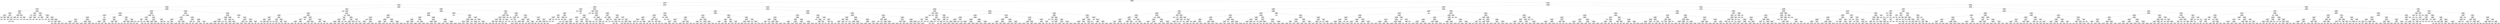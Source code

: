 digraph Tree {
node [shape=box] ;
0 [label="X[1] <= 0.0211\nmse = 130999613.159\nsamples = 49152\nvalue = 13428.3373"] ;
1 [label="X[1] <= -0.0028\nmse = 104096805.733\nsamples = 21184\nvalue = 11827.3741"] ;
0 -> 1 [labeldistance=2.5, labelangle=45, headlabel="True"] ;
2 [label="X[2] <= 49.9416\nmse = 72401354.6309\nsamples = 6343\nvalue = 10087.1982"] ;
1 -> 2 ;
3 [label="X[1] <= -0.0265\nmse = 81954909.9692\nsamples = 2340\nvalue = 10938.7688"] ;
2 -> 3 ;
4 [label="X[2] <= 48.272\nmse = 61669259.1765\nsamples = 34\nvalue = 21663.0"] ;
3 -> 4 ;
5 [label="X[2] <= 47.6231\nmse = 16753019.8225\nsamples = 13\nvalue = 26189.1538"] ;
4 -> 5 ;
6 [label="X[1] <= -0.0284\nmse = 8909191.9184\nsamples = 7\nvalue = 23198.7143"] ;
5 -> 6 ;
7 [label="X[2] <= 47.2714\nmse = 371152.6667\nsamples = 3\nvalue = 26035.0"] ;
6 -> 7 ;
8 [label="mse = 0.0\nsamples = 1\nvalue = 26843.0"] ;
7 -> 8 ;
9 [label="X[1] <= -0.0307\nmse = 67081.0\nsamples = 2\nvalue = 25631.0"] ;
7 -> 9 ;
10 [label="mse = 0.0\nsamples = 1\nvalue = 25372.0"] ;
9 -> 10 ;
11 [label="mse = 0.0\nsamples = 1\nvalue = 25890.0"] ;
9 -> 11 ;
12 [label="X[2] <= 47.5212\nmse = 4754293.25\nsamples = 4\nvalue = 21071.5"] ;
6 -> 12 ;
13 [label="X[1] <= -0.0276\nmse = 3546816.6667\nsamples = 3\nvalue = 20236.0"] ;
12 -> 13 ;
14 [label="mse = 0.0\nsamples = 1\nvalue = 22876.0"] ;
13 -> 14 ;
15 [label="X[2] <= 46.7467\nmse = 93025.0\nsamples = 2\nvalue = 18916.0"] ;
13 -> 15 ;
16 [label="mse = 0.0\nsamples = 1\nvalue = 19221.0"] ;
15 -> 16 ;
17 [label="mse = 0.0\nsamples = 1\nvalue = 18611.0"] ;
15 -> 17 ;
18 [label="mse = 0.0\nsamples = 1\nvalue = 23578.0"] ;
12 -> 18 ;
19 [label="X[2] <= 48.0632\nmse = 3298921.3333\nsamples = 6\nvalue = 29678.0"] ;
5 -> 19 ;
20 [label="X[2] <= 47.9025\nmse = 862552.6667\nsamples = 3\nvalue = 28026.0"] ;
19 -> 20 ;
21 [label="X[1] <= -0.0285\nmse = 112560.25\nsamples = 2\nvalue = 27398.5"] ;
20 -> 21 ;
22 [label="mse = 0.0\nsamples = 1\nvalue = 27734.0"] ;
21 -> 22 ;
23 [label="mse = 0.0\nsamples = 1\nvalue = 27063.0"] ;
21 -> 23 ;
24 [label="mse = 0.0\nsamples = 1\nvalue = 29281.0"] ;
20 -> 24 ;
25 [label="X[2] <= 48.1146\nmse = 277082.0\nsamples = 3\nvalue = 31330.0"] ;
19 -> 25 ;
26 [label="mse = 0.0\nsamples = 1\nvalue = 30621.0"] ;
25 -> 26 ;
27 [label="X[1] <= -0.0271\nmse = 38612.25\nsamples = 2\nvalue = 31684.5"] ;
25 -> 27 ;
28 [label="mse = 0.0\nsamples = 1\nvalue = 31488.0"] ;
27 -> 28 ;
29 [label="mse = 0.0\nsamples = 1\nvalue = 31881.0"] ;
27 -> 29 ;
30 [label="X[1] <= -0.0298\nmse = 68942027.8957\nsamples = 21\nvalue = 18861.0952"] ;
4 -> 30 ;
31 [label="X[1] <= -0.0415\nmse = 6243355.44\nsamples = 5\nvalue = 26033.4"] ;
30 -> 31 ;
32 [label="mse = 0.0\nsamples = 1\nvalue = 21732.0"] ;
31 -> 32 ;
33 [label="X[1] <= -0.0313\nmse = 2022306.1875\nsamples = 4\nvalue = 27108.75"] ;
31 -> 33 ;
34 [label="X[2] <= 49.2853\nmse = 316969.0\nsamples = 2\nvalue = 25762.0"] ;
33 -> 34 ;
35 [label="mse = 0.0\nsamples = 1\nvalue = 26325.0"] ;
34 -> 35 ;
36 [label="mse = 0.0\nsamples = 1\nvalue = 25199.0"] ;
34 -> 36 ;
37 [label="X[2] <= 48.7834\nmse = 100172.25\nsamples = 2\nvalue = 28455.5"] ;
33 -> 37 ;
38 [label="mse = 0.0\nsamples = 1\nvalue = 28772.0"] ;
37 -> 38 ;
39 [label="mse = 0.0\nsamples = 1\nvalue = 28139.0"] ;
37 -> 39 ;
40 [label="X[1] <= -0.0286\nmse = 67436123.4375\nsamples = 16\nvalue = 16619.75"] ;
30 -> 40 ;
41 [label="X[1] <= -0.0294\nmse = 18424578.6667\nsamples = 3\nvalue = 8651.0"] ;
40 -> 41 ;
42 [label="mse = 0.0\nsamples = 1\nvalue = 5419.0"] ;
41 -> 42 ;
43 [label="X[2] <= 48.386\nmse = 19802500.0\nsamples = 2\nvalue = 10267.0"] ;
41 -> 43 ;
44 [label="mse = 0.0\nsamples = 1\nvalue = 5817.0"] ;
43 -> 44 ;
45 [label="mse = 0.0\nsamples = 1\nvalue = 14717.0"] ;
43 -> 45 ;
46 [label="X[2] <= 49.1189\nmse = 60710699.5976\nsamples = 13\nvalue = 18458.6923"] ;
40 -> 46 ;
47 [label="X[1] <= -0.0279\nmse = 16818201.0\nsamples = 2\nvalue = 9958.0"] ;
46 -> 47 ;
48 [label="mse = 0.0\nsamples = 1\nvalue = 14059.0"] ;
47 -> 48 ;
49 [label="mse = 0.0\nsamples = 1\nvalue = 5857.0"] ;
47 -> 49 ;
50 [label="X[2] <= 49.3884\nmse = 53163831.4711\nsamples = 11\nvalue = 20004.2727"] ;
46 -> 50 ;
51 [label="X[2] <= 49.3386\nmse = 3231006.25\nsamples = 2\nvalue = 29304.5"] ;
50 -> 51 ;
52 [label="mse = 0.0\nsamples = 1\nvalue = 31102.0"] ;
51 -> 52 ;
53 [label="mse = 0.0\nsamples = 1\nvalue = 27507.0"] ;
51 -> 53 ;
54 [label="X[1] <= -0.0276\nmse = 40767755.5802\nsamples = 9\nvalue = 17937.5556"] ;
50 -> 54 ;
55 [label="X[2] <= 49.5957\nmse = 4074613.44\nsamples = 5\nvalue = 22514.4"] ;
54 -> 55 ;
56 [label="mse = 0.0\nsamples = 1\nvalue = 24806.0"] ;
55 -> 56 ;
57 [label="mse = 3452194.75\nsamples = 4\nvalue = 21941.5"] ;
55 -> 57 ;
58 [label="X[2] <= 49.5863\nmse = 27719325.25\nsamples = 4\nvalue = 12216.5"] ;
54 -> 58 ;
59 [label="mse = 665040.25\nsamples = 2\nvalue = 7053.5"] ;
58 -> 59 ;
60 [label="mse = 1460472.25\nsamples = 2\nvalue = 17379.5"] ;
58 -> 60 ;
61 [label="X[2] <= 48.9689\nmse = 80533291.3032\nsamples = 2306\nvalue = 10780.6492"] ;
3 -> 61 ;
62 [label="X[1] <= -0.0031\nmse = 77688869.9325\nsamples = 1280\nvalue = 10260.1023"] ;
61 -> 62 ;
63 [label="X[2] <= 48.9398\nmse = 78760334.8049\nsamples = 1251\nvalue = 10367.1167"] ;
62 -> 63 ;
64 [label="X[1] <= -0.0031\nmse = 79730626.1874\nsamples = 1223\nvalue = 10470.4783"] ;
63 -> 64 ;
65 [label="X[1] <= -0.0235\nmse = 79393815.5866\nsamples = 1222\nvalue = 10452.347"] ;
64 -> 65 ;
66 [label="X[2] <= 47.9075\nmse = 106944171.106\nsamples = 28\nvalue = 14291.0357"] ;
65 -> 66 ;
67 [label="X[2] <= 47.2763\nmse = 108303914.516\nsamples = 15\nvalue = 19350.8667"] ;
66 -> 67 ;
68 [label="mse = 28923823.8367\nsamples = 7\nvalue = 14374.1429"] ;
67 -> 68 ;
69 [label="mse = 137126855.0\nsamples = 8\nvalue = 23705.5"] ;
67 -> 69 ;
70 [label="X[1] <= -0.0257\nmse = 41749239.4083\nsamples = 13\nvalue = 8452.7692"] ;
66 -> 70 ;
71 [label="mse = 91183401.0\nsamples = 2\nvalue = 17821.0"] ;
70 -> 71 ;
72 [label="mse = 13902884.0661\nsamples = 11\nvalue = 6749.4545"] ;
70 -> 72 ;
73 [label="X[2] <= 48.7431\nmse = 78394083.2403\nsamples = 1194\nvalue = 10362.3275"] ;
65 -> 73 ;
74 [label="X[2] <= 48.5824\nmse = 75335417.6739\nsamples = 1030\nvalue = 10139.7777"] ;
73 -> 74 ;
75 [label="mse = 76761854.6151\nsamples = 910\nvalue = 10355.3132"] ;
74 -> 75 ;
76 [label="mse = 61494465.6267\nsamples = 120\nvalue = 8505.3"] ;
74 -> 76 ;
77 [label="X[1] <= -0.0032\nmse = 95339307.5708\nsamples = 164\nvalue = 11760.0488"] ;
73 -> 77 ;
78 [label="mse = 90988132.3951\nsamples = 162\nvalue = 11500.8889"] ;
77 -> 78 ;
79 [label="mse = 1682209.0\nsamples = 2\nvalue = 32752.0"] ;
77 -> 79 ;
80 [label="mse = 0.0\nsamples = 1\nvalue = 32627.0"] ;
64 -> 80 ;
81 [label="X[1] <= -0.0085\nmse = 15530338.8878\nsamples = 28\nvalue = 5852.4286"] ;
63 -> 81 ;
82 [label="X[2] <= 48.9578\nmse = 7675086.903\nsamples = 19\nvalue = 4369.2105"] ;
81 -> 82 ;
83 [label="X[1] <= -0.0199\nmse = 2766569.6095\nsamples = 13\nvalue = 3204.0769"] ;
82 -> 83 ;
84 [label="X[1] <= -0.0215\nmse = 1389449.5556\nsamples = 3\nvalue = 1635.3333"] ;
83 -> 84 ;
85 [label="mse = 0.0\nsamples = 1\nvalue = 3302.0"] ;
84 -> 85 ;
86 [label="mse = 841.0\nsamples = 2\nvalue = 802.0"] ;
84 -> 86 ;
87 [label="X[2] <= 48.9468\nmse = 2219932.61\nsamples = 10\nvalue = 3674.7"] ;
83 -> 87 ;
88 [label="mse = 1456517.44\nsamples = 5\nvalue = 4260.6"] ;
87 -> 88 ;
89 [label="mse = 2296790.16\nsamples = 5\nvalue = 3088.8"] ;
87 -> 89 ;
90 [label="X[0] <= -0.0\nmse = 8996000.2222\nsamples = 6\nvalue = 6893.6667"] ;
82 -> 90 ;
91 [label="X[1] <= -0.0145\nmse = 9226213.6875\nsamples = 4\nvalue = 5783.25"] ;
90 -> 91 ;
92 [label="mse = 2029200.25\nsamples = 2\nvalue = 3249.5"] ;
91 -> 92 ;
93 [label="mse = 3583449.0\nsamples = 2\nvalue = 8317.0"] ;
91 -> 93 ;
94 [label="X[2] <= 48.9589\nmse = 1137422.25\nsamples = 2\nvalue = 9114.5"] ;
90 -> 94 ;
95 [label="mse = 0.0\nsamples = 1\nvalue = 10181.0"] ;
94 -> 95 ;
96 [label="mse = 0.0\nsamples = 1\nvalue = 8048.0"] ;
94 -> 96 ;
97 [label="X[1] <= -0.0056\nmse = 17664687.7778\nsamples = 9\nvalue = 8983.6667"] ;
81 -> 97 ;
98 [label="X[2] <= 48.951\nmse = 10837709.2\nsamples = 5\nvalue = 11453.0"] ;
97 -> 98 ;
99 [label="X[2] <= 48.9467\nmse = 478864.0\nsamples = 2\nvalue = 15105.0"] ;
98 -> 99 ;
100 [label="mse = 0.0\nsamples = 1\nvalue = 14413.0"] ;
99 -> 100 ;
101 [label="mse = 0.0\nsamples = 1\nvalue = 15797.0"] ;
99 -> 101 ;
102 [label="X[2] <= 48.9569\nmse = 2924601.5556\nsamples = 3\nvalue = 9018.3333"] ;
98 -> 102 ;
103 [label="mse = 0.0\nsamples = 1\nvalue = 6605.0"] ;
102 -> 103 ;
104 [label="mse = 18769.0\nsamples = 2\nvalue = 10225.0"] ;
102 -> 104 ;
105 [label="X[2] <= 48.9584\nmse = 9048891.0\nsamples = 4\nvalue = 5897.0"] ;
97 -> 105 ;
106 [label="X[2] <= 48.941\nmse = 3566019.5556\nsamples = 3\nvalue = 4439.3333"] ;
105 -> 106 ;
107 [label="mse = 0.0\nsamples = 1\nvalue = 6910.0"] ;
106 -> 107 ;
108 [label="mse = 770884.0\nsamples = 2\nvalue = 3204.0"] ;
106 -> 108 ;
109 [label="mse = 0.0\nsamples = 1\nvalue = 10270.0"] ;
105 -> 109 ;
110 [label="X[2] <= 48.8936\nmse = 9663125.648\nsamples = 29\nvalue = 5643.7241"] ;
62 -> 110 ;
111 [label="X[1] <= -0.003\nmse = 8500098.6467\nsamples = 28\nvalue = 5415.6786"] ;
110 -> 111 ;
112 [label="X[2] <= 45.9905\nmse = 17312730.4082\nsamples = 7\nvalue = 7091.1429"] ;
111 -> 112 ;
113 [label="X[2] <= 44.8273\nmse = 573049.0\nsamples = 2\nvalue = 3212.0"] ;
112 -> 113 ;
114 [label="mse = 0.0\nsamples = 1\nvalue = 2455.0"] ;
113 -> 114 ;
115 [label="mse = 0.0\nsamples = 1\nvalue = 3969.0"] ;
113 -> 115 ;
116 [label="X[1] <= -0.0031\nmse = 15581863.36\nsamples = 5\nvalue = 8642.8"] ;
112 -> 116 ;
117 [label="mse = 0.0\nsamples = 1\nvalue = 3641.0"] ;
116 -> 117 ;
118 [label="X[2] <= 47.8023\nmse = 11659203.1875\nsamples = 4\nvalue = 9893.25"] ;
116 -> 118 ;
119 [label="mse = 5944902.0\nsamples = 3\nvalue = 8344.0"] ;
118 -> 119 ;
120 [label="mse = 0.0\nsamples = 1\nvalue = 14541.0"] ;
118 -> 120 ;
121 [label="X[1] <= -0.0029\nmse = 4314918.9161\nsamples = 21\nvalue = 4857.1905"] ;
111 -> 121 ;
122 [label="X[1] <= -0.003\nmse = 3422866.1094\nsamples = 16\nvalue = 4276.625"] ;
121 -> 122 ;
123 [label="X[2] <= 47.3159\nmse = 2313146.5306\nsamples = 7\nvalue = 5557.4286"] ;
122 -> 123 ;
124 [label="mse = 0.0\nsamples = 1\nvalue = 3590.0"] ;
123 -> 124 ;
125 [label="mse = 1946020.2222\nsamples = 6\nvalue = 5885.3333"] ;
123 -> 125 ;
126 [label="X[1] <= -0.0029\nmse = 2017694.0247\nsamples = 9\nvalue = 3280.4444"] ;
122 -> 126 ;
127 [label="mse = 905484.5\nsamples = 4\nvalue = 2089.0"] ;
126 -> 127 ;
128 [label="mse = 863324.24\nsamples = 5\nvalue = 4233.6"] ;
126 -> 128 ;
129 [label="X[2] <= 48.4064\nmse = 2639451.6\nsamples = 5\nvalue = 6715.0"] ;
121 -> 129 ;
130 [label="X[2] <= 47.95\nmse = 39033.25\nsamples = 4\nvalue = 7522.5"] ;
129 -> 130 ;
131 [label="mse = 19321.0\nsamples = 2\nvalue = 7362.0"] ;
130 -> 131 ;
132 [label="mse = 7225.0\nsamples = 2\nvalue = 7683.0"] ;
130 -> 132 ;
133 [label="mse = 0.0\nsamples = 1\nvalue = 3485.0"] ;
129 -> 133 ;
134 [label="mse = 0.0\nsamples = 1\nvalue = 12029.0"] ;
110 -> 134 ;
135 [label="X[2] <= 49.0654\nmse = 83322096.1265\nsamples = 1026\nvalue = 11430.0643"] ;
61 -> 135 ;
136 [label="X[2] <= 48.971\nmse = 125890902.275\nsamples = 86\nvalue = 15251.1977"] ;
135 -> 136 ;
137 [label="mse = 0.0\nsamples = 1\nvalue = 48337.0"] ;
136 -> 137 ;
138 [label="X[1] <= -0.0127\nmse = 114341985.951\nsamples = 85\nvalue = 14861.9529"] ;
136 -> 138 ;
139 [label="X[1] <= -0.0182\nmse = 43690988.2715\nsamples = 19\nvalue = 9612.7895"] ;
138 -> 139 ;
140 [label="X[2] <= 48.9909\nmse = 13751285.9592\nsamples = 7\nvalue = 6340.5714"] ;
139 -> 140 ;
141 [label="mse = 0.0\nsamples = 1\nvalue = 13107.0"] ;
140 -> 141 ;
142 [label="X[1] <= -0.0233\nmse = 7140614.4722\nsamples = 6\nvalue = 5212.8333"] ;
140 -> 142 ;
143 [label="mse = 4879704.6667\nsamples = 3\nvalue = 6791.0"] ;
142 -> 143 ;
144 [label="mse = 4420304.2222\nsamples = 3\nvalue = 3634.6667"] ;
142 -> 144 ;
145 [label="X[1] <= -0.0165\nmse = 51266330.9097\nsamples = 12\nvalue = 11521.5833"] ;
139 -> 145 ;
146 [label="X[1] <= -0.0179\nmse = 47573787.76\nsamples = 5\nvalue = 17265.8"] ;
145 -> 146 ;
147 [label="mse = 14416490.8889\nsamples = 3\nvalue = 12338.3333"] ;
146 -> 147 ;
148 [label="mse = 6260004.0\nsamples = 2\nvalue = 24657.0"] ;
146 -> 148 ;
149 [label="X[1] <= -0.0137\nmse = 13500565.6735\nsamples = 7\nvalue = 7418.5714"] ;
145 -> 149 ;
150 [label="mse = 15928487.1875\nsamples = 4\nvalue = 9227.75"] ;
149 -> 150 ;
151 [label="mse = 80274.8889\nsamples = 3\nvalue = 5006.3333"] ;
149 -> 151 ;
152 [label="X[2] <= 48.9775\nmse = 124465286.676\nsamples = 66\nvalue = 16373.0758"] ;
138 -> 152 ;
153 [label="X[1] <= -0.0078\nmse = 2319712.8889\nsamples = 3\nvalue = 3713.6667"] ;
152 -> 153 ;
154 [label="X[0] <= -0.0\nmse = 138384.0\nsamples = 2\nvalue = 4769.0"] ;
153 -> 154 ;
155 [label="mse = 0.0\nsamples = 1\nvalue = 4397.0"] ;
154 -> 155 ;
156 [label="mse = 0.0\nsamples = 1\nvalue = 5141.0"] ;
154 -> 156 ;
157 [label="mse = 0.0\nsamples = 1\nvalue = 1603.0"] ;
153 -> 157 ;
158 [label="X[1] <= -0.0035\nmse = 122286880.785\nsamples = 63\nvalue = 16975.9048"] ;
152 -> 158 ;
159 [label="X[1] <= -0.0038\nmse = 123043994.61\nsamples = 60\nvalue = 17454.3"] ;
158 -> 159 ;
160 [label="mse = 101067737.577\nsamples = 57\nvalue = 16866.5789"] ;
159 -> 160 ;
161 [label="mse = 409334784.667\nsamples = 3\nvalue = 28621.0"] ;
159 -> 161 ;
162 [label="X[0] <= -0.0\nmse = 11022562.6667\nsamples = 3\nvalue = 7408.0"] ;
158 -> 162 ;
163 [label="mse = 0.0\nsamples = 1\nvalue = 11718.0"] ;
162 -> 163 ;
164 [label="mse = 2601769.0\nsamples = 2\nvalue = 5253.0"] ;
162 -> 164 ;
165 [label="X[2] <= 49.9153\nmse = 77969446.2577\nsamples = 940\nvalue = 11080.4713"] ;
135 -> 165 ;
166 [label="X[2] <= 49.8848\nmse = 75372731.9237\nsamples = 912\nvalue = 10962.1831"] ;
165 -> 166 ;
167 [label="X[2] <= 49.8818\nmse = 76691052.9122\nsamples = 886\nvalue = 11089.2009"] ;
166 -> 167 ;
168 [label="X[1] <= -0.0029\nmse = 74789117.0463\nsamples = 884\nvalue = 11020.8009"] ;
167 -> 168 ;
169 [label="X[1] <= -0.0068\nmse = 73185040.3739\nsamples = 880\nvalue = 10978.1261"] ;
168 -> 169 ;
170 [label="mse = 72663244.9608\nsamples = 613\nvalue = 11408.4388"] ;
169 -> 170 ;
171 [label="mse = 72981856.2373\nsamples = 267\nvalue = 9990.1798"] ;
169 -> 171 ;
172 [label="X[1] <= -0.0029\nmse = 339142358.688\nsamples = 4\nvalue = 20409.25"] ;
168 -> 172 ;
173 [label="mse = 0.0\nsamples = 1\nvalue = 50526.0"] ;
172 -> 173 ;
174 [label="mse = 49070420.2222\nsamples = 3\nvalue = 10370.3333"] ;
172 -> 174 ;
175 [label="X[1] <= -0.0082\nmse = 1256641.0\nsamples = 2\nvalue = 41322.0"] ;
167 -> 175 ;
176 [label="mse = 0.0\nsamples = 1\nvalue = 42443.0"] ;
175 -> 176 ;
177 [label="mse = 0.0\nsamples = 1\nvalue = 40201.0"] ;
175 -> 177 ;
178 [label="X[1] <= -0.0033\nmse = 11163794.5399\nsamples = 26\nvalue = 6633.8077"] ;
166 -> 178 ;
179 [label="X[1] <= -0.0076\nmse = 10177033.2\nsamples = 25\nvalue = 6868.6"] ;
178 -> 179 ;
180 [label="X[2] <= 49.898\nmse = 9528881.4844\nsamples = 16\nvalue = 5737.125"] ;
179 -> 180 ;
181 [label="mse = 8623862.9844\nsamples = 8\nvalue = 7765.625"] ;
180 -> 181 ;
182 [label="mse = 2204275.4844\nsamples = 8\nvalue = 3708.625"] ;
180 -> 182 ;
183 [label="X[2] <= 49.8988\nmse = 5007151.4321\nsamples = 9\nvalue = 8880.1111"] ;
179 -> 183 ;
184 [label="mse = 820721.5556\nsamples = 3\nvalue = 6522.3333"] ;
183 -> 184 ;
185 [label="mse = 2931029.3333\nsamples = 6\nvalue = 10059.0"] ;
183 -> 185 ;
186 [label="mse = 0.0\nsamples = 1\nvalue = 764.0"] ;
178 -> 186 ;
187 [label="X[2] <= 49.9159\nmse = 147248220.275\nsamples = 28\nvalue = 14933.2857"] ;
165 -> 187 ;
188 [label="mse = 0.0\nsamples = 1\nvalue = 43991.0"] ;
187 -> 188 ;
189 [label="X[1] <= -0.0043\nmse = 120271376.217\nsamples = 27\nvalue = 13857.0741"] ;
187 -> 189 ;
190 [label="X[2] <= 49.9387\nmse = 54367087.4215\nsamples = 22\nvalue = 11658.8182"] ;
189 -> 190 ;
191 [label="X[2] <= 49.9266\nmse = 48291147.5147\nsamples = 21\nvalue = 11031.2381"] ;
190 -> 191 ;
192 [label="mse = 53541651.6095\nsamples = 13\nvalue = 9282.0769"] ;
191 -> 192 ;
193 [label="mse = 26708122.2344\nsamples = 8\nvalue = 13873.625"] ;
191 -> 193 ;
194 [label="mse = 0.0\nsamples = 1\nvalue = 24838.0"] ;
190 -> 194 ;
195 [label="X[1] <= -0.0032\nmse = 295434110.64\nsamples = 5\nvalue = 23529.4"] ;
189 -> 195 ;
196 [label="X[1] <= -0.0033\nmse = 218719386.889\nsamples = 3\nvalue = 33522.3333"] ;
195 -> 196 ;
197 [label="mse = 8179600.0\nsamples = 2\nvalue = 23196.0"] ;
196 -> 197 ;
198 [label="mse = 0.0\nsamples = 1\nvalue = 54175.0"] ;
196 -> 198 ;
199 [label="X[2] <= 49.9255\nmse = 36036009.0\nsamples = 2\nvalue = 8540.0"] ;
195 -> 199 ;
200 [label="mse = 0.0\nsamples = 1\nvalue = 2537.0"] ;
199 -> 200 ;
201 [label="mse = 0.0\nsamples = 1\nvalue = 14543.0"] ;
199 -> 201 ;
202 [label="X[1] <= -0.022\nmse = 66145004.9\nsamples = 4003\nvalue = 9589.4027"] ;
2 -> 202 ;
203 [label="X[0] <= -0.0\nmse = 27805074.1196\nsamples = 155\nvalue = 5062.6194"] ;
202 -> 203 ;
204 [label="mse = 0.0\nsamples = 1\nvalue = 24653.0"] ;
203 -> 204 ;
205 [label="X[1] <= -0.0241\nmse = 25477346.6054\nsamples = 154\nvalue = 4935.4091"] ;
203 -> 205 ;
206 [label="X[1] <= -0.0287\nmse = 6255045.6394\nsamples = 92\nvalue = 3657.5435"] ;
205 -> 206 ;
207 [label="X[2] <= 51.1308\nmse = 349735.9395\nsamples = 23\nvalue = 1831.8696"] ;
206 -> 207 ;
208 [label="X[2] <= 50.9313\nmse = 88642.4082\nsamples = 7\nvalue = 2581.1429"] ;
207 -> 208 ;
209 [label="X[2] <= 50.7829\nmse = 70356.1875\nsamples = 4\nvalue = 2755.75"] ;
208 -> 209 ;
210 [label="mse = 0.0\nsamples = 1\nvalue = 2324.0"] ;
209 -> 210 ;
211 [label="X[1] <= -0.0308\nmse = 10960.2222\nsamples = 3\nvalue = 2899.6667"] ;
209 -> 211 ;
212 [label="mse = 2704.0\nsamples = 2\nvalue = 2832.0"] ;
211 -> 212 ;
213 [label="mse = 0.0\nsamples = 1\nvalue = 3035.0"] ;
211 -> 213 ;
214 [label="X[1] <= -0.0291\nmse = 18173.5556\nsamples = 3\nvalue = 2348.3333"] ;
208 -> 214 ;
215 [label="X[1] <= -0.0298\nmse = 90.25\nsamples = 2\nvalue = 2443.5"] ;
214 -> 215 ;
216 [label="mse = 0.0\nsamples = 1\nvalue = 2453.0"] ;
215 -> 216 ;
217 [label="mse = 0.0\nsamples = 1\nvalue = 2434.0"] ;
215 -> 217 ;
218 [label="mse = 0.0\nsamples = 1\nvalue = 2158.0"] ;
214 -> 218 ;
219 [label="X[1] <= -0.031\nmse = 110889.8086\nsamples = 16\nvalue = 1504.0625"] ;
207 -> 219 ;
220 [label="X[2] <= 51.4128\nmse = 18453.1875\nsamples = 4\nvalue = 1213.75"] ;
219 -> 220 ;
221 [label="mse = 0.0\nsamples = 1\nvalue = 1000.0"] ;
220 -> 221 ;
222 [label="X[2] <= 51.5878\nmse = 4298.0\nsamples = 3\nvalue = 1285.0"] ;
220 -> 222 ;
223 [label="mse = 0.0\nsamples = 1\nvalue = 1199.0"] ;
222 -> 223 ;
224 [label="mse = 900.0\nsamples = 2\nvalue = 1328.0"] ;
222 -> 224 ;
225 [label="X[2] <= 51.2564\nmse = 104243.6389\nsamples = 12\nvalue = 1600.8333"] ;
219 -> 225 ;
226 [label="X[2] <= 51.2009\nmse = 49568.0\nsamples = 3\nvalue = 1916.0"] ;
225 -> 226 ;
227 [label="mse = 10404.0\nsamples = 2\nvalue = 1770.0"] ;
226 -> 227 ;
228 [label="mse = 0.0\nsamples = 1\nvalue = 2208.0"] ;
226 -> 228 ;
229 [label="X[1] <= -0.0289\nmse = 78322.1728\nsamples = 9\nvalue = 1495.7778"] ;
225 -> 229 ;
230 [label="mse = 52924.9375\nsamples = 8\nvalue = 1433.25"] ;
229 -> 230 ;
231 [label="mse = 0.0\nsamples = 1\nvalue = 1996.0"] ;
229 -> 231 ;
232 [label="X[2] <= 50.8439\nmse = 6742110.9897\nsamples = 69\nvalue = 4266.1014"] ;
206 -> 232 ;
233 [label="X[2] <= 50.7999\nmse = 8822095.7293\nsamples = 26\nvalue = 5071.9615"] ;
232 -> 233 ;
234 [label="X[1] <= -0.0249\nmse = 5783600.48\nsamples = 25\nvalue = 4710.8"] ;
233 -> 234 ;
235 [label="X[1] <= -0.025\nmse = 5525461.3787\nsamples = 21\nvalue = 5166.0476"] ;
234 -> 235 ;
236 [label="mse = 3334020.0875\nsamples = 20\nvalue = 4823.25"] ;
235 -> 236 ;
237 [label="mse = 0.0\nsamples = 1\nvalue = 12022.0"] ;
235 -> 237 ;
238 [label="X[2] <= 50.4098\nmse = 338427.1875\nsamples = 4\nvalue = 2320.75"] ;
234 -> 238 ;
239 [label="mse = 37442.25\nsamples = 2\nvalue = 2871.5"] ;
238 -> 239 ;
240 [label="mse = 32761.0\nsamples = 2\nvalue = 1770.0"] ;
238 -> 240 ;
241 [label="mse = 0.0\nsamples = 1\nvalue = 14101.0"] ;
233 -> 241 ;
242 [label="X[1] <= -0.0245\nmse = 4854352.5549\nsamples = 43\nvalue = 3778.8372"] ;
232 -> 242 ;
243 [label="X[2] <= 51.2941\nmse = 3316627.737\nsamples = 39\nvalue = 3519.8205"] ;
242 -> 243 ;
244 [label="X[2] <= 51.2555\nmse = 3558288.299\nsamples = 27\nvalue = 3962.8148"] ;
243 -> 244 ;
245 [label="mse = 2069793.3254\nsamples = 26\nvalue = 3717.4615"] ;
244 -> 245 ;
246 [label="mse = 0.0\nsamples = 1\nvalue = 10342.0"] ;
244 -> 246 ;
247 [label="X[1] <= -0.027\nmse = 1337857.5764\nsamples = 12\nvalue = 2523.0833"] ;
243 -> 247 ;
248 [label="mse = 76102.5714\nsamples = 7\nvalue = 1700.0"] ;
247 -> 248 ;
249 [label="mse = 828028.24\nsamples = 5\nvalue = 3675.4"] ;
247 -> 249 ;
250 [label="X[0] <= -0.0\nmse = 12815335.6875\nsamples = 4\nvalue = 6304.25"] ;
242 -> 250 ;
251 [label="X[1] <= -0.0244\nmse = 4573182.25\nsamples = 2\nvalue = 9544.5"] ;
250 -> 251 ;
252 [label="mse = 0.0\nsamples = 1\nvalue = 11683.0"] ;
251 -> 252 ;
253 [label="mse = 0.0\nsamples = 1\nvalue = 7406.0"] ;
251 -> 253 ;
254 [label="X[1] <= -0.0244\nmse = 59049.0\nsamples = 2\nvalue = 3064.0"] ;
250 -> 254 ;
255 [label="mse = 0.0\nsamples = 1\nvalue = 3307.0"] ;
254 -> 255 ;
256 [label="mse = 0.0\nsamples = 1\nvalue = 2821.0"] ;
254 -> 256 ;
257 [label="X[1] <= -0.0241\nmse = 47982160.1761\nsamples = 62\nvalue = 6831.5968"] ;
205 -> 257 ;
258 [label="mse = 0.0\nsamples = 1\nvalue = 27748.0"] ;
257 -> 258 ;
259 [label="X[1] <= -0.0226\nmse = 41479113.8146\nsamples = 61\nvalue = 6488.7049"] ;
257 -> 259 ;
260 [label="X[1] <= -0.0227\nmse = 47472784.025\nsamples = 39\nvalue = 7592.641"] ;
259 -> 260 ;
261 [label="X[1] <= -0.0229\nmse = 22741934.6735\nsamples = 37\nvalue = 6409.5946"] ;
260 -> 261 ;
262 [label="X[1] <= -0.0232\nmse = 18644657.0749\nsamples = 29\nvalue = 5834.4483"] ;
261 -> 262 ;
263 [label="mse = 23136483.5475\nsamples = 20\nvalue = 6805.45"] ;
262 -> 263 ;
264 [label="mse = 1911589.3333\nsamples = 9\nvalue = 3676.6667"] ;
262 -> 264 ;
265 [label="X[1] <= -0.0228\nmse = 32048609.75\nsamples = 8\nvalue = 8494.5"] ;
261 -> 265 ;
266 [label="mse = 44188218.6875\nsamples = 4\nvalue = 11351.75"] ;
265 -> 266 ;
267 [label="mse = 3581245.6875\nsamples = 4\nvalue = 5637.25"] ;
265 -> 267 ;
268 [label="X[2] <= 50.8672\nmse = 88209.0\nsamples = 2\nvalue = 29479.0"] ;
260 -> 268 ;
269 [label="mse = 0.0\nsamples = 1\nvalue = 29776.0"] ;
268 -> 269 ;
270 [label="mse = 0.0\nsamples = 1\nvalue = 29182.0"] ;
268 -> 270 ;
271 [label="X[2] <= 52.903\nmse = 24863831.3802\nsamples = 22\nvalue = 4531.7273"] ;
259 -> 271 ;
272 [label="X[1] <= -0.0221\nmse = 2139587.39\nsamples = 20\nvalue = 3425.9"] ;
271 -> 272 ;
273 [label="X[2] <= 52.3825\nmse = 1687114.2461\nsamples = 16\nvalue = 3026.4375"] ;
272 -> 273 ;
274 [label="mse = 674636.9184\nsamples = 14\nvalue = 2650.2857"] ;
273 -> 274 ;
275 [label="mse = 851006.25\nsamples = 2\nvalue = 5659.5"] ;
273 -> 275 ;
276 [label="X[2] <= 50.2844\nmse = 758074.1875\nsamples = 4\nvalue = 5023.75"] ;
272 -> 276 ;
277 [label="mse = 0.0\nsamples = 1\nvalue = 3648.0"] ;
276 -> 277 ;
278 [label="mse = 169570.8889\nsamples = 3\nvalue = 5482.3333"] ;
276 -> 278 ;
279 [label="X[1] <= -0.0223\nmse = 117592336.0\nsamples = 2\nvalue = 15590.0"] ;
271 -> 279 ;
280 [label="mse = 0.0\nsamples = 1\nvalue = 4746.0"] ;
279 -> 280 ;
281 [label="mse = 0.0\nsamples = 1\nvalue = 26434.0"] ;
279 -> 281 ;
282 [label="X[2] <= 59.0574\nmse = 66830692.2453\nsamples = 3848\nvalue = 9771.7445"] ;
202 -> 282 ;
283 [label="X[1] <= -0.0047\nmse = 64629028.3087\nsamples = 3765\nvalue = 9663.0388"] ;
282 -> 283 ;
284 [label="X[1] <= -0.011\nmse = 59535233.6573\nsamples = 3209\nvalue = 9378.6061"] ;
283 -> 284 ;
285 [label="X[1] <= -0.0168\nmse = 63500083.882\nsamples = 1604\nvalue = 9829.4377"] ;
284 -> 285 ;
286 [label="X[1] <= -0.022\nmse = 47427183.5328\nsamples = 451\nvalue = 8731.6851"] ;
285 -> 286 ;
287 [label="mse = 0.0\nsamples = 1\nvalue = 28363.0"] ;
286 -> 287 ;
288 [label="X[2] <= 53.0387\nmse = 46674255.1808\nsamples = 450\nvalue = 8688.06"] ;
286 -> 288 ;
289 [label="X[2] <= 50.6954\nmse = 42173552.3646\nsamples = 373\nvalue = 8358.0"] ;
288 -> 289 ;
290 [label="mse = 45804894.6701\nsamples = 84\nvalue = 9858.8571"] ;
289 -> 290 ;
291 [label="mse = 40273047.6194\nsamples = 289\nvalue = 7921.7647"] ;
289 -> 291 ;
292 [label="X[1] <= -0.0184\nmse = 65392280.6693\nsamples = 77\nvalue = 10286.9221"] ;
288 -> 292 ;
293 [label="mse = 111676049.619\nsamples = 29\nvalue = 15134.0345"] ;
292 -> 293 ;
294 [label="mse = 14658677.4149\nsamples = 48\nvalue = 7358.4583"] ;
292 -> 294 ;
295 [label="X[2] <= 51.7372\nmse = 69131316.0752\nsamples = 1153\nvalue = 10258.8274"] ;
285 -> 295 ;
296 [label="X[2] <= 51.7232\nmse = 66673672.0035\nsamples = 574\nvalue = 11019.5505"] ;
295 -> 296 ;
297 [label="X[1] <= -0.0168\nmse = 65653361.5197\nsamples = 570\nvalue = 10943.1439"] ;
296 -> 297 ;
298 [label="mse = 0.0\nsamples = 1\nvalue = 28324.0"] ;
297 -> 298 ;
299 [label="mse = 65236891.0103\nsamples = 569\nvalue = 10912.5975"] ;
297 -> 299 ;
300 [label="X[0] <= -0.0\nmse = 92688560.25\nsamples = 4\nvalue = 21907.5"] ;
296 -> 300 ;
301 [label="mse = 19211280.2222\nsamples = 3\nvalue = 27015.6667"] ;
300 -> 301 ;
302 [label="mse = 0.0\nsamples = 1\nvalue = 6583.0"] ;
300 -> 302 ;
303 [label="X[1] <= -0.0167\nmse = 70425286.7138\nsamples = 579\nvalue = 9504.6736"] ;
295 -> 303 ;
304 [label="X[2] <= 52.6521\nmse = 115079544.667\nsamples = 3\nvalue = 19955.0"] ;
303 -> 304 ;
305 [label="mse = 0.0\nsamples = 1\nvalue = 35062.0"] ;
304 -> 305 ;
306 [label="mse = 1453230.25\nsamples = 2\nvalue = 12401.5"] ;
304 -> 306 ;
307 [label="X[2] <= 51.9699\nmse = 69620951.4071\nsamples = 576\nvalue = 9450.2448"] ;
303 -> 307 ;
308 [label="mse = 32483835.6338\nsamples = 44\nvalue = 7524.1591"] ;
307 -> 308 ;
309 [label="mse = 72360239.5224\nsamples = 532\nvalue = 9609.5451"] ;
307 -> 309 ;
310 [label="X[2] <= 50.7139\nmse = 55166735.4007\nsamples = 1605\nvalue = 8928.0555"] ;
284 -> 310 ;
311 [label="X[1] <= -0.0063\nmse = 64429496.5964\nsamples = 339\nvalue = 9979.413"] ;
310 -> 311 ;
312 [label="X[2] <= 49.9544\nmse = 46730120.571\nsamples = 248\nvalue = 9466.1169"] ;
311 -> 312 ;
313 [label="X[0] <= -0.0\nmse = 2590640.6667\nsamples = 3\nvalue = 3065.0"] ;
312 -> 313 ;
314 [label="mse = 0.0\nsamples = 1\nvalue = 906.0"] ;
313 -> 314 ;
315 [label="mse = 390000.25\nsamples = 2\nvalue = 4144.5"] ;
313 -> 315 ;
316 [label="X[2] <= 49.9898\nmse = 46762734.3153\nsamples = 245\nvalue = 9544.498"] ;
312 -> 316 ;
317 [label="mse = 42123714.5764\nsamples = 12\nvalue = 13853.0833"] ;
316 -> 317 ;
318 [label="mse = 45996332.4639\nsamples = 233\nvalue = 9322.5966"] ;
316 -> 318 ;
319 [label="X[1] <= -0.0063\nmse = 109990277.962\nsamples = 91\nvalue = 11378.2857"] ;
311 -> 319 ;
320 [label="mse = 0.0\nsamples = 1\nvalue = 46394.0"] ;
319 -> 320 ;
321 [label="X[1] <= -0.0054\nmse = 97437685.684\nsamples = 90\nvalue = 10989.2222"] ;
319 -> 321 ;
322 [label="mse = 116084390.979\nsamples = 53\nvalue = 12328.6604"] ;
321 -> 322 ;
323 [label="mse = 64476385.3265\nsamples = 37\nvalue = 9070.5676"] ;
321 -> 323 ;
324 [label="X[2] <= 53.5886\nmse = 52311183.3865\nsamples = 1266\nvalue = 8646.5308"] ;
310 -> 324 ;
325 [label="X[2] <= 53.4185\nmse = 45162316.422\nsamples = 947\nvalue = 8229.9324"] ;
324 -> 325 ;
326 [label="X[1] <= -0.0109\nmse = 45881237.3328\nsamples = 907\nvalue = 8353.4068"] ;
325 -> 326 ;
327 [label="mse = 12162348.571\nsamples = 18\nvalue = 4361.6111"] ;
326 -> 327 ;
328 [label="mse = 46234795.0683\nsamples = 889\nvalue = 8434.2306"] ;
326 -> 328 ;
329 [label="X[2] <= 53.4897\nmse = 20676301.6775\nsamples = 40\nvalue = 5430.15"] ;
325 -> 329 ;
330 [label="mse = 837715.2857\nsamples = 14\nvalue = 2740.0"] ;
329 -> 330 ;
331 [label="mse = 25363546.5207\nsamples = 26\nvalue = 6878.6923"] ;
329 -> 331 ;
332 [label="X[2] <= 53.6434\nmse = 71488944.7158\nsamples = 319\nvalue = 9883.2665"] ;
324 -> 332 ;
333 [label="X[1] <= -0.0064\nmse = 71584652.2479\nsamples = 11\nvalue = 17325.4545"] ;
332 -> 333 ;
334 [label="mse = 42899791.7344\nsamples = 8\nvalue = 14123.375"] ;
333 -> 334 ;
335 [label="mse = 47822993.5556\nsamples = 3\nvalue = 25864.3333"] ;
333 -> 335 ;
336 [label="X[2] <= 54.5209\nmse = 69436803.7039\nsamples = 308\nvalue = 9617.474"] ;
332 -> 336 ;
337 [label="mse = 88275832.4539\nsamples = 129\nvalue = 10849.2558"] ;
336 -> 337 ;
338 [label="mse = 53978583.4533\nsamples = 179\nvalue = 8729.7654"] ;
336 -> 338 ;
339 [label="X[1] <= -0.0047\nmse = 90866415.1183\nsamples = 556\nvalue = 11304.6655"] ;
283 -> 339 ;
340 [label="mse = 0.0\nsamples = 1\nvalue = 41885.0"] ;
339 -> 340 ;
341 [label="X[1] <= -0.0028\nmse = 89342135.0961\nsamples = 555\nvalue = 11249.5658"] ;
339 -> 341 ;
342 [label="X[1] <= -0.0033\nmse = 90035098.0462\nsamples = 547\nvalue = 11331.9177"] ;
341 -> 342 ;
343 [label="X[1] <= -0.0035\nmse = 86495925.7646\nsamples = 381\nvalue = 10851.5879"] ;
342 -> 343 ;
344 [label="X[1] <= -0.0037\nmse = 90107702.2318\nsamples = 336\nvalue = 11220.0179"] ;
343 -> 344 ;
345 [label="mse = 85917848.9197\nsamples = 286\nvalue = 10801.6503"] ;
344 -> 345 ;
346 [label="mse = 107345737.314\nsamples = 50\nvalue = 13613.08"] ;
344 -> 346 ;
347 [label="X[2] <= 50.2497\nmse = 50946774.8514\nsamples = 45\nvalue = 8100.6444"] ;
343 -> 347 ;
348 [label="mse = 42918442.6667\nsamples = 3\nvalue = 21657.0"] ;
347 -> 348 ;
349 [label="mse = 37455831.0317\nsamples = 42\nvalue = 7132.3333"] ;
347 -> 349 ;
350 [label="X[1] <= -0.0033\nmse = 96413219.3272\nsamples = 166\nvalue = 12434.3614"] ;
342 -> 350 ;
351 [label="mse = 0.0\nsamples = 1\nvalue = 26557.0"] ;
350 -> 351 ;
352 [label="X[2] <= 50.1099\nmse = 95781434.5894\nsamples = 165\nvalue = 12348.7697"] ;
350 -> 352 ;
353 [label="mse = 158991209.674\nsamples = 7\nvalue = 17198.5714"] ;
352 -> 353 ;
354 [label="mse = 91892783.8328\nsamples = 158\nvalue = 12133.9051"] ;
352 -> 354 ;
355 [label="X[2] <= 50.4795\nmse = 9790998.4375\nsamples = 8\nvalue = 5618.75"] ;
341 -> 355 ;
356 [label="mse = 0.0\nsamples = 1\nvalue = 12503.0"] ;
355 -> 356 ;
357 [label="X[2] <= 51.1149\nmse = 3452096.4898\nsamples = 7\nvalue = 4635.2857"] ;
355 -> 357 ;
358 [label="mse = 0.0\nsamples = 1\nvalue = 1908.0"] ;
357 -> 358 ;
359 [label="X[1] <= -0.0028\nmse = 2581151.1389\nsamples = 6\nvalue = 5089.8333"] ;
357 -> 359 ;
360 [label="mse = 512656.0\nsamples = 2\nvalue = 3036.0"] ;
359 -> 360 ;
361 [label="mse = 451725.1875\nsamples = 4\nvalue = 6116.75"] ;
359 -> 361 ;
362 [label="X[1] <= -0.0108\nmse = 141850057.512\nsamples = 83\nvalue = 14702.7952"] ;
282 -> 362 ;
363 [label="X[1] <= -0.0115\nmse = 171598249.536\nsamples = 17\nvalue = 22064.5882"] ;
362 -> 363 ;
364 [label="X[2] <= 67.7713\nmse = 156173238.756\nsamples = 15\nvalue = 19942.3333"] ;
363 -> 364 ;
365 [label="X[1] <= -0.0144\nmse = 157185676.41\nsamples = 12\nvalue = 17336.0833"] ;
364 -> 365 ;
366 [label="X[2] <= 64.4451\nmse = 119796771.102\nsamples = 7\nvalue = 25201.5714"] ;
365 -> 366 ;
367 [label="X[2] <= 62.7003\nmse = 5558592.64\nsamples = 5\nvalue = 31828.6"] ;
366 -> 367 ;
368 [label="mse = 11449.0\nsamples = 2\nvalue = 29248.0"] ;
367 -> 368 ;
369 [label="mse = 1857248.0\nsamples = 3\nvalue = 33549.0"] ;
367 -> 369 ;
370 [label="X[1] <= -0.0172\nmse = 21114025.0\nsamples = 2\nvalue = 8634.0"] ;
366 -> 370 ;
371 [label="mse = 0.0\nsamples = 1\nvalue = 4039.0"] ;
370 -> 371 ;
372 [label="mse = 0.0\nsamples = 1\nvalue = 13229.0"] ;
370 -> 372 ;
373 [label="X[2] <= 67.328\nmse = 1660709.84\nsamples = 5\nvalue = 6324.4"] ;
365 -> 373 ;
374 [label="X[2] <= 61.4125\nmse = 1285458.5\nsamples = 4\nvalue = 6722.0"] ;
373 -> 374 ;
375 [label="mse = 440232.25\nsamples = 2\nvalue = 5709.5"] ;
374 -> 375 ;
376 [label="mse = 80372.25\nsamples = 2\nvalue = 7734.5"] ;
374 -> 376 ;
377 [label="mse = 0.0\nsamples = 1\nvalue = 4734.0"] ;
373 -> 377 ;
378 [label="X[2] <= 71.2739\nmse = 16272706.8889\nsamples = 3\nvalue = 30367.3333"] ;
364 -> 378 ;
379 [label="mse = 0.0\nsamples = 1\nvalue = 25251.0"] ;
378 -> 379 ;
380 [label="X[2] <= 75.4617\nmse = 4776410.25\nsamples = 2\nvalue = 32925.5"] ;
378 -> 380 ;
381 [label="mse = 0.0\nsamples = 1\nvalue = 35111.0"] ;
380 -> 381 ;
382 [label="mse = 0.0\nsamples = 1\nvalue = 30740.0"] ;
380 -> 382 ;
383 [label="X[1] <= -0.0111\nmse = 158006.25\nsamples = 2\nvalue = 37981.5"] ;
363 -> 383 ;
384 [label="mse = 0.0\nsamples = 1\nvalue = 38379.0"] ;
383 -> 384 ;
385 [label="mse = 0.0\nsamples = 1\nvalue = 37584.0"] ;
383 -> 385 ;
386 [label="X[2] <= 59.1495\nmse = 116632421.335\nsamples = 66\nvalue = 12806.5758"] ;
362 -> 386 ;
387 [label="X[1] <= -0.0046\nmse = 177466544.188\nsamples = 4\nvalue = 25348.75"] ;
386 -> 387 ;
388 [label="X[2] <= 59.0812\nmse = 85024402.6667\nsamples = 3\nvalue = 31505.0"] ;
387 -> 388 ;
389 [label="mse = 0.0\nsamples = 1\nvalue = 19573.0"] ;
388 -> 389 ;
390 [label="X[0] <= -0.0\nmse = 20757136.0\nsamples = 2\nvalue = 37471.0"] ;
388 -> 390 ;
391 [label="mse = 0.0\nsamples = 1\nvalue = 32915.0"] ;
390 -> 391 ;
392 [label="mse = 0.0\nsamples = 1\nvalue = 42027.0"] ;
390 -> 392 ;
393 [label="mse = 0.0\nsamples = 1\nvalue = 6880.0"] ;
387 -> 393 ;
394 [label="X[2] <= 76.7637\nmse = 101904096.144\nsamples = 62\nvalue = 11997.4032"] ;
386 -> 394 ;
395 [label="X[2] <= 71.4089\nmse = 88004788.1038\nsamples = 55\nvalue = 11092.4727"] ;
394 -> 395 ;
396 [label="X[2] <= 70.056\nmse = 94539114.9266\nsamples = 48\nvalue = 11926.8958"] ;
395 -> 396 ;
397 [label="X[2] <= 59.7597\nmse = 82575815.8639\nsamples = 46\nvalue = 11116.3043"] ;
396 -> 397 ;
398 [label="mse = 41709429.3878\nsamples = 7\nvalue = 6436.4286"] ;
397 -> 398 ;
399 [label="mse = 85274254.4589\nsamples = 39\nvalue = 11956.2821"] ;
397 -> 399 ;
400 [label="X[1] <= -0.0057\nmse = 6998670.25\nsamples = 2\nvalue = 30570.5"] ;
396 -> 400 ;
401 [label="mse = 0.0\nsamples = 1\nvalue = 33216.0"] ;
400 -> 401 ;
402 [label="mse = 0.0\nsamples = 1\nvalue = 27925.0"] ;
400 -> 402 ;
403 [label="X[1] <= -0.0064\nmse = 5685088.4898\nsamples = 7\nvalue = 5370.7143"] ;
395 -> 403 ;
404 [label="X[1] <= -0.009\nmse = 512487.5\nsamples = 4\nvalue = 7032.0"] ;
403 -> 404 ;
405 [label="mse = 0.0\nsamples = 1\nvalue = 5846.0"] ;
404 -> 405 ;
406 [label="mse = 58162.8889\nsamples = 3\nvalue = 7427.3333"] ;
404 -> 406 ;
407 [label="X[0] <= -0.0\nmse = 3995626.8889\nsamples = 3\nvalue = 3155.6667"] ;
403 -> 407 ;
408 [label="mse = 69960.25\nsamples = 2\nvalue = 1750.5"] ;
407 -> 408 ;
409 [label="mse = 0.0\nsamples = 1\nvalue = 5966.0"] ;
407 -> 409 ;
410 [label="X[1] <= -0.0043\nmse = 154124245.102\nsamples = 7\nvalue = 19107.5714"] ;
394 -> 410 ;
411 [label="X[1] <= -0.006\nmse = 14829016.2222\nsamples = 3\nvalue = 33030.6667"] ;
410 -> 411 ;
412 [label="mse = 0.0\nsamples = 1\nvalue = 38455.0"] ;
411 -> 412 ;
413 [label="X[2] <= 82.3258\nmse = 175980.25\nsamples = 2\nvalue = 30318.5"] ;
411 -> 413 ;
414 [label="mse = 0.0\nsamples = 1\nvalue = 29899.0"] ;
413 -> 414 ;
415 [label="mse = 0.0\nsamples = 1\nvalue = 30738.0"] ;
413 -> 415 ;
416 [label="X[0] <= -0.0\nmse = 4164154.1875\nsamples = 4\nvalue = 8665.25"] ;
410 -> 416 ;
417 [label="X[2] <= 82.5345\nmse = 119421.5556\nsamples = 3\nvalue = 9830.6667"] ;
416 -> 417 ;
418 [label="mse = 0.0\nsamples = 1\nvalue = 9342.0"] ;
417 -> 418 ;
419 [label="mse = 36.0\nsamples = 2\nvalue = 10075.0"] ;
417 -> 419 ;
420 [label="mse = 0.0\nsamples = 1\nvalue = 5169.0"] ;
416 -> 420 ;
421 [label="X[2] <= 41.7068\nmse = 115795941.507\nsamples = 14841\nvalue = 12571.1202"] ;
1 -> 421 ;
422 [label="X[2] <= 36.5574\nmse = 240783188.267\nsamples = 152\nvalue = 17488.4013"] ;
421 -> 422 ;
423 [label="X[2] <= 30.4354\nmse = 5717372.6116\nsamples = 11\nvalue = 6919.5455"] ;
422 -> 423 ;
424 [label="mse = 0.0\nsamples = 1\nvalue = 4076.0"] ;
423 -> 424 ;
425 [label="X[1] <= 0.0201\nmse = 5399677.29\nsamples = 10\nvalue = 7203.9"] ;
423 -> 425 ;
426 [label="X[2] <= 34.4219\nmse = 3663422.9136\nsamples = 9\nvalue = 6720.5556"] ;
425 -> 426 ;
427 [label="X[2] <= 32.4161\nmse = 1334898.56\nsamples = 5\nvalue = 7552.8"] ;
426 -> 427 ;
428 [label="X[2] <= 31.9607\nmse = 1307969.5556\nsamples = 3\nvalue = 7044.6667"] ;
427 -> 428 ;
429 [label="X[1] <= 0.0191\nmse = 324330.25\nsamples = 2\nvalue = 7783.5"] ;
428 -> 429 ;
430 [label="mse = 0.0\nsamples = 1\nvalue = 7214.0"] ;
429 -> 430 ;
431 [label="mse = 0.0\nsamples = 1\nvalue = 8353.0"] ;
429 -> 431 ;
432 [label="mse = 0.0\nsamples = 1\nvalue = 5567.0"] ;
428 -> 432 ;
433 [label="X[2] <= 33.4869\nmse = 407044.0\nsamples = 2\nvalue = 8315.0"] ;
427 -> 433 ;
434 [label="mse = 0.0\nsamples = 1\nvalue = 8953.0"] ;
433 -> 434 ;
435 [label="mse = 0.0\nsamples = 1\nvalue = 7677.0"] ;
433 -> 435 ;
436 [label="X[1] <= 0.0148\nmse = 4626054.1875\nsamples = 4\nvalue = 5680.25"] ;
426 -> 436 ;
437 [label="X[2] <= 34.9679\nmse = 655750.8889\nsamples = 3\nvalue = 4506.3333"] ;
436 -> 437 ;
438 [label="mse = 0.0\nsamples = 1\nvalue = 3449.0"] ;
437 -> 438 ;
439 [label="X[1] <= 0.0103\nmse = 145161.0\nsamples = 2\nvalue = 5035.0"] ;
437 -> 439 ;
440 [label="mse = 0.0\nsamples = 1\nvalue = 5416.0"] ;
439 -> 440 ;
441 [label="mse = 0.0\nsamples = 1\nvalue = 4654.0"] ;
439 -> 441 ;
442 [label="mse = 0.0\nsamples = 1\nvalue = 9202.0"] ;
436 -> 442 ;
443 [label="mse = 0.0\nsamples = 1\nvalue = 11554.0"] ;
425 -> 443 ;
444 [label="X[2] <= 36.7141\nmse = 249727581.703\nsamples = 141\nvalue = 18312.922"] ;
422 -> 444 ;
445 [label="X[1] <= 0.0193\nmse = 593670.25\nsamples = 2\nvalue = 58913.5"] ;
444 -> 445 ;
446 [label="mse = 0.0\nsamples = 1\nvalue = 58143.0"] ;
445 -> 446 ;
447 [label="mse = 0.0\nsamples = 1\nvalue = 59684.0"] ;
445 -> 447 ;
448 [label="X[1] <= 0.0192\nmse = 229252889.487\nsamples = 139\nvalue = 17728.741"] ;
444 -> 448 ;
449 [label="X[2] <= 41.5767\nmse = 194942820.484\nsamples = 121\nvalue = 16830.8099"] ;
448 -> 449 ;
450 [label="X[2] <= 41.4215\nmse = 189688588.867\nsamples = 112\nvalue = 16223.4107"] ;
449 -> 450 ;
451 [label="X[2] <= 41.412\nmse = 198372969.017\nsamples = 99\nvalue = 17155.4848"] ;
450 -> 451 ;
452 [label="X[1] <= 0.0073\nmse = 188433525.837\nsamples = 98\nvalue = 16807.8571"] ;
451 -> 452 ;
453 [label="X[1] <= 0.0056\nmse = 171942802.64\nsamples = 32\nvalue = 19914.2812"] ;
452 -> 453 ;
454 [label="mse = 122747258.421\nsamples = 22\nvalue = 16538.8182"] ;
453 -> 454 ;
455 [label="mse = 199960993.41\nsamples = 10\nvalue = 27340.3"] ;
453 -> 455 ;
456 [label="X[1] <= 0.0164\nmse = 189481829.963\nsamples = 66\nvalue = 15301.7121"] ;
452 -> 456 ;
457 [label="mse = 153624934.902\nsamples = 51\nvalue = 13554.0"] ;
456 -> 457 ;
458 [label="mse = 265699988.196\nsamples = 15\nvalue = 21243.9333"] ;
456 -> 458 ;
459 [label="mse = 0.0\nsamples = 1\nvalue = 51223.0"] ;
451 -> 459 ;
460 [label="X[2] <= 41.5036\nmse = 66554669.1361\nsamples = 13\nvalue = 9125.3077"] ;
450 -> 460 ;
461 [label="X[1] <= 0.0106\nmse = 7625044.8889\nsamples = 6\nvalue = 4840.6667"] ;
460 -> 461 ;
462 [label="X[2] <= 41.4356\nmse = 1881012.25\nsamples = 2\nvalue = 8556.5"] ;
461 -> 462 ;
463 [label="mse = 0.0\nsamples = 1\nvalue = 9928.0"] ;
462 -> 463 ;
464 [label="mse = 0.0\nsamples = 1\nvalue = 7185.0"] ;
462 -> 464 ;
465 [label="X[2] <= 41.4979\nmse = 141498.1875\nsamples = 4\nvalue = 2982.75"] ;
461 -> 465 ;
466 [label="mse = 8746.8889\nsamples = 3\nvalue = 2770.6667"] ;
465 -> 466 ;
467 [label="mse = 0.0\nsamples = 1\nvalue = 3619.0"] ;
465 -> 467 ;
468 [label="X[2] <= 41.5541\nmse = 87842600.1224\nsamples = 7\nvalue = 12797.8571"] ;
460 -> 468 ;
469 [label="X[2] <= 41.5493\nmse = 91914411.36\nsamples = 5\nvalue = 15648.2"] ;
468 -> 469 ;
470 [label="mse = 42352513.6875\nsamples = 4\nvalue = 11839.25"] ;
469 -> 470 ;
471 [label="mse = 0.0\nsamples = 1\nvalue = 30884.0"] ;
469 -> 471 ;
472 [label="X[1] <= 0.0051\nmse = 6574096.0\nsamples = 2\nvalue = 5672.0"] ;
468 -> 472 ;
473 [label="mse = 0.0\nsamples = 1\nvalue = 3108.0"] ;
472 -> 473 ;
474 [label="mse = 0.0\nsamples = 1\nvalue = 8236.0"] ;
472 -> 474 ;
475 [label="X[1] <= 0.002\nmse = 198603002.247\nsamples = 9\nvalue = 24389.5556"] ;
449 -> 475 ;
476 [label="mse = 0.0\nsamples = 1\nvalue = 45159.0"] ;
475 -> 476 ;
477 [label="X[2] <= 41.6198\nmse = 162766996.234\nsamples = 8\nvalue = 21793.375"] ;
475 -> 477 ;
478 [label="X[1] <= 0.0134\nmse = 145721112.25\nsamples = 2\nvalue = 33970.5"] ;
477 -> 478 ;
479 [label="mse = 0.0\nsamples = 1\nvalue = 46042.0"] ;
478 -> 479 ;
480 [label="mse = 0.0\nsamples = 1\nvalue = 21899.0"] ;
478 -> 480 ;
481 [label="X[2] <= 41.6872\nmse = 102545680.556\nsamples = 6\nvalue = 17734.3333"] ;
477 -> 481 ;
482 [label="X[2] <= 41.6639\nmse = 40196934.96\nsamples = 5\nvalue = 14018.2"] ;
481 -> 482 ;
483 [label="mse = 36080357.5\nsamples = 4\nvalue = 12335.0"] ;
482 -> 483 ;
484 [label="mse = 0.0\nsamples = 1\nvalue = 20751.0"] ;
482 -> 484 ;
485 [label="mse = 0.0\nsamples = 1\nvalue = 36315.0"] ;
481 -> 485 ;
486 [label="X[2] <= 39.5358\nmse = 418038392.25\nsamples = 18\nvalue = 23764.8333"] ;
448 -> 486 ;
487 [label="X[1] <= 0.0197\nmse = 76139257.1875\nsamples = 4\nvalue = 51459.75"] ;
486 -> 487 ;
488 [label="mse = 0.0\nsamples = 1\nvalue = 36548.0"] ;
487 -> 488 ;
489 [label="X[2] <= 39.4533\nmse = 2692214.8889\nsamples = 3\nvalue = 56430.3333"] ;
487 -> 489 ;
490 [label="X[1] <= 0.0204\nmse = 928332.25\nsamples = 2\nvalue = 57448.5"] ;
489 -> 490 ;
491 [label="mse = 0.0\nsamples = 1\nvalue = 56485.0"] ;
490 -> 491 ;
492 [label="mse = 0.0\nsamples = 1\nvalue = 58412.0"] ;
490 -> 492 ;
493 [label="mse = 0.0\nsamples = 1\nvalue = 54394.0"] ;
489 -> 493 ;
494 [label="X[1] <= 0.0201\nmse = 233965668.286\nsamples = 14\nvalue = 15852.0"] ;
486 -> 494 ;
495 [label="X[1] <= 0.0199\nmse = 265929442.333\nsamples = 6\nvalue = 26628.0"] ;
494 -> 495 ;
496 [label="X[1] <= 0.0194\nmse = 82472802.1875\nsamples = 4\nvalue = 17987.75"] ;
495 -> 496 ;
497 [label="mse = 0.0\nsamples = 1\nvalue = 31475.0"] ;
496 -> 497 ;
498 [label="X[1] <= 0.0198\nmse = 29116664.0\nsamples = 3\nvalue = 13492.0"] ;
496 -> 498 ;
499 [label="mse = 12321.0\nsamples = 2\nvalue = 17307.0"] ;
498 -> 499 ;
500 [label="mse = 0.0\nsamples = 1\nvalue = 5862.0"] ;
498 -> 500 ;
501 [label="X[1] <= 0.02\nmse = 184919202.25\nsamples = 2\nvalue = 43908.5"] ;
495 -> 501 ;
502 [label="mse = 0.0\nsamples = 1\nvalue = 57507.0"] ;
501 -> 502 ;
503 [label="mse = 0.0\nsamples = 1\nvalue = 30310.0"] ;
501 -> 503 ;
504 [label="X[2] <= 39.6971\nmse = 57582481.75\nsamples = 8\nvalue = 7770.0"] ;
494 -> 504 ;
505 [label="mse = 0.0\nsamples = 1\nvalue = 27300.0"] ;
504 -> 505 ;
506 [label="X[2] <= 40.593\nmse = 3535750.5714\nsamples = 7\nvalue = 4980.0"] ;
504 -> 506 ;
507 [label="X[2] <= 40.0515\nmse = 2074872.1875\nsamples = 4\nvalue = 6291.25"] ;
506 -> 507 ;
508 [label="mse = 423150.25\nsamples = 2\nvalue = 4941.5"] ;
507 -> 508 ;
509 [label="mse = 82944.0\nsamples = 2\nvalue = 7641.0"] ;
507 -> 509 ;
510 [label="X[2] <= 41.1684\nmse = 134416.8889\nsamples = 3\nvalue = 3231.6667"] ;
506 -> 510 ;
511 [label="mse = 10609.0\nsamples = 2\nvalue = 3484.0"] ;
510 -> 511 ;
512 [label="mse = 0.0\nsamples = 1\nvalue = 2727.0"] ;
510 -> 512 ;
513 [label="X[1] <= 0.001\nmse = 114249791.294\nsamples = 14689\nvalue = 12520.2368"] ;
421 -> 513 ;
514 [label="X[2] <= 47.9118\nmse = 99288192.2035\nsamples = 1825\nvalue = 11507.2844"] ;
513 -> 514 ;
515 [label="X[1] <= -0.0017\nmse = 82849214.8468\nsamples = 210\nvalue = 9260.9714"] ;
514 -> 515 ;
516 [label="X[1] <= -0.0018\nmse = 112589451.708\nsamples = 57\nvalue = 11405.8947"] ;
515 -> 516 ;
517 [label="X[2] <= 47.7692\nmse = 81628456.1581\nsamples = 54\nvalue = 10043.0926"] ;
516 -> 517 ;
518 [label="X[2] <= 43.0585\nmse = 53421113.7646\nsamples = 47\nvalue = 9145.2553"] ;
517 -> 518 ;
519 [label="X[2] <= 42.5886\nmse = 8390050.8889\nsamples = 3\nvalue = 17847.3333"] ;
518 -> 519 ;
520 [label="X[1] <= -0.0023\nmse = 2402500.0\nsamples = 2\nvalue = 16005.0"] ;
519 -> 520 ;
521 [label="mse = 0.0\nsamples = 1\nvalue = 17555.0"] ;
520 -> 521 ;
522 [label="mse = 0.0\nsamples = 1\nvalue = 14455.0"] ;
520 -> 522 ;
523 [label="mse = 0.0\nsamples = 1\nvalue = 21532.0"] ;
519 -> 523 ;
524 [label="X[1] <= -0.0028\nmse = 50976233.3363\nsamples = 44\nvalue = 8551.9318"] ;
518 -> 524 ;
525 [label="mse = 0.0\nsamples = 1\nvalue = 21119.0"] ;
524 -> 525 ;
526 [label="X[1] <= -0.0018\nmse = 48403494.08\nsamples = 43\nvalue = 8259.6744"] ;
524 -> 526 ;
527 [label="mse = 45966729.2766\nsamples = 42\nvalue = 7970.7619"] ;
526 -> 527 ;
528 [label="mse = 0.0\nsamples = 1\nvalue = 20394.0"] ;
526 -> 528 ;
529 [label="X[2] <= 47.8177\nmse = 229267312.816\nsamples = 7\nvalue = 16071.4286"] ;
517 -> 529 ;
530 [label="X[2] <= 47.7923\nmse = 174112304.667\nsamples = 3\nvalue = 30197.0"] ;
529 -> 530 ;
531 [label="X[1] <= -0.0022\nmse = 16789506.25\nsamples = 2\nvalue = 21171.5"] ;
530 -> 531 ;
532 [label="mse = 0.0\nsamples = 1\nvalue = 25269.0"] ;
531 -> 532 ;
533 [label="mse = 0.0\nsamples = 1\nvalue = 17074.0"] ;
531 -> 533 ;
534 [label="mse = 0.0\nsamples = 1\nvalue = 48248.0"] ;
530 -> 534 ;
535 [label="X[1] <= -0.0026\nmse = 8748123.1875\nsamples = 4\nvalue = 5477.25"] ;
529 -> 535 ;
536 [label="X[2] <= 47.8779\nmse = 1166400.0\nsamples = 2\nvalue = 2637.0"] ;
535 -> 536 ;
537 [label="mse = 0.0\nsamples = 1\nvalue = 3717.0"] ;
536 -> 537 ;
538 [label="mse = 0.0\nsamples = 1\nvalue = 1557.0"] ;
536 -> 538 ;
539 [label="X[1] <= -0.0024\nmse = 195806.25\nsamples = 2\nvalue = 8317.5"] ;
535 -> 539 ;
540 [label="mse = 0.0\nsamples = 1\nvalue = 8760.0"] ;
539 -> 540 ;
541 [label="mse = 0.0\nsamples = 1\nvalue = 7875.0"] ;
539 -> 541 ;
542 [label="X[1] <= -0.0018\nmse = 34714819.5556\nsamples = 3\nvalue = 35936.3333"] ;
516 -> 542 ;
543 [label="mse = 0.0\nsamples = 1\nvalue = 43739.0"] ;
542 -> 543 ;
544 [label="X[1] <= -0.0018\nmse = 6411024.0\nsamples = 2\nvalue = 32035.0"] ;
542 -> 544 ;
545 [label="mse = 0.0\nsamples = 1\nvalue = 34567.0"] ;
544 -> 545 ;
546 [label="mse = 0.0\nsamples = 1\nvalue = 29503.0"] ;
544 -> 546 ;
547 [label="X[2] <= 47.0376\nmse = 69416990.6267\nsamples = 153\nvalue = 8461.8824"] ;
515 -> 547 ;
548 [label="X[1] <= -0.0\nmse = 79909163.0681\nsamples = 111\nvalue = 9257.0631"] ;
547 -> 548 ;
549 [label="X[2] <= 46.0967\nmse = 53873930.2273\nsamples = 63\nvalue = 7766.6508"] ;
548 -> 549 ;
550 [label="X[2] <= 45.7272\nmse = 69457101.4399\nsamples = 42\nvalue = 9011.4762"] ;
549 -> 550 ;
551 [label="X[2] <= 45.2765\nmse = 37782203.344\nsamples = 37\nvalue = 7630.7027"] ;
550 -> 551 ;
552 [label="mse = 26187683.301\nsamples = 28\nvalue = 6655.3571"] ;
551 -> 552 ;
553 [label="mse = 61686812.321\nsamples = 9\nvalue = 10665.1111"] ;
551 -> 553 ;
554 [label="X[1] <= -0.0002\nmse = 185341105.36\nsamples = 5\nvalue = 19229.2"] ;
550 -> 554 ;
555 [label="mse = 145551431.25\nsamples = 4\nvalue = 23379.5"] ;
554 -> 555 ;
556 [label="mse = 0.0\nsamples = 1\nvalue = 2628.0"] ;
554 -> 556 ;
557 [label="X[1] <= -0.0011\nmse = 13410046.1905\nsamples = 21\nvalue = 5277.0"] ;
549 -> 557 ;
558 [label="X[1] <= -0.0013\nmse = 6587170.16\nsamples = 5\nvalue = 8885.8"] ;
557 -> 558 ;
559 [label="mse = 1458008.2222\nsamples = 3\nvalue = 6938.3333"] ;
558 -> 559 ;
560 [label="mse = 58564.0\nsamples = 2\nvalue = 11807.0"] ;
558 -> 560 ;
561 [label="X[2] <= 46.5024\nmse = 10200550.6875\nsamples = 16\nvalue = 4149.25"] ;
557 -> 561 ;
562 [label="mse = 11608101.6033\nsamples = 11\nvalue = 5120.8182"] ;
561 -> 562 ;
563 [label="mse = 458567.76\nsamples = 5\nvalue = 2011.8"] ;
561 -> 563 ;
564 [label="X[1] <= 0.0\nmse = 107338326.385\nsamples = 48\nvalue = 11213.2292"] ;
548 -> 564 ;
565 [label="X[1] <= 0.0\nmse = 66637562.1875\nsamples = 4\nvalue = 20837.25"] ;
564 -> 565 ;
566 [label="X[1] <= -0.0\nmse = 9096252.6667\nsamples = 3\nvalue = 16372.0"] ;
565 -> 566 ;
567 [label="mse = 0.0\nsamples = 1\nvalue = 12139.0"] ;
566 -> 567 ;
568 [label="mse = 205662.25\nsamples = 2\nvalue = 18488.5"] ;
566 -> 568 ;
569 [label="mse = 0.0\nsamples = 1\nvalue = 34233.0"] ;
565 -> 569 ;
570 [label="X[1] <= 0.0006\nmse = 101852765.081\nsamples = 44\nvalue = 10338.3182"] ;
564 -> 570 ;
571 [label="X[2] <= 46.6073\nmse = 130488043.022\nsamples = 30\nvalue = 11994.6667"] ;
570 -> 571 ;
572 [label="mse = 102297930.715\nsamples = 23\nvalue = 10129.7391"] ;
571 -> 572 ;
573 [label="mse = 174137417.061\nsamples = 7\nvalue = 18122.2857"] ;
571 -> 573 ;
574 [label="X[1] <= 0.0008\nmse = 22014887.8571\nsamples = 14\nvalue = 6789.0"] ;
570 -> 574 ;
575 [label="mse = 2901398.5556\nsamples = 6\nvalue = 3924.3333"] ;
574 -> 575 ;
576 [label="mse = 25579216.25\nsamples = 8\nvalue = 8937.5"] ;
574 -> 576 ;
577 [label="X[2] <= 47.4123\nmse = 35600058.2222\nsamples = 42\nvalue = 6360.3333"] ;
547 -> 577 ;
578 [label="X[2] <= 47.3045\nmse = 6918888.8622\nsamples = 15\nvalue = 4049.2667"] ;
577 -> 578 ;
579 [label="X[0] <= -0.0\nmse = 5953621.8594\nsamples = 8\nvalue = 5494.125"] ;
578 -> 579 ;
580 [label="X[1] <= -0.0015\nmse = 2143296.0\nsamples = 2\nvalue = 8826.0"] ;
579 -> 580 ;
581 [label="mse = 0.0\nsamples = 1\nvalue = 7362.0"] ;
580 -> 581 ;
582 [label="mse = 0.0\nsamples = 1\nvalue = 10290.0"] ;
580 -> 582 ;
583 [label="X[2] <= 47.2688\nmse = 2289778.9167\nsamples = 6\nvalue = 4383.5"] ;
579 -> 583 ;
584 [label="mse = 897166.25\nsamples = 4\nvalue = 3560.5"] ;
583 -> 584 ;
585 [label="mse = 1011030.25\nsamples = 2\nvalue = 6029.5"] ;
583 -> 585 ;
586 [label="X[0] <= -0.0\nmse = 2909523.1429\nsamples = 7\nvalue = 2398.0"] ;
578 -> 586 ;
587 [label="X[2] <= 47.3945\nmse = 2959784.1875\nsamples = 4\nvalue = 3325.75"] ;
586 -> 587 ;
588 [label="mse = 0.0\nsamples = 1\nvalue = 4969.0"] ;
587 -> 588 ;
589 [label="mse = 2746258.6667\nsamples = 3\nvalue = 2778.0"] ;
587 -> 589 ;
590 [label="X[2] <= 47.3465\nmse = 164712.6667\nsamples = 3\nvalue = 1161.0"] ;
586 -> 590 ;
591 [label="mse = 0.0\nsamples = 1\nvalue = 1733.0"] ;
590 -> 591 ;
592 [label="mse = 1681.0\nsamples = 2\nvalue = 875.0"] ;
590 -> 592 ;
593 [label="X[1] <= 0.0005\nmse = 46918337.0069\nsamples = 27\nvalue = 7644.2593"] ;
577 -> 593 ;
594 [label="X[2] <= 47.8317\nmse = 29434592.0416\nsamples = 23\nvalue = 6496.0435"] ;
593 -> 594 ;
595 [label="X[0] <= -0.0\nmse = 10299616.7556\nsamples = 15\nvalue = 4882.6667"] ;
594 -> 595 ;
596 [label="mse = 6522092.0947\nsamples = 13\nvalue = 4046.4615"] ;
595 -> 596 ;
597 [label="mse = 765625.0\nsamples = 2\nvalue = 10318.0"] ;
595 -> 597 ;
598 [label="X[1] <= -0.0009\nmse = 51280956.1094\nsamples = 8\nvalue = 9521.125"] ;
594 -> 598 ;
599 [label="mse = 0.0\nsamples = 1\nvalue = 23693.0"] ;
598 -> 599 ;
600 [label="mse = 25816269.6735\nsamples = 7\nvalue = 7496.5714"] ;
598 -> 600 ;
601 [label="X[1] <= 0.0007\nmse = 96279490.75\nsamples = 4\nvalue = 14246.5"] ;
593 -> 601 ;
602 [label="mse = 0.0\nsamples = 1\nvalue = 30221.0"] ;
601 -> 602 ;
603 [label="X[1] <= 0.0008\nmse = 14957254.2222\nsamples = 3\nvalue = 8921.6667"] ;
601 -> 603 ;
604 [label="mse = 0.0\nsamples = 1\nvalue = 14279.0"] ;
603 -> 604 ;
605 [label="mse = 910116.0\nsamples = 2\nvalue = 6243.0"] ;
603 -> 605 ;
606 [label="X[2] <= 49.9844\nmse = 100684325.438\nsamples = 1615\nvalue = 11799.3746"] ;
514 -> 606 ;
607 [label="X[2] <= 49.9249\nmse = 137290580.601\nsamples = 492\nvalue = 13144.8699"] ;
606 -> 607 ;
608 [label="X[2] <= 48.1191\nmse = 127494247.054\nsamples = 473\nvalue = 12725.6258"] ;
607 -> 608 ;
609 [label="X[1] <= -0.0024\nmse = 181827176.712\nsamples = 30\nvalue = 17512.4333"] ;
608 -> 609 ;
610 [label="X[1] <= -0.0024\nmse = 268152586.25\nsamples = 4\nvalue = 31050.5"] ;
609 -> 610 ;
611 [label="X[0] <= -0.0\nmse = 218273180.667\nsamples = 3\nvalue = 25150.0"] ;
610 -> 611 ;
612 [label="mse = 22771984.0\nsamples = 2\nvalue = 35227.0"] ;
611 -> 612 ;
613 [label="mse = 0.0\nsamples = 1\nvalue = 4996.0"] ;
611 -> 613 ;
614 [label="mse = 0.0\nsamples = 1\nvalue = 48752.0"] ;
610 -> 614 ;
615 [label="X[1] <= -0.0008\nmse = 136011566.534\nsamples = 26\nvalue = 15429.6538"] ;
609 -> 615 ;
616 [label="X[1] <= -0.002\nmse = 20991366.3289\nsamples = 15\nvalue = 9769.2667"] ;
615 -> 616 ;
617 [label="mse = 16421668.6667\nsamples = 3\nvalue = 15628.0"] ;
616 -> 617 ;
618 [label="mse = 11407304.4097\nsamples = 12\nvalue = 8304.5833"] ;
616 -> 618 ;
619 [label="X[2] <= 48.0058\nmse = 189587927.322\nsamples = 11\nvalue = 23148.3636"] ;
615 -> 619 ;
620 [label="mse = 99574962.8\nsamples = 5\nvalue = 15360.0"] ;
619 -> 620 ;
621 [label="mse = 171925857.556\nsamples = 6\nvalue = 29638.6667"] ;
619 -> 621 ;
622 [label="X[2] <= 48.6242\nmse = 122158028.398\nsamples = 443\nvalue = 12401.4628"] ;
608 -> 622 ;
623 [label="X[1] <= -0.0013\nmse = 66478057.5027\nsamples = 82\nvalue = 9444.9024"] ;
622 -> 623 ;
624 [label="X[1] <= -0.0026\nmse = 46055769.7181\nsamples = 28\nvalue = 7335.1786"] ;
623 -> 624 ;
625 [label="mse = 122906013.76\nsamples = 5\nvalue = 15042.2"] ;
624 -> 625 ;
626 [label="mse = 13629449.9319\nsamples = 23\nvalue = 5659.7391"] ;
624 -> 626 ;
627 [label="X[2] <= 48.574\nmse = 73562814.9907\nsamples = 54\nvalue = 10538.8333"] ;
623 -> 627 ;
628 [label="mse = 71747254.8264\nsamples = 48\nvalue = 9842.9167"] ;
627 -> 628 ;
629 [label="mse = 53217695.8056\nsamples = 6\nvalue = 16106.1667"] ;
627 -> 629 ;
630 [label="X[1] <= -0.001\nmse = 132368998.932\nsamples = 361\nvalue = 13073.036"] ;
622 -> 630 ;
631 [label="X[1] <= -0.0023\nmse = 96315196.104\nsamples = 175\nvalue = 11674.8343"] ;
630 -> 631 ;
632 [label="mse = 147742366.51\nsamples = 52\nvalue = 14158.0962"] ;
631 -> 632 ;
633 [label="mse = 70864462.6504\nsamples = 123\nvalue = 10625.0"] ;
631 -> 633 ;
634 [label="X[1] <= -0.0007\nmse = 162720663.129\nsamples = 186\nvalue = 14388.5484"] ;
630 -> 634 ;
635 [label="mse = 185456563.379\nsamples = 21\nvalue = 22620.9524"] ;
634 -> 635 ;
636 [label="mse = 150103613.222\nsamples = 165\nvalue = 13340.7879"] ;
634 -> 636 ;
637 [label="X[1] <= -0.0004\nmse = 267861698.554\nsamples = 19\nvalue = 23581.8421"] ;
607 -> 637 ;
638 [label="X[2] <= 49.9274\nmse = 182023821.621\nsamples = 13\nvalue = 15552.3846"] ;
637 -> 638 ;
639 [label="mse = 0.0\nsamples = 1\nvalue = 51361.0"] ;
638 -> 639 ;
640 [label="X[2] <= 49.975\nmse = 81433166.7222\nsamples = 12\nvalue = 12568.3333"] ;
638 -> 640 ;
641 [label="X[2] <= 49.9332\nmse = 76793089.76\nsamples = 10\nvalue = 14416.8"] ;
640 -> 641 ;
642 [label="mse = 1106704.0\nsamples = 2\nvalue = 4036.0"] ;
641 -> 642 ;
643 [label="mse = 62039371.0\nsamples = 8\nvalue = 17012.0"] ;
641 -> 643 ;
644 [label="X[1] <= -0.0024\nmse = 2128681.0\nsamples = 2\nvalue = 3326.0"] ;
640 -> 644 ;
645 [label="mse = 0.0\nsamples = 1\nvalue = 4785.0"] ;
644 -> 645 ;
646 [label="mse = 0.0\nsamples = 1\nvalue = 1867.0"] ;
644 -> 646 ;
647 [label="X[1] <= -0.0002\nmse = 11492922.6667\nsamples = 6\nvalue = 40979.0"] ;
637 -> 647 ;
648 [label="mse = 0.0\nsamples = 1\nvalue = 34346.0"] ;
647 -> 648 ;
649 [label="X[2] <= 49.9734\nmse = 3232301.84\nsamples = 5\nvalue = 42305.6"] ;
647 -> 649 ;
650 [label="X[1] <= 0.0\nmse = 513217.25\nsamples = 4\nvalue = 43145.5"] ;
649 -> 650 ;
651 [label="mse = 0.0\nsamples = 1\nvalue = 44257.0"] ;
650 -> 651 ;
652 [label="mse = 135208.6667\nsamples = 3\nvalue = 42775.0"] ;
650 -> 652 ;
653 [label="mse = 0.0\nsamples = 1\nvalue = 38946.0"] ;
649 -> 653 ;
654 [label="X[2] <= 52.6164\nmse = 83506054.5129\nsamples = 1123\nvalue = 11209.8967"] ;
606 -> 654 ;
655 [label="X[1] <= -0.0027\nmse = 77486264.6096\nsamples = 633\nvalue = 10497.5829"] ;
654 -> 655 ;
656 [label="X[2] <= 52.0303\nmse = 140359515.917\nsamples = 12\nvalue = 15409.5"] ;
655 -> 656 ;
657 [label="X[2] <= 50.8811\nmse = 76028471.04\nsamples = 10\nvalue = 11670.4"] ;
656 -> 657 ;
658 [label="X[2] <= 50.3926\nmse = 89977724.5556\nsamples = 6\nvalue = 15154.6667"] ;
657 -> 658 ;
659 [label="mse = 0.0\nsamples = 1\nvalue = 2231.0"] ;
658 -> 659 ;
660 [label="mse = 67888191.04\nsamples = 5\nvalue = 17739.4"] ;
658 -> 660 ;
661 [label="X[1] <= -0.0028\nmse = 9579162.5\nsamples = 4\nvalue = 6444.0"] ;
657 -> 661 ;
662 [label="mse = 2570580.6667\nsamples = 3\nvalue = 4847.0"] ;
661 -> 662 ;
663 [label="mse = 0.0\nsamples = 1\nvalue = 11235.0"] ;
661 -> 663 ;
664 [label="X[2] <= 52.1759\nmse = 42588676.0\nsamples = 2\nvalue = 34105.0"] ;
656 -> 664 ;
665 [label="mse = 0.0\nsamples = 1\nvalue = 40631.0"] ;
664 -> 665 ;
666 [label="mse = 0.0\nsamples = 1\nvalue = 27579.0"] ;
664 -> 666 ;
667 [label="X[2] <= 51.5318\nmse = 75796092.6023\nsamples = 621\nvalue = 10402.6667"] ;
655 -> 667 ;
668 [label="X[2] <= 50.7526\nmse = 84269574.5581\nsamples = 410\nvalue = 10833.778"] ;
667 -> 668 ;
669 [label="X[2] <= 50.6491\nmse = 82761975.5454\nsamples = 218\nvalue = 10080.8807"] ;
668 -> 669 ;
670 [label="mse = 89727194.1446\nsamples = 190\nvalue = 10532.9474"] ;
669 -> 670 ;
671 [label="mse = 24701095.6327\nsamples = 28\nvalue = 7013.2857"] ;
669 -> 671 ;
672 [label="X[2] <= 50.8148\nmse = 84606939.4935\nsamples = 192\nvalue = 11688.6302"] ;
668 -> 672 ;
673 [label="mse = 165014083.87\nsamples = 13\nvalue = 18908.2308"] ;
672 -> 673 ;
674 [label="mse = 74706951.5068\nsamples = 179\nvalue = 11164.3017"] ;
672 -> 674 ;
675 [label="X[2] <= 51.9284\nmse = 58268139.9322\nsamples = 211\nvalue = 9564.9621"] ;
667 -> 675 ;
676 [label="X[2] <= 51.6274\nmse = 30659730.6371\nsamples = 76\nvalue = 7535.6842"] ;
675 -> 676 ;
677 [label="mse = 22283830.3447\nsamples = 21\nvalue = 6195.8095"] ;
676 -> 677 ;
678 [label="mse = 32910614.3438\nsamples = 55\nvalue = 8047.2727"] ;
676 -> 678 ;
679 [label="X[2] <= 51.9401\nmse = 70187291.285\nsamples = 135\nvalue = 10707.3704"] ;
675 -> 679 ;
680 [label="mse = 12009254.0\nsamples = 3\nvalue = 21730.0"] ;
679 -> 680 ;
681 [label="mse = 68685435.5323\nsamples = 132\nvalue = 10456.8561"] ;
679 -> 681 ;
682 [label="X[1] <= -0.0017\nmse = 89780418.7144\nsamples = 490\nvalue = 12130.0898"] ;
654 -> 682 ;
683 [label="X[1] <= -0.0028\nmse = 112109080.249\nsamples = 121\nvalue = 13932.4711"] ;
682 -> 683 ;
684 [label="X[1] <= -0.0028\nmse = 5548380.25\nsamples = 2\nvalue = 27720.5"] ;
683 -> 684 ;
685 [label="mse = 0.0\nsamples = 1\nvalue = 30076.0"] ;
684 -> 685 ;
686 [label="mse = 0.0\nsamples = 1\nvalue = 25365.0"] ;
684 -> 686 ;
687 [label="X[2] <= 54.1502\nmse = 110651195.151\nsamples = 119\nvalue = 13700.7395"] ;
683 -> 687 ;
688 [label="X[1] <= -0.002\nmse = 116469391.363\nsamples = 55\nvalue = 15779.0182"] ;
687 -> 688 ;
689 [label="mse = 79296195.0804\nsamples = 34\nvalue = 13173.0882"] ;
688 -> 689 ;
690 [label="mse = 147858809.932\nsamples = 21\nvalue = 19998.1429"] ;
688 -> 690 ;
691 [label="X[2] <= 60.2537\nmse = 98749463.8271\nsamples = 64\nvalue = 11914.7188"] ;
687 -> 691 ;
692 [label="mse = 78876558.838\nsamples = 49\nvalue = 10437.7551"] ;
691 -> 692 ;
693 [label="mse = 133263450.382\nsamples = 15\nvalue = 16739.4667"] ;
691 -> 693 ;
694 [label="X[1] <= -0.0016\nmse = 81043991.8765\nsamples = 369\nvalue = 11539.065"] ;
682 -> 694 ;
695 [label="X[1] <= -0.0016\nmse = 15849744.1488\nsamples = 11\nvalue = 5314.1818"] ;
694 -> 695 ;
696 [label="X[1] <= -0.0016\nmse = 24417085.5\nsamples = 4\nvalue = 8071.0"] ;
695 -> 696 ;
697 [label="mse = 7682620.2222\nsamples = 3\nvalue = 5577.3333"] ;
696 -> 697 ;
698 [label="mse = 0.0\nsamples = 1\nvalue = 15552.0"] ;
696 -> 698 ;
699 [label="X[2] <= 55.3434\nmse = 4129588.9796\nsamples = 7\nvalue = 3738.8571"] ;
695 -> 699 ;
700 [label="mse = 2237209.36\nsamples = 5\nvalue = 2770.2"] ;
699 -> 700 ;
701 [label="mse = 650442.25\nsamples = 2\nvalue = 6160.5"] ;
699 -> 701 ;
702 [label="X[2] <= 52.7324\nmse = 81819966.8923\nsamples = 358\nvalue = 11730.3324"] ;
694 -> 702 ;
703 [label="X[2] <= 52.7019\nmse = 88947998.9956\nsamples = 15\nvalue = 17399.7333"] ;
702 -> 703 ;
704 [label="mse = 62401275.5764\nsamples = 12\nvalue = 14360.9167"] ;
703 -> 704 ;
705 [label="mse = 10446758.0\nsamples = 3\nvalue = 29555.0"] ;
703 -> 705 ;
706 [label="X[2] <= 52.8639\nmse = 80041143.1087\nsamples = 343\nvalue = 11482.3994"] ;
702 -> 706 ;
707 [label="mse = 41964203.3495\nsamples = 17\nvalue = 7709.9412"] ;
706 -> 707 ;
708 [label="mse = 81245919.9788\nsamples = 326\nvalue = 11679.1227"] ;
706 -> 708 ;
709 [label="X[1] <= 0.001\nmse = 116206155.952\nsamples = 12864\nvalue = 12663.9431"] ;
513 -> 709 ;
710 [label="X[2] <= 46.9414\nmse = 244387293.127\nsamples = 20\nvalue = 21342.15"] ;
709 -> 710 ;
711 [label="X[1] <= 0.001\nmse = 4831204.0\nsamples = 2\nvalue = 50249.0"] ;
710 -> 711 ;
712 [label="mse = 0.0\nsamples = 1\nvalue = 48051.0"] ;
711 -> 712 ;
713 [label="mse = 0.0\nsamples = 1\nvalue = 52447.0"] ;
711 -> 713 ;
714 [label="X[2] <= 53.671\nmse = 167843404.645\nsamples = 18\nvalue = 18130.2778"] ;
710 -> 714 ;
715 [label="X[1] <= 0.001\nmse = 108139380.0\nsamples = 14\nvalue = 14655.0"] ;
714 -> 715 ;
716 [label="X[2] <= 52.6858\nmse = 114660688.188\nsamples = 4\nvalue = 23411.25"] ;
715 -> 716 ;
717 [label="X[1] <= 0.001\nmse = 7230721.0\nsamples = 2\nvalue = 33636.0"] ;
716 -> 717 ;
718 [label="mse = 0.0\nsamples = 1\nvalue = 30947.0"] ;
717 -> 718 ;
719 [label="mse = 0.0\nsamples = 1\nvalue = 36325.0"] ;
717 -> 719 ;
720 [label="X[0] <= -0.0\nmse = 12999630.25\nsamples = 2\nvalue = 13186.5"] ;
716 -> 720 ;
721 [label="mse = 0.0\nsamples = 1\nvalue = 9581.0"] ;
720 -> 721 ;
722 [label="mse = 0.0\nsamples = 1\nvalue = 16792.0"] ;
720 -> 722 ;
723 [label="X[2] <= 51.9724\nmse = 62594584.85\nsamples = 10\nvalue = 11152.5"] ;
715 -> 723 ;
724 [label="X[1] <= 0.001\nmse = 64968380.7755\nsamples = 7\nvalue = 13485.2857"] ;
723 -> 724 ;
725 [label="X[2] <= 48.922\nmse = 53558271.2222\nsamples = 6\nvalue = 15267.6667"] ;
724 -> 725 ;
726 [label="mse = 0.0\nsamples = 1\nvalue = 30541.0"] ;
725 -> 726 ;
727 [label="mse = 8283994.8\nsamples = 5\nvalue = 12213.0"] ;
725 -> 727 ;
728 [label="mse = 0.0\nsamples = 1\nvalue = 2791.0"] ;
724 -> 728 ;
729 [label="X[1] <= 0.001\nmse = 14729922.8889\nsamples = 3\nvalue = 5709.3333"] ;
723 -> 729 ;
730 [label="mse = 0.0\nsamples = 1\nvalue = 11137.0"] ;
729 -> 730 ;
731 [label="X[2] <= 52.691\nmse = 210.25\nsamples = 2\nvalue = 2995.5"] ;
729 -> 731 ;
732 [label="mse = 0.0\nsamples = 1\nvalue = 2981.0"] ;
731 -> 732 ;
733 [label="mse = 0.0\nsamples = 1\nvalue = 3010.0"] ;
731 -> 733 ;
734 [label="X[2] <= 55.7076\nmse = 186585989.688\nsamples = 4\nvalue = 30293.75"] ;
714 -> 734 ;
735 [label="X[2] <= 55.0266\nmse = 117132468.222\nsamples = 3\nvalue = 36030.6667"] ;
734 -> 735 ;
736 [label="X[2] <= 54.3043\nmse = 123552.25\nsamples = 2\nvalue = 28380.5"] ;
735 -> 736 ;
737 [label="mse = 0.0\nsamples = 1\nvalue = 28732.0"] ;
736 -> 737 ;
738 [label="mse = 0.0\nsamples = 1\nvalue = 28029.0"] ;
736 -> 738 ;
739 [label="mse = 0.0\nsamples = 1\nvalue = 51331.0"] ;
735 -> 739 ;
740 [label="mse = 0.0\nsamples = 1\nvalue = 13083.0"] ;
734 -> 740 ;
741 [label="X[2] <= 83.0508\nmse = 115889105.683\nsamples = 12844\nvalue = 12650.4299"] ;
709 -> 741 ;
742 [label="X[1] <= 0.0202\nmse = 115365565.598\nsamples = 12713\nvalue = 12616.3747"] ;
741 -> 742 ;
743 [label="X[2] <= 48.4076\nmse = 116512599.487\nsamples = 11932\nvalue = 12693.2722"] ;
742 -> 743 ;
744 [label="X[2] <= 48.4061\nmse = 140659880.028\nsamples = 2504\nvalue = 13412.5871"] ;
743 -> 744 ;
745 [label="X[2] <= 48.3827\nmse = 140017883.538\nsamples = 2502\nvalue = 13390.0707"] ;
744 -> 745 ;
746 [label="X[1] <= 0.0166\nmse = 138872760.405\nsamples = 2475\nvalue = 13331.7891"] ;
745 -> 746 ;
747 [label="mse = 139508241.123\nsamples = 1794\nvalue = 13614.3907"] ;
746 -> 747 ;
748 [label="mse = 136434042.013\nsamples = 681\nvalue = 12587.3142"] ;
746 -> 748 ;
749 [label="X[2] <= 48.3939\nmse = 216133991.284\nsamples = 27\nvalue = 18732.5556"] ;
745 -> 749 ;
750 [label="mse = 260552523.658\nsamples = 14\nvalue = 25129.6429"] ;
749 -> 750 ;
751 [label="mse = 76767344.5444\nsamples = 13\nvalue = 11843.3846"] ;
749 -> 751 ;
752 [label="X[2] <= 48.4073\nmse = 149731932.25\nsamples = 2\nvalue = 41580.5"] ;
744 -> 752 ;
753 [label="mse = 0.0\nsamples = 1\nvalue = 53817.0"] ;
752 -> 753 ;
754 [label="mse = 0.0\nsamples = 1\nvalue = 29344.0"] ;
752 -> 754 ;
755 [label="X[1] <= 0.0158\nmse = 109925359.699\nsamples = 9428\nvalue = 12502.228"] ;
743 -> 755 ;
756 [label="X[2] <= 55.4099\nmse = 104130174.149\nsamples = 6960\nvalue = 12236.8114"] ;
755 -> 756 ;
757 [label="X[2] <= 53.7499\nmse = 107062354.23\nsamples = 5834\nvalue = 12408.8109"] ;
756 -> 757 ;
758 [label="mse = 104807890.035\nsamples = 5086\nvalue = 12215.3266"] ;
757 -> 758 ;
759 [label="mse = 120406181.655\nsamples = 748\nvalue = 13724.4011"] ;
757 -> 759 ;
760 [label="X[2] <= 59.29\nmse = 87990599.6728\nsamples = 1126\nvalue = 11345.6519"] ;
756 -> 760 ;
761 [label="mse = 81916612.6297\nsamples = 691\nvalue = 10620.2605"] ;
760 -> 761 ;
762 [label="mse = 95475534.4838\nsamples = 435\nvalue = 12497.9402"] ;
760 -> 762 ;
763 [label="X[2] <= 54.0426\nmse = 125509428.295\nsamples = 2468\nvalue = 13250.7289"] ;
755 -> 763 ;
764 [label="X[2] <= 53.9359\nmse = 123386155.101\nsamples = 1732\nvalue = 12843.9521"] ;
763 -> 764 ;
765 [label="mse = 124453467.946\nsamples = 1710\nvalue = 12908.2947"] ;
764 -> 765 ;
766 [label="mse = 15093254.4483\nsamples = 22\nvalue = 7842.7727"] ;
764 -> 766 ;
767 [label="X[2] <= 54.4263\nmse = 129200324.559\nsamples = 736\nvalue = 14207.981"] ;
763 -> 767 ;
768 [label="mse = 196422653.861\nsamples = 79\nvalue = 17553.0127"] ;
767 -> 768 ;
769 [label="mse = 119610061.289\nsamples = 657\nvalue = 13805.7626"] ;
767 -> 769 ;
770 [label="X[2] <= 51.6414\nmse = 96370793.0058\nsamples = 781\nvalue = 11441.5467"] ;
742 -> 770 ;
771 [label="X[1] <= 0.0208\nmse = 75842882.0489\nsamples = 449\nvalue = 10350.7996"] ;
770 -> 771 ;
772 [label="X[2] <= 44.8636\nmse = 61088538.6203\nsamples = 285\nvalue = 9440.4596"] ;
771 -> 772 ;
773 [label="X[2] <= 42.0876\nmse = 16975479.9204\nsamples = 27\nvalue = 6300.9259"] ;
772 -> 773 ;
774 [label="mse = 59985025.0\nsamples = 2\nvalue = 11347.0"] ;
773 -> 774 ;
775 [label="mse = 11334724.9024\nsamples = 25\nvalue = 5897.24"] ;
773 -> 775 ;
776 [label="X[2] <= 45.01\nmse = 64565560.3719\nsamples = 258\nvalue = 9769.0155"] ;
772 -> 776 ;
777 [label="mse = 25205588.5\nsamples = 4\nvalue = 19866.0"] ;
776 -> 777 ;
778 [label="mse = 63554621.4488\nsamples = 254\nvalue = 9610.0079"] ;
776 -> 778 ;
779 [label="X[1] <= 0.0209\nmse = 97540198.2985\nsamples = 164\nvalue = 11932.7927"] ;
771 -> 779 ;
780 [label="X[1] <= 0.0209\nmse = 117417832.956\nsamples = 80\nvalue = 13873.3625"] ;
779 -> 780 ;
781 [label="mse = 103756641.729\nsamples = 78\nvalue = 13231.0385"] ;
780 -> 781 ;
782 [label="mse = 6579225.0\nsamples = 2\nvalue = 38924.0"] ;
780 -> 782 ;
783 [label="X[2] <= 51.2634\nmse = 71606929.0186\nsamples = 84\nvalue = 10084.631"] ;
779 -> 783 ;
784 [label="mse = 57291281.2138\nsamples = 78\nvalue = 9424.3974"] ;
783 -> 784 ;
785 [label="mse = 178375040.556\nsamples = 6\nvalue = 18667.6667"] ;
783 -> 785 ;
786 [label="X[2] <= 71.7307\nmse = 120347906.951\nsamples = 332\nvalue = 12916.6837"] ;
770 -> 786 ;
787 [label="X[2] <= 52.0644\nmse = 120182907.776\nsamples = 325\nvalue = 12712.0492"] ;
786 -> 787 ;
788 [label="X[2] <= 51.9688\nmse = 187068547.856\nsamples = 35\nvalue = 16497.1714"] ;
787 -> 788 ;
789 [label="mse = 121361720.058\nsamples = 25\nvalue = 12584.68"] ;
788 -> 789 ;
790 [label="mse = 217394212.04\nsamples = 10\nvalue = 26278.4"] ;
788 -> 790 ;
791 [label="X[2] <= 53.3514\nmse = 110172674.974\nsamples = 290\nvalue = 12255.2241"] ;
787 -> 791 ;
792 [label="mse = 68456837.524\nsamples = 78\nvalue = 9899.5897"] ;
791 -> 792 ;
793 [label="mse = 122728175.262\nsamples = 212\nvalue = 13121.9198"] ;
791 -> 793 ;
794 [label="X[1] <= 0.0209\nmse = 35797506.5306\nsamples = 7\nvalue = 22417.5714"] ;
786 -> 794 ;
795 [label="X[1] <= 0.0204\nmse = 29297947.36\nsamples = 5\nvalue = 24719.8"] ;
794 -> 795 ;
796 [label="mse = 8166363.5556\nsamples = 3\nvalue = 21039.3333"] ;
795 -> 796 ;
797 [label="mse = 10198442.25\nsamples = 2\nvalue = 30240.5"] ;
795 -> 797 ;
798 [label="X[2] <= 77.9818\nmse = 5669161.0\nsamples = 2\nvalue = 16662.0"] ;
794 -> 798 ;
799 [label="mse = 0.0\nsamples = 1\nvalue = 19043.0"] ;
798 -> 799 ;
800 [label="mse = 0.0\nsamples = 1\nvalue = 14281.0"] ;
798 -> 800 ;
801 [label="X[1] <= 0.009\nmse = 155661520.04\nsamples = 131\nvalue = 15955.3359"] ;
741 -> 801 ;
802 [label="X[2] <= 83.8904\nmse = 265974803.812\nsamples = 36\nvalue = 22486.2778"] ;
801 -> 802 ;
803 [label="X[1] <= 0.0072\nmse = 1779556.0\nsamples = 2\nvalue = 47089.0"] ;
802 -> 803 ;
804 [label="mse = 0.0\nsamples = 1\nvalue = 45755.0"] ;
803 -> 804 ;
805 [label="mse = 0.0\nsamples = 1\nvalue = 48423.0"] ;
803 -> 805 ;
806 [label="X[1] <= 0.0017\nmse = 243815732.114\nsamples = 34\nvalue = 21039.0588"] ;
802 -> 806 ;
807 [label="X[1] <= 0.0014\nmse = 59012624.2222\nsamples = 3\nvalue = 39619.6667"] ;
806 -> 807 ;
808 [label="mse = 0.0\nsamples = 1\nvalue = 29639.0"] ;
807 -> 808 ;
809 [label="X[2] <= 87.7865\nmse = 13808656.0\nsamples = 2\nvalue = 44610.0"] ;
807 -> 809 ;
810 [label="mse = 0.0\nsamples = 1\nvalue = 40894.0"] ;
809 -> 810 ;
811 [label="mse = 0.0\nsamples = 1\nvalue = 48326.0"] ;
809 -> 811 ;
812 [label="X[1] <= 0.0048\nmse = 225056431.673\nsamples = 31\nvalue = 19240.9355"] ;
806 -> 812 ;
813 [label="X[2] <= 90.9265\nmse = 140327573.609\nsamples = 8\nvalue = 11102.875"] ;
812 -> 813 ;
814 [label="mse = 110596427.556\nsamples = 3\nvalue = 18582.3333"] ;
813 -> 814 ;
815 [label="mse = 104461656.16\nsamples = 5\nvalue = 6615.2"] ;
813 -> 815 ;
816 [label="X[2] <= 84.5496\nmse = 223479038.159\nsamples = 23\nvalue = 22071.5652"] ;
812 -> 816 ;
817 [label="mse = 1836025.0\nsamples = 2\nvalue = 3414.0"] ;
816 -> 817 ;
818 [label="mse = 208277651.583\nsamples = 21\nvalue = 23848.4762"] ;
816 -> 818 ;
819 [label="X[2] <= 96.5749\nmse = 91570225.6793\nsamples = 95\nvalue = 13480.4526"] ;
801 -> 819 ;
820 [label="X[2] <= 87.3406\nmse = 84870286.8675\nsamples = 83\nvalue = 12551.0"] ;
819 -> 820 ;
821 [label="X[2] <= 87.0296\nmse = 69966219.9931\nsamples = 24\nvalue = 17099.9167"] ;
820 -> 821 ;
822 [label="X[2] <= 85.9411\nmse = 60089888.8843\nsamples = 22\nvalue = 16070.4545"] ;
821 -> 822 ;
823 [label="mse = 79357392.7431\nsamples = 12\nvalue = 18567.5833"] ;
822 -> 823 ;
824 [label="mse = 20506762.49\nsamples = 10\nvalue = 13073.9"] ;
822 -> 824 ;
825 [label="X[2] <= 87.1989\nmse = 38713284.0\nsamples = 2\nvalue = 28424.0"] ;
821 -> 825 ;
826 [label="mse = 0.0\nsamples = 1\nvalue = 34646.0"] ;
825 -> 826 ;
827 [label="mse = 0.0\nsamples = 1\nvalue = 22202.0"] ;
825 -> 827 ;
828 [label="X[1] <= 0.021\nmse = 79091606.6481\nsamples = 59\nvalue = 10700.5932"] ;
820 -> 828 ;
829 [label="X[1] <= 0.0147\nmse = 73735193.61\nsamples = 58\nvalue = 10363.1034"] ;
828 -> 829 ;
830 [label="mse = 37281625.46\nsamples = 20\nvalue = 7494.8"] ;
829 -> 830 ;
831 [label="mse = 86312202.4571\nsamples = 38\nvalue = 11872.7368"] ;
829 -> 831 ;
832 [label="mse = 0.0\nsamples = 1\nvalue = 30275.0"] ;
828 -> 832 ;
833 [label="X[2] <= 96.6313\nmse = 90607919.8056\nsamples = 12\nvalue = 19909.1667"] ;
819 -> 833 ;
834 [label="mse = 0.0\nsamples = 1\nvalue = 40799.0"] ;
833 -> 834 ;
835 [label="X[1] <= 0.0171\nmse = 55567138.6281\nsamples = 11\nvalue = 18010.0909"] ;
833 -> 835 ;
836 [label="X[1] <= 0.0147\nmse = 3303332.6667\nsamples = 3\nvalue = 25535.0"] ;
835 -> 836 ;
837 [label="mse = 3491292.25\nsamples = 2\nvalue = 26233.5"] ;
836 -> 837 ;
838 [label="mse = 0.0\nsamples = 1\nvalue = 24138.0"] ;
836 -> 838 ;
839 [label="X[2] <= 96.6999\nmse = 45969183.4375\nsamples = 8\nvalue = 15188.25"] ;
835 -> 839 ;
840 [label="mse = 564752.25\nsamples = 2\nvalue = 25172.5"] ;
839 -> 840 ;
841 [label="mse = 16799439.1389\nsamples = 6\nvalue = 11860.1667"] ;
839 -> 841 ;
842 [label="X[1] <= 0.064\nmse = 147964954.0\nsamples = 27968\nvalue = 14640.9661"] ;
0 -> 842 [labeldistance=2.5, labelangle=-45, headlabel="False"] ;
843 [label="X[2] <= 53.8458\nmse = 151366642.935\nsamples = 26291\nvalue = 14854.7366"] ;
842 -> 843 ;
844 [label="X[1] <= 0.0297\nmse = 163791928.121\nsamples = 18323\nvalue = 15254.2705"] ;
843 -> 844 ;
845 [label="X[2] <= 41.9103\nmse = 140356394.966\nsamples = 5122\nvalue = 13899.2403"] ;
844 -> 845 ;
846 [label="X[2] <= 41.671\nmse = 218206644.926\nsamples = 185\nvalue = 17645.9351"] ;
845 -> 846 ;
847 [label="X[2] <= 38.3494\nmse = 183733722.439\nsamples = 166\nvalue = 16253.8855"] ;
846 -> 847 ;
848 [label="X[2] <= 37.2932\nmse = 58905005.2367\nsamples = 26\nvalue = 10757.3846"] ;
847 -> 848 ;
849 [label="X[2] <= 35.6678\nmse = 60546490.4844\nsamples = 17\nvalue = 13344.4706"] ;
848 -> 849 ;
850 [label="X[1] <= 0.0288\nmse = 34270484.321\nsamples = 9\nvalue = 9731.8889"] ;
849 -> 850 ;
851 [label="X[2] <= 31.2657\nmse = 26520992.0\nsamples = 6\nvalue = 12117.0"] ;
850 -> 851 ;
852 [label="mse = 13398868.2222\nsamples = 3\nvalue = 8469.3333"] ;
851 -> 852 ;
853 [label="mse = 13032171.5556\nsamples = 3\nvalue = 15764.6667"] ;
851 -> 853 ;
854 [label="X[2] <= 35.4707\nmse = 15636938.8889\nsamples = 3\nvalue = 4961.6667"] ;
850 -> 854 ;
855 [label="mse = 33306.25\nsamples = 2\nvalue = 2167.5"] ;
854 -> 855 ;
856 [label="mse = 0.0\nsamples = 1\nvalue = 10550.0"] ;
854 -> 856 ;
857 [label="X[2] <= 36.3153\nmse = 58907556.4844\nsamples = 8\nvalue = 17408.625"] ;
849 -> 857 ;
858 [label="X[2] <= 35.9321\nmse = 45920952.25\nsamples = 2\nvalue = 27716.5"] ;
857 -> 858 ;
859 [label="mse = 0.0\nsamples = 1\nvalue = 20940.0"] ;
858 -> 859 ;
860 [label="mse = 0.0\nsamples = 1\nvalue = 34493.0"] ;
858 -> 860 ;
861 [label="X[1] <= 0.0278\nmse = 16013185.8889\nsamples = 6\nvalue = 13972.6667"] ;
857 -> 861 ;
862 [label="mse = 5577306.75\nsamples = 4\nvalue = 11500.5"] ;
861 -> 862 ;
863 [label="mse = 215296.0\nsamples = 2\nvalue = 18917.0"] ;
861 -> 863 ;
864 [label="X[1] <= 0.0221\nmse = 19282050.2222\nsamples = 9\nvalue = 5870.6667"] ;
848 -> 864 ;
865 [label="mse = 0.0\nsamples = 1\nvalue = 14327.0"] ;
864 -> 865 ;
866 [label="X[0] <= -0.0\nmse = 11636272.7344\nsamples = 8\nvalue = 4813.625"] ;
864 -> 866 ;
867 [label="mse = 0.0\nsamples = 1\nvalue = 1248.0"] ;
866 -> 867 ;
868 [label="X[1] <= 0.0247\nmse = 11222894.2857\nsamples = 7\nvalue = 5323.0"] ;
866 -> 868 ;
869 [label="mse = 1460604.6667\nsamples = 3\nvalue = 3267.0"] ;
868 -> 869 ;
870 [label="mse = 12996495.5\nsamples = 4\nvalue = 6865.0"] ;
868 -> 870 ;
871 [label="X[2] <= 38.4564\nmse = 200263497.937\nsamples = 140\nvalue = 17274.6643"] ;
847 -> 871 ;
872 [label="mse = 0.0\nsamples = 1\nvalue = 55424.0"] ;
871 -> 872 ;
873 [label="X[2] <= 39.8588\nmse = 191158615.791\nsamples = 139\nvalue = 17000.2086"] ;
871 -> 873 ;
874 [label="X[2] <= 38.9471\nmse = 185912367.849\nsamples = 36\nvalue = 20014.6111"] ;
873 -> 874 ;
875 [label="X[1] <= 0.0276\nmse = 81739315.719\nsamples = 11\nvalue = 11685.0909"] ;
874 -> 875 ;
876 [label="mse = 55874838.2\nsamples = 10\nvalue = 9926.0"] ;
875 -> 876 ;
877 [label="mse = 0.0\nsamples = 1\nvalue = 29276.0"] ;
875 -> 877 ;
878 [label="X[1] <= 0.0235\nmse = 187788768.24\nsamples = 25\nvalue = 23679.6"] ;
874 -> 878 ;
879 [label="mse = 198165524.0\nsamples = 4\nvalue = 40046.0"] ;
878 -> 879 ;
880 [label="mse = 125073229.964\nsamples = 21\nvalue = 20562.1905"] ;
878 -> 880 ;
881 [label="X[2] <= 40.9405\nmse = 188706323.34\nsamples = 103\nvalue = 15946.6311"] ;
873 -> 881 ;
882 [label="X[2] <= 39.9964\nmse = 171112889.86\nsamples = 47\nvalue = 12867.2766"] ;
881 -> 882 ;
883 [label="mse = 24777540.9844\nsamples = 8\nvalue = 6303.625"] ;
882 -> 883 ;
884 [label="mse = 190480395.761\nsamples = 39\nvalue = 14213.6667"] ;
882 -> 884 ;
885 [label="X[2] <= 41.3295\nmse = 188834353.474\nsamples = 56\nvalue = 18531.0893"] ;
881 -> 885 ;
886 [label="mse = 177298348.923\nsamples = 29\nvalue = 23203.2069"] ;
885 -> 886 ;
887 [label="mse = 152596919.21\nsamples = 27\nvalue = 13512.8889"] ;
885 -> 887 ;
888 [label="X[1] <= 0.0219\nmse = 354543752.892\nsamples = 19\nvalue = 29808.0526"] ;
846 -> 888 ;
889 [label="X[2] <= 41.8857\nmse = 61638201.0\nsamples = 2\nvalue = 50597.0"] ;
888 -> 889 ;
890 [label="mse = 0.0\nsamples = 1\nvalue = 58448.0"] ;
889 -> 890 ;
891 [label="mse = 0.0\nsamples = 1\nvalue = 42746.0"] ;
889 -> 891 ;
892 [label="X[1] <= 0.0267\nmse = 332176749.855\nsamples = 17\nvalue = 27362.2941"] ;
888 -> 892 ;
893 [label="X[1] <= 0.0257\nmse = 234803691.504\nsamples = 11\nvalue = 21184.6364"] ;
892 -> 893 ;
894 [label="X[1] <= 0.0253\nmse = 233558020.667\nsamples = 9\nvalue = 24218.0"] ;
893 -> 894 ;
895 [label="X[2] <= 41.8871\nmse = 104681873.859\nsamples = 8\nvalue = 20027.125"] ;
894 -> 895 ;
896 [label="mse = 75342715.5556\nsamples = 6\nvalue = 17311.3333"] ;
895 -> 896 ;
897 [label="mse = 104193056.25\nsamples = 2\nvalue = 28174.5"] ;
895 -> 897 ;
898 [label="mse = 0.0\nsamples = 1\nvalue = 57745.0"] ;
894 -> 898 ;
899 [label="X[1] <= 0.0263\nmse = 12677160.25\nsamples = 2\nvalue = 7534.5"] ;
893 -> 899 ;
900 [label="mse = 0.0\nsamples = 1\nvalue = 3974.0"] ;
899 -> 900 ;
901 [label="mse = 0.0\nsamples = 1\nvalue = 11095.0"] ;
899 -> 901 ;
902 [label="X[1] <= 0.0271\nmse = 312456075.0\nsamples = 6\nvalue = 38688.0"] ;
892 -> 902 ;
903 [label="mse = 0.0\nsamples = 1\nvalue = 64167.0"] ;
902 -> 903 ;
904 [label="X[1] <= 0.0289\nmse = 219144224.16\nsamples = 5\nvalue = 33592.2"] ;
902 -> 904 ;
905 [label="X[2] <= 41.7528\nmse = 64952387.6875\nsamples = 4\nvalue = 27127.25"] ;
904 -> 905 ;
906 [label="mse = 971210.25\nsamples = 2\nvalue = 19330.5"] ;
905 -> 906 ;
907 [label="mse = 7354944.0\nsamples = 2\nvalue = 34924.0"] ;
905 -> 907 ;
908 [label="mse = 0.0\nsamples = 1\nvalue = 59452.0"] ;
904 -> 908 ;
909 [label="X[2] <= 53.4209\nmse = 136893443.95\nsamples = 4937\nvalue = 13758.8436"] ;
845 -> 909 ;
910 [label="X[1] <= 0.0247\nmse = 135290844.418\nsamples = 4741\nvalue = 13639.1957"] ;
909 -> 910 ;
911 [label="X[2] <= 43.5834\nmse = 122528485.237\nsamples = 1951\nvalue = 13017.101"] ;
910 -> 911 ;
912 [label="X[1] <= 0.0229\nmse = 67918399.4698\nsamples = 67\nvalue = 9294.194"] ;
911 -> 912 ;
913 [label="X[2] <= 41.9861\nmse = 30835780.0322\nsamples = 30\nvalue = 6643.0333"] ;
912 -> 913 ;
914 [label="X[2] <= 41.9279\nmse = 1060590.8889\nsamples = 3\nvalue = 3073.3333"] ;
913 -> 914 ;
915 [label="mse = 0.0\nsamples = 1\nvalue = 4463.0"] ;
914 -> 915 ;
916 [label="mse = 142506.25\nsamples = 2\nvalue = 2378.5"] ;
914 -> 916 ;
917 [label="X[2] <= 42.0771\nmse = 32570954.3704\nsamples = 27\nvalue = 7039.6667"] ;
913 -> 917 ;
918 [label="mse = 96030200.25\nsamples = 2\nvalue = 15581.5"] ;
917 -> 918 ;
919 [label="mse = 21190218.6976\nsamples = 25\nvalue = 6356.32"] ;
917 -> 919 ;
920 [label="X[2] <= 42.5907\nmse = 87665744.2235\nsamples = 37\nvalue = 11443.7838"] ;
912 -> 920 ;
921 [label="X[2] <= 42.4344\nmse = 66831571.1875\nsamples = 8\nvalue = 17802.25"] ;
920 -> 921 ;
922 [label="mse = 24959960.64\nsamples = 5\nvalue = 12299.6"] ;
921 -> 922 ;
923 [label="mse = 2043557.5556\nsamples = 3\nvalue = 26973.3333"] ;
921 -> 923 ;
924 [label="X[1] <= 0.0242\nmse = 79183248.0618\nsamples = 29\nvalue = 9689.7241"] ;
920 -> 924 ;
925 [label="mse = 90233866.1074\nsamples = 22\nvalue = 11345.7273"] ;
924 -> 925 ;
926 [label="mse = 8746264.9796\nsamples = 7\nvalue = 4485.1429"] ;
924 -> 926 ;
927 [label="X[2] <= 43.9511\nmse = 123960135.486\nsamples = 1884\nvalue = 13149.4973"] ;
911 -> 927 ;
928 [label="X[2] <= 43.9399\nmse = 256522436.994\nsamples = 13\nvalue = 24023.0769"] ;
927 -> 928 ;
929 [label="X[2] <= 43.8409\nmse = 141002491.667\nsamples = 12\nvalue = 20778.0"] ;
928 -> 929 ;
930 [label="mse = 101332934.438\nsamples = 8\nvalue = 24756.75"] ;
929 -> 930 ;
931 [label="mse = 125358896.75\nsamples = 4\nvalue = 12820.5"] ;
929 -> 931 ;
932 [label="mse = 0.0\nsamples = 1\nvalue = 62964.0"] ;
928 -> 932 ;
933 [label="X[1] <= 0.0222\nmse = 122211850.547\nsamples = 1871\nvalue = 13073.946"] ;
927 -> 933 ;
934 [label="X[1] <= 0.0221\nmse = 148025247.002\nsamples = 511\nvalue = 14133.0626"] ;
933 -> 934 ;
935 [label="mse = 141761105.205\nsamples = 502\nvalue = 13936.2869"] ;
934 -> 935 ;
936 [label="mse = 374799078.173\nsamples = 9\nvalue = 25108.7778"] ;
934 -> 936 ;
937 [label="X[1] <= 0.0224\nmse = 111933011.441\nsamples = 1360\nvalue = 12675.9985"] ;
933 -> 937 ;
938 [label="mse = 53045425.9242\nsamples = 107\nvalue = 9391.6636"] ;
937 -> 938 ;
939 [label="mse = 115961914.56\nsamples = 1253\nvalue = 12956.4645"] ;
937 -> 939 ;
940 [label="X[2] <= 42.4478\nmse = 143755480.554\nsamples = 2790\nvalue = 14074.2161"] ;
910 -> 940 ;
941 [label="X[2] <= 42.4089\nmse = 340403968.28\nsamples = 23\nvalue = 19700.7391"] ;
940 -> 941 ;
942 [label="X[1] <= 0.0251\nmse = 259793916.222\nsamples = 21\nvalue = 16781.3333"] ;
941 -> 942 ;
943 [label="X[1] <= 0.0248\nmse = 876774.2222\nsamples = 3\nvalue = 3094.6667"] ;
942 -> 943 ;
944 [label="mse = 175561.0\nsamples = 2\nvalue = 3711.0"] ;
943 -> 944 ;
945 [label="mse = 0.0\nsamples = 1\nvalue = 1862.0"] ;
943 -> 945 ;
946 [label="X[1] <= 0.0257\nmse = 266522497.914\nsamples = 18\nvalue = 19062.4444"] ;
942 -> 946 ;
947 [label="mse = 48462482.25\nsamples = 2\nvalue = 43887.5"] ;
946 -> 947 ;
948 [label="mse = 207115149.09\nsamples = 16\nvalue = 15959.3125"] ;
946 -> 948 ;
949 [label="X[2] <= 42.4192\nmse = 157665692.25\nsamples = 2\nvalue = 50354.5"] ;
941 -> 949 ;
950 [label="mse = 0.0\nsamples = 1\nvalue = 62911.0"] ;
949 -> 950 ;
951 [label="mse = 0.0\nsamples = 1\nvalue = 37798.0"] ;
949 -> 951 ;
952 [label="X[1] <= 0.0247\nmse = 141855554.24\nsamples = 2767\nvalue = 14027.4471"] ;
940 -> 952 ;
953 [label="X[2] <= 48.1431\nmse = 135564210.56\nsamples = 5\nvalue = 27338.8"] ;
952 -> 953 ;
954 [label="X[1] <= 0.0247\nmse = 388129.0\nsamples = 2\nvalue = 13607.0"] ;
953 -> 954 ;
955 [label="mse = 0.0\nsamples = 1\nvalue = 14230.0"] ;
954 -> 955 ;
956 [label="mse = 0.0\nsamples = 1\nvalue = 12984.0"] ;
954 -> 956 ;
957 [label="X[2] <= 49.7946\nmse = 16167896.8889\nsamples = 3\nvalue = 36493.3333"] ;
953 -> 957 ;
958 [label="mse = 0.0\nsamples = 1\nvalue = 42092.0"] ;
957 -> 958 ;
959 [label="mse = 743044.0\nsamples = 2\nvalue = 33694.0"] ;
957 -> 959 ;
960 [label="X[2] <= 49.0357\nmse = 141545594.896\nsamples = 2762\nvalue = 14003.3497"] ;
952 -> 960 ;
961 [label="X[2] <= 48.4713\nmse = 136737114.572\nsamples = 1234\nvalue = 13441.6248"] ;
960 -> 961 ;
962 [label="mse = 144375405.017\nsamples = 1044\nvalue = 13767.9148"] ;
961 -> 962 ;
963 [label="mse = 90967311.2835\nsamples = 190\nvalue = 11648.7474"] ;
961 -> 963 ;
964 [label="X[2] <= 49.086\nmse = 144968266.761\nsamples = 1528\nvalue = 14456.9941"] ;
960 -> 964 ;
965 [label="mse = 227000814.834\nsamples = 27\nvalue = 21590.4074"] ;
964 -> 965 ;
966 [label="mse = 142560869.347\nsamples = 1501\nvalue = 14328.6782"] ;
964 -> 966 ;
967 [label="X[2] <= 53.4234\nmse = 166936064.03\nsamples = 196\nvalue = 16652.9796"] ;
909 -> 967 ;
968 [label="mse = 0.0\nsamples = 1\nvalue = 44667.0"] ;
967 -> 968 ;
969 [label="X[1] <= 0.023\nmse = 163746967.54\nsamples = 195\nvalue = 16509.3179"] ;
967 -> 969 ;
970 [label="X[1] <= 0.0221\nmse = 148695926.513\nsamples = 41\nvalue = 13212.7805"] ;
969 -> 970 ;
971 [label="X[2] <= 53.5495\nmse = 174103308.637\nsamples = 19\nvalue = 17350.6842"] ;
970 -> 971 ;
972 [label="X[2] <= 53.5327\nmse = 228199833.0\nsamples = 4\nvalue = 26440.0"] ;
971 -> 972 ;
973 [label="mse = 18092832.8889\nsamples = 3\nvalue = 17981.6667"] ;
972 -> 973 ;
974 [label="mse = 0.0\nsamples = 1\nvalue = 51815.0"] ;
972 -> 974 ;
975 [label="X[1] <= 0.0217\nmse = 131771834.249\nsamples = 15\nvalue = 14926.8667"] ;
971 -> 975 ;
976 [label="mse = 57788522.1667\nsamples = 12\nvalue = 12408.0"] ;
975 -> 976 ;
977 [label="mse = 300811296.889\nsamples = 3\nvalue = 25002.3333"] ;
975 -> 977 ;
978 [label="X[2] <= 53.6316\nmse = 99194859.7541\nsamples = 22\nvalue = 9639.1364"] ;
970 -> 978 ;
979 [label="X[0] <= -0.0\nmse = 155151358.56\nsamples = 10\nvalue = 13536.8"] ;
978 -> 979 ;
980 [label="mse = 3569015.3333\nsamples = 6\nvalue = 5665.0"] ;
979 -> 980 ;
981 [label="mse = 150155241.25\nsamples = 4\nvalue = 25344.5"] ;
979 -> 981 ;
982 [label="X[1] <= 0.0227\nmse = 29354777.4097\nsamples = 12\nvalue = 6391.0833"] ;
978 -> 982 ;
983 [label="mse = 8481057.56\nsamples = 10\nvalue = 4939.2"] ;
982 -> 983 ;
984 [label="mse = 70484420.25\nsamples = 2\nvalue = 13650.5"] ;
982 -> 984 ;
985 [label="X[1] <= 0.0296\nmse = 164090589.356\nsamples = 154\nvalue = 17386.9675"] ;
969 -> 985 ;
986 [label="X[1] <= 0.0296\nmse = 164797492.806\nsamples = 150\nvalue = 17681.26"] ;
985 -> 986 ;
987 [label="X[1] <= 0.0233\nmse = 153383080.778\nsamples = 149\nvalue = 17392.349"] ;
986 -> 987 ;
988 [label="mse = 246652189.04\nsamples = 5\nvalue = 26474.4"] ;
987 -> 988 ;
989 [label="mse = 147181109.444\nsamples = 144\nvalue = 17077.0"] ;
987 -> 989 ;
990 [label="mse = 0.0\nsamples = 1\nvalue = 60729.0"] ;
986 -> 990 ;
991 [label="X[1] <= 0.0296\nmse = 12541328.5\nsamples = 4\nvalue = 6351.0"] ;
985 -> 991 ;
992 [label="mse = 0.0\nsamples = 1\nvalue = 1285.0"] ;
991 -> 992 ;
993 [label="X[2] <= 53.6378\nmse = 5315390.8889\nsamples = 3\nvalue = 8039.6667"] ;
991 -> 993 ;
994 [label="mse = 0.0\nsamples = 1\nvalue = 10925.0"] ;
993 -> 994 ;
995 [label="mse = 1729225.0\nsamples = 2\nvalue = 6597.0"] ;
993 -> 995 ;
996 [label="X[1] <= 0.0534\nmse = 171896109.004\nsamples = 13201\nvalue = 15780.0235"] ;
844 -> 996 ;
997 [label="X[1] <= 0.0534\nmse = 172240495.778\nsamples = 11385\nvalue = 16026.2329"] ;
996 -> 997 ;
998 [label="X[2] <= 44.7894\nmse = 172030432.708\nsamples = 11384\nvalue = 16021.7855"] ;
997 -> 998 ;
999 [label="X[1] <= 0.0481\nmse = 199648236.646\nsamples = 1480\nvalue = 17065.1932"] ;
998 -> 999 ;
1000 [label="X[2] <= 44.7822\nmse = 207928659.5\nsamples = 1279\nvalue = 17670.2565"] ;
999 -> 1000 ;
1001 [label="X[1] <= 0.0332\nmse = 206018184.31\nsamples = 1277\nvalue = 17615.4957"] ;
1000 -> 1001 ;
1002 [label="X[1] <= 0.0323\nmse = 287239216.113\nsamples = 265\nvalue = 20001.8264"] ;
1001 -> 1002 ;
1003 [label="mse = 262185915.403\nsamples = 189\nvalue = 18229.1429"] ;
1002 -> 1003 ;
1004 [label="mse = 322294298.692\nsamples = 76\nvalue = 24410.2105"] ;
1002 -> 1004 ;
1005 [label="X[1] <= 0.048\nmse = 182868189.065\nsamples = 1012\nvalue = 16990.6166"] ;
1001 -> 1005 ;
1006 [label="mse = 182061515.438\nsamples = 1009\nvalue = 16930.2121"] ;
1005 -> 1006 ;
1007 [label="mse = 40210347.5556\nsamples = 3\nvalue = 37306.6667"] ;
1005 -> 1007 ;
1008 [label="X[2] <= 44.7854\nmse = 203319081.0\nsamples = 2\nvalue = 52635.0"] ;
1000 -> 1008 ;
1009 [label="mse = 0.0\nsamples = 1\nvalue = 38376.0"] ;
1008 -> 1009 ;
1010 [label="mse = 0.0\nsamples = 1\nvalue = 66894.0"] ;
1008 -> 1010 ;
1011 [label="X[1] <= 0.0519\nmse = 129805320.657\nsamples = 201\nvalue = 13215.0647"] ;
999 -> 1011 ;
1012 [label="X[1] <= 0.0519\nmse = 143412666.999\nsamples = 143\nvalue = 14268.6434"] ;
1011 -> 1012 ;
1013 [label="X[2] <= 41.8971\nmse = 134380307.046\nsamples = 141\nvalue = 13879.0567"] ;
1012 -> 1013 ;
1014 [label="mse = 174950517.981\nsamples = 58\nvalue = 16229.1379"] ;
1013 -> 1014 ;
1015 [label="mse = 99473771.8029\nsamples = 83\nvalue = 12236.8313"] ;
1013 -> 1015 ;
1016 [label="X[2] <= 43.363\nmse = 15120432.25\nsamples = 2\nvalue = 41734.5"] ;
1012 -> 1016 ;
1017 [label="mse = 0.0\nsamples = 1\nvalue = 45623.0"] ;
1016 -> 1017 ;
1018 [label="mse = 0.0\nsamples = 1\nvalue = 37846.0"] ;
1016 -> 1018 ;
1019 [label="X[2] <= 36.9197\nmse = 86771769.4197\nsamples = 58\nvalue = 10617.4483"] ;
1011 -> 1019 ;
1020 [label="X[2] <= 36.7558\nmse = 206499226.889\nsamples = 3\nvalue = 20162.6667"] ;
1019 -> 1020 ;
1021 [label="mse = 4253906.25\nsamples = 2\nvalue = 10071.5"] ;
1020 -> 1021 ;
1022 [label="mse = 0.0\nsamples = 1\nvalue = 40345.0"] ;
1020 -> 1022 ;
1023 [label="X[1] <= 0.0533\nmse = 75000404.7055\nsamples = 55\nvalue = 10096.8"] ;
1019 -> 1023 ;
1024 [label="mse = 61642351.88\nsamples = 50\nvalue = 9388.6"] ;
1023 -> 1024 ;
1025 [label="mse = 153410736.56\nsamples = 5\nvalue = 17178.8"] ;
1023 -> 1025 ;
1026 [label="X[1] <= 0.0534\nmse = 167716377.202\nsamples = 9904\nvalue = 15865.8643"] ;
998 -> 1026 ;
1027 [label="X[2] <= 47.7631\nmse = 167555247.236\nsamples = 9900\nvalue = 15857.5276"] ;
1026 -> 1027 ;
1028 [label="X[2] <= 47.7421\nmse = 157114201.449\nsamples = 2408\nvalue = 15193.2733"] ;
1027 -> 1028 ;
1029 [label="X[1] <= 0.0532\nmse = 157637237.562\nsamples = 2386\nvalue = 15271.9694"] ;
1028 -> 1029 ;
1030 [label="mse = 155046302.79\nsamples = 2370\nvalue = 15207.1287"] ;
1029 -> 1030 ;
1031 [label="mse = 448549678.125\nsamples = 16\nvalue = 24876.5"] ;
1029 -> 1031 ;
1032 [label="X[1] <= 0.0461\nmse = 26871431.3079\nsamples = 22\nvalue = 6658.3182"] ;
1028 -> 1032 ;
1033 [label="mse = 30409646.2461\nsamples = 16\nvalue = 7960.5625"] ;
1032 -> 1033 ;
1034 [label="mse = 854642.2222\nsamples = 6\nvalue = 3185.6667"] ;
1032 -> 1034 ;
1035 [label="X[2] <= 51.8779\nmse = 170723700.595\nsamples = 7492\nvalue = 16071.0252"] ;
1027 -> 1035 ;
1036 [label="X[2] <= 51.8599\nmse = 176459167.409\nsamples = 5447\nvalue = 16335.958"] ;
1035 -> 1036 ;
1037 [label="mse = 176355308.062\nsamples = 5423\nvalue = 16304.3011"] ;
1036 -> 1037 ;
1038 [label="mse = 148533404.576\nsamples = 24\nvalue = 23489.0833"] ;
1036 -> 1038 ;
1039 [label="X[1] <= 0.0533\nmse = 154761965.224\nsamples = 2045\nvalue = 15365.3584"] ;
1035 -> 1039 ;
1040 [label="mse = 154438493.639\nsamples = 2044\nvalue = 15351.387"] ;
1039 -> 1040 ;
1041 [label="mse = 0.0\nsamples = 1\nvalue = 43923.0"] ;
1039 -> 1041 ;
1042 [label="X[2] <= 48.5102\nmse = 140604422.188\nsamples = 4\nvalue = 36499.25"] ;
1026 -> 1042 ;
1043 [label="mse = 0.0\nsamples = 1\nvalue = 56681.0"] ;
1042 -> 1043 ;
1044 [label="X[0] <= -0.0\nmse = 6448992.6667\nsamples = 3\nvalue = 29772.0"] ;
1042 -> 1044 ;
1045 [label="X[1] <= 0.0534\nmse = 23562.25\nsamples = 2\nvalue = 31565.5"] ;
1044 -> 1045 ;
1046 [label="mse = 0.0\nsamples = 1\nvalue = 31412.0"] ;
1045 -> 1046 ;
1047 [label="mse = 0.0\nsamples = 1\nvalue = 31719.0"] ;
1045 -> 1047 ;
1048 [label="mse = 0.0\nsamples = 1\nvalue = 26185.0"] ;
1044 -> 1048 ;
1049 [label="mse = 0.0\nsamples = 1\nvalue = 66656.0"] ;
997 -> 1049 ;
1050 [label="X[2] <= 51.2918\nmse = 166974456.644\nsamples = 1816\nvalue = 14236.4692"] ;
996 -> 1050 ;
1051 [label="X[1] <= 0.064\nmse = 127907716.73\nsamples = 1349\nvalue = 13281.1208"] ;
1050 -> 1051 ;
1052 [label="X[1] <= 0.0624\nmse = 127356668.026\nsamples = 1347\nvalue = 13248.7958"] ;
1051 -> 1052 ;
1053 [label="X[2] <= 44.8877\nmse = 131183640.177\nsamples = 1217\nvalue = 13526.5464"] ;
1052 -> 1053 ;
1054 [label="X[1] <= 0.0549\nmse = 97157024.5917\nsamples = 230\nvalue = 11968.3783"] ;
1053 -> 1054 ;
1055 [label="X[2] <= 37.8509\nmse = 112357085.269\nsamples = 58\nvalue = 15125.8448"] ;
1054 -> 1055 ;
1056 [label="mse = 154775204.139\nsamples = 6\nvalue = 27424.8333"] ;
1055 -> 1056 ;
1057 [label="mse = 87995134.7352\nsamples = 52\nvalue = 13706.7308"] ;
1055 -> 1057 ;
1058 [label="X[1] <= 0.059\nmse = 87535938.7271\nsamples = 172\nvalue = 10903.6512"] ;
1054 -> 1058 ;
1059 [label="mse = 63378686.4477\nsamples = 111\nvalue = 9607.1441"] ;
1058 -> 1059 ;
1060 [label="mse = 122869567.065\nsamples = 61\nvalue = 13262.8689"] ;
1058 -> 1060 ;
1061 [label="X[2] <= 47.8338\nmse = 138415231.272\nsamples = 987\nvalue = 13889.6454"] ;
1053 -> 1061 ;
1062 [label="X[2] <= 47.827\nmse = 163272247.014\nsamples = 321\nvalue = 15190.729"] ;
1061 -> 1062 ;
1063 [label="mse = 154761196.924\nsamples = 320\nvalue = 15023.0875"] ;
1062 -> 1063 ;
1064 [label="mse = 0.0\nsamples = 1\nvalue = 68836.0"] ;
1062 -> 1064 ;
1065 [label="X[2] <= 50.4122\nmse = 125225436.59\nsamples = 666\nvalue = 13262.5465"] ;
1061 -> 1065 ;
1066 [label="mse = 100188171.832\nsamples = 480\nvalue = 12475.65"] ;
1065 -> 1066 ;
1067 [label="mse = 184116035.724\nsamples = 186\nvalue = 15293.2473"] ;
1065 -> 1067 ;
1068 [label="X[1] <= 0.0631\nmse = 84047223.1272\nsamples = 130\nvalue = 10648.6231"] ;
1052 -> 1068 ;
1069 [label="X[2] <= 38.6193\nmse = 31822248.7187\nsamples = 55\nvalue = 7638.1636"] ;
1068 -> 1069 ;
1070 [label="X[2] <= 25.477\nmse = 16393244.6667\nsamples = 3\nvalue = 15352.0"] ;
1069 -> 1070 ;
1071 [label="mse = 0.0\nsamples = 1\nvalue = 10011.0"] ;
1070 -> 1071 ;
1072 [label="mse = 3195156.25\nsamples = 2\nvalue = 18022.5"] ;
1070 -> 1072 ;
1073 [label="X[2] <= 51.0961\nmse = 29081451.6934\nsamples = 52\nvalue = 7193.1346"] ;
1069 -> 1073 ;
1074 [label="mse = 26647185.0196\nsamples = 49\nvalue = 6916.7959"] ;
1073 -> 1074 ;
1075 [label="mse = 47221905.5556\nsamples = 3\nvalue = 11706.6667"] ;
1073 -> 1075 ;
1076 [label="X[1] <= 0.0632\nmse = 110825627.967\nsamples = 75\nvalue = 12856.2933"] ;
1068 -> 1076 ;
1077 [label="X[2] <= 43.187\nmse = 139202663.4\nsamples = 10\nvalue = 21786.0"] ;
1076 -> 1077 ;
1078 [label="mse = 0.0\nsamples = 1\nvalue = 5620.0"] ;
1077 -> 1078 ;
1079 [label="mse = 122405483.284\nsamples = 9\nvalue = 23582.2222"] ;
1077 -> 1079 ;
1080 [label="X[2] <= 50.158\nmse = 92304960.773\nsamples = 65\nvalue = 11482.4923"] ;
1076 -> 1080 ;
1081 [label="mse = 107391523.246\nsamples = 50\nvalue = 12978.56"] ;
1080 -> 1081 ;
1082 [label="mse = 9686595.84\nsamples = 15\nvalue = 6495.6"] ;
1080 -> 1082 ;
1083 [label="X[0] <= -0.0\nmse = 24364096.0\nsamples = 2\nvalue = 35052.0"] ;
1051 -> 1083 ;
1084 [label="mse = 0.0\nsamples = 1\nvalue = 30116.0"] ;
1083 -> 1084 ;
1085 [label="mse = 0.0\nsamples = 1\nvalue = 39988.0"] ;
1083 -> 1085 ;
1086 [label="X[1] <= 0.0572\nmse = 269572421.613\nsamples = 467\nvalue = 16996.137"] ;
1050 -> 1086 ;
1087 [label="X[2] <= 51.3631\nmse = 176759381.306\nsamples = 241\nvalue = 14622.6763"] ;
1086 -> 1087 ;
1088 [label="X[2] <= 51.3379\nmse = 399370173.388\nsamples = 7\nvalue = 27685.4286"] ;
1087 -> 1088 ;
1089 [label="X[1] <= 0.0561\nmse = 130927718.917\nsamples = 6\nvalue = 20767.5"] ;
1088 -> 1089 ;
1090 [label="X[1] <= 0.0544\nmse = 87594051.44\nsamples = 5\nvalue = 24171.4"] ;
1089 -> 1090 ;
1091 [label="mse = 0.0\nsamples = 1\nvalue = 6893.0"] ;
1090 -> 1091 ;
1092 [label="mse = 16197843.5\nsamples = 4\nvalue = 28491.0"] ;
1090 -> 1092 ;
1093 [label="mse = 0.0\nsamples = 1\nvalue = 3748.0"] ;
1089 -> 1093 ;
1094 [label="mse = 0.0\nsamples = 1\nvalue = 69193.0"] ;
1088 -> 1094 ;
1095 [label="X[1] <= 0.0564\nmse = 164842905.33\nsamples = 234\nvalue = 14231.9103"] ;
1087 -> 1095 ;
1096 [label="X[1] <= 0.0536\nmse = 183057181.048\nsamples = 185\nvalue = 15143.4541"] ;
1095 -> 1096 ;
1097 [label="X[1] <= 0.0535\nmse = 24831392.5207\nsamples = 13\nvalue = 7313.3077"] ;
1096 -> 1097 ;
1098 [label="mse = 3916424.1389\nsamples = 6\nvalue = 4587.1667"] ;
1097 -> 1098 ;
1099 [label="mse = 30928224.5714\nsamples = 7\nvalue = 9650.0"] ;
1097 -> 1099 ;
1100 [label="X[1] <= 0.0536\nmse = 190031878.394\nsamples = 172\nvalue = 15735.2674"] ;
1096 -> 1100 ;
1101 [label="mse = 0.0\nsamples = 1\nvalue = 69704.0"] ;
1100 -> 1101 ;
1102 [label="mse = 174010678.949\nsamples = 171\nvalue = 15419.6608"] ;
1100 -> 1102 ;
1103 [label="X[0] <= -0.0\nmse = 81093386.8038\nsamples = 49\nvalue = 10790.3673"] ;
1095 -> 1103 ;
1104 [label="X[1] <= 0.0567\nmse = 97032326.0\nsamples = 7\nvalue = 15990.0"] ;
1103 -> 1104 ;
1105 [label="mse = 45731406.25\nsamples = 2\nvalue = 25039.5"] ;
1104 -> 1105 ;
1106 [label="mse = 71692361.76\nsamples = 5\nvalue = 12370.2"] ;
1104 -> 1106 ;
1107 [label="X[1] <= 0.0568\nmse = 73179861.9909\nsamples = 42\nvalue = 9923.7619"] ;
1103 -> 1107 ;
1108 [label="mse = 91981721.7883\nsamples = 29\nvalue = 11296.069"] ;
1107 -> 1108 ;
1109 [label="mse = 17664647.6331\nsamples = 13\nvalue = 6862.4615"] ;
1107 -> 1109 ;
1110 [label="X[2] <= 53.829\nmse = 356132494.324\nsamples = 226\nvalue = 19527.1283"] ;
1086 -> 1110 ;
1111 [label="X[2] <= 52.305\nmse = 342027805.694\nsamples = 224\nvalue = 19137.6429"] ;
1110 -> 1111 ;
1112 [label="X[2] <= 51.6172\nmse = 405780331.822\nsamples = 101\nvalue = 23944.8614"] ;
1111 -> 1112 ;
1113 [label="X[1] <= 0.0605\nmse = 153882790.406\nsamples = 27\nvalue = 14546.963"] ;
1112 -> 1113 ;
1114 [label="mse = 173907770.583\nsamples = 18\nvalue = 18644.5"] ;
1113 -> 1114 ;
1115 [label="mse = 13093971.4321\nsamples = 9\nvalue = 6351.8889"] ;
1113 -> 1115 ;
1116 [label="X[2] <= 52.266\nmse = 453706062.01\nsamples = 74\nvalue = 27373.8243"] ;
1112 -> 1116 ;
1117 [label="mse = 429118485.564\nsamples = 69\nvalue = 25861.6377"] ;
1116 -> 1117 ;
1118 [label="mse = 325977284.4\nsamples = 5\nvalue = 48242.0"] ;
1116 -> 1118 ;
1119 [label="X[1] <= 0.0578\nmse = 255120305.782\nsamples = 123\nvalue = 15190.252"] ;
1111 -> 1119 ;
1120 [label="X[1] <= 0.0577\nmse = 449971116.389\nsamples = 12\nvalue = 24476.3333"] ;
1119 -> 1120 ;
1121 [label="mse = 327116816.16\nsamples = 10\nvalue = 19621.8"] ;
1120 -> 1121 ;
1122 [label="mse = 357247801.0\nsamples = 2\nvalue = 48749.0"] ;
1120 -> 1122 ;
1123 [label="X[2] <= 52.4389\nmse = 223725233.363\nsamples = 111\nvalue = 14186.3514"] ;
1119 -> 1123 ;
1124 [label="mse = 3586326.2222\nsamples = 9\nvalue = 4962.3333"] ;
1123 -> 1124 ;
1125 [label="mse = 234979567.356\nsamples = 102\nvalue = 15000.2353"] ;
1123 -> 1125 ;
1126 [label="X[0] <= -0.0\nmse = 15956030.25\nsamples = 2\nvalue = 63149.5"] ;
1110 -> 1126 ;
1127 [label="mse = 0.0\nsamples = 1\nvalue = 59155.0"] ;
1126 -> 1127 ;
1128 [label="mse = 0.0\nsamples = 1\nvalue = 67144.0"] ;
1126 -> 1128 ;
1129 [label="X[1] <= 0.047\nmse = 121582598.914\nsamples = 7968\nvalue = 13935.9792"] ;
843 -> 1129 ;
1130 [label="X[1] <= 0.047\nmse = 121167247.509\nsamples = 5916\nvalue = 14257.8818"] ;
1129 -> 1130 ;
1131 [label="X[1] <= 0.0292\nmse = 120773897.91\nsamples = 5901\nvalue = 14234.8539"] ;
1130 -> 1131 ;
1132 [label="X[2] <= 82.901\nmse = 115379771.443\nsamples = 1622\nvalue = 13562.9895"] ;
1131 -> 1132 ;
1133 [label="X[1] <= 0.0285\nmse = 116568983.962\nsamples = 1523\nvalue = 13412.3132"] ;
1132 -> 1133 ;
1134 [label="X[1] <= 0.0285\nmse = 118721581.343\nsamples = 1390\nvalue = 13592.5619"] ;
1133 -> 1134 ;
1135 [label="X[2] <= 58.0781\nmse = 118418320.264\nsamples = 1386\nvalue = 13554.632"] ;
1134 -> 1135 ;
1136 [label="X[2] <= 58.05\nmse = 130941794.111\nsamples = 831\nvalue = 14058.7232"] ;
1135 -> 1136 ;
1137 [label="mse = 129844463.225\nsamples = 829\nvalue = 14004.7937"] ;
1136 -> 1137 ;
1138 [label="mse = 84888582.25\nsamples = 2\nvalue = 36412.5"] ;
1136 -> 1138 ;
1139 [label="X[2] <= 58.533\nmse = 98716797.2464\nsamples = 555\nvalue = 12799.8577"] ;
1135 -> 1139 ;
1140 [label="mse = 64057411.1307\nsamples = 53\nvalue = 9900.9623"] ;
1139 -> 1140 ;
1141 [label="mse = 101395151.14\nsamples = 502\nvalue = 13105.9163"] ;
1139 -> 1141 ;
1142 [label="X[1] <= 0.0285\nmse = 50572793.6875\nsamples = 4\nvalue = 26735.25"] ;
1134 -> 1142 ;
1143 [label="X[0] <= -0.0\nmse = 8925156.25\nsamples = 2\nvalue = 32824.5"] ;
1142 -> 1143 ;
1144 [label="mse = 0.0\nsamples = 1\nvalue = 29837.0"] ;
1143 -> 1144 ;
1145 [label="mse = 0.0\nsamples = 1\nvalue = 35812.0"] ;
1143 -> 1145 ;
1146 [label="X[2] <= 61.1141\nmse = 18062500.0\nsamples = 2\nvalue = 20646.0"] ;
1142 -> 1146 ;
1147 [label="mse = 0.0\nsamples = 1\nvalue = 16396.0"] ;
1146 -> 1147 ;
1148 [label="mse = 0.0\nsamples = 1\nvalue = 24896.0"] ;
1146 -> 1148 ;
1149 [label="X[2] <= 54.8573\nmse = 90183651.1221\nsamples = 133\nvalue = 11528.5113"] ;
1133 -> 1149 ;
1150 [label="X[1] <= 0.029\nmse = 25131601.7872\nsamples = 22\nvalue = 7176.5909"] ;
1149 -> 1150 ;
1151 [label="X[2] <= 54.294\nmse = 12702091.1523\nsamples = 16\nvalue = 6070.1875"] ;
1150 -> 1151 ;
1152 [label="mse = 2226202.9877\nsamples = 9\nvalue = 4156.8889"] ;
1151 -> 1152 ;
1153 [label="mse = 15413080.6939\nsamples = 7\nvalue = 8530.1429"] ;
1151 -> 1153 ;
1154 [label="X[2] <= 54.2697\nmse = 46307707.0\nsamples = 6\nvalue = 10127.0"] ;
1150 -> 1154 ;
1155 [label="mse = 5053549.5556\nsamples = 3\nvalue = 16341.3333"] ;
1154 -> 1155 ;
1156 [label="mse = 10325986.8889\nsamples = 3\nvalue = 3912.6667"] ;
1154 -> 1156 ;
1157 [label="X[1] <= 0.0287\nmse = 98579152.5737\nsamples = 111\nvalue = 12391.0541"] ;
1149 -> 1157 ;
1158 [label="X[2] <= 56.2844\nmse = 65034272.6685\nsamples = 33\nvalue = 9460.2424"] ;
1157 -> 1158 ;
1159 [label="mse = 100666453.5\nsamples = 8\nvalue = 16860.5"] ;
1158 -> 1159 ;
1160 [label="mse = 30499740.5344\nsamples = 25\nvalue = 7092.16"] ;
1158 -> 1160 ;
1161 [label="X[1] <= 0.0288\nmse = 107599633.833\nsamples = 78\nvalue = 13631.0128"] ;
1157 -> 1161 ;
1162 [label="mse = 102478366.469\nsamples = 9\nvalue = 20849.4444"] ;
1161 -> 1162 ;
1163 [label="mse = 100584735.061\nsamples = 69\nvalue = 12689.4783"] ;
1161 -> 1163 ;
1164 [label="X[2] <= 88.121\nmse = 91362821.4233\nsamples = 99\nvalue = 15880.9697"] ;
1132 -> 1164 ;
1165 [label="X[1] <= 0.0213\nmse = 103119002.164\nsamples = 29\nvalue = 18182.7931"] ;
1164 -> 1165 ;
1166 [label="mse = 0.0\nsamples = 1\nvalue = 43766.0"] ;
1165 -> 1166 ;
1167 [label="X[2] <= 87.8128\nmse = 82591984.6671\nsamples = 28\nvalue = 17269.1071"] ;
1165 -> 1167 ;
1168 [label="X[1] <= 0.0267\nmse = 79519169.1361\nsamples = 26\nvalue = 16451.6923"] ;
1167 -> 1168 ;
1169 [label="mse = 55772234.9375\nsamples = 16\nvalue = 14297.75"] ;
1168 -> 1169 ;
1170 [label="mse = 98214079.2\nsamples = 10\nvalue = 19898.0"] ;
1168 -> 1170 ;
1171 [label="X[1] <= 0.0267\nmse = 932190.25\nsamples = 2\nvalue = 27895.5"] ;
1167 -> 1171 ;
1172 [label="mse = 0.0\nsamples = 1\nvalue = 28861.0"] ;
1171 -> 1172 ;
1173 [label="mse = 0.0\nsamples = 1\nvalue = 26930.0"] ;
1171 -> 1173 ;
1174 [label="X[2] <= 89.1011\nmse = 83387979.0867\nsamples = 70\nvalue = 14927.3571"] ;
1164 -> 1174 ;
1175 [label="X[0] <= -0.0\nmse = 11090552.56\nsamples = 5\nvalue = 4623.2"] ;
1174 -> 1175 ;
1176 [label="X[2] <= 88.6354\nmse = 49952.25\nsamples = 2\nvalue = 1734.5"] ;
1175 -> 1176 ;
1177 [label="mse = 0.0\nsamples = 1\nvalue = 1958.0"] ;
1176 -> 1177 ;
1178 [label="mse = 0.0\nsamples = 1\nvalue = 1511.0"] ;
1176 -> 1178 ;
1179 [label="X[2] <= 88.5357\nmse = 9179188.6667\nsamples = 3\nvalue = 6549.0"] ;
1175 -> 1179 ;
1180 [label="mse = 0.0\nsamples = 1\nvalue = 2283.0"] ;
1179 -> 1180 ;
1181 [label="mse = 119716.0\nsamples = 2\nvalue = 8682.0"] ;
1179 -> 1181 ;
1182 [label="X[2] <= 94.5266\nmse = 80153703.2459\nsamples = 65\nvalue = 15719.9846"] ;
1174 -> 1182 ;
1183 [label="X[2] <= 94.2784\nmse = 83518909.1967\nsamples = 26\nvalue = 17291.2692"] ;
1182 -> 1183 ;
1184 [label="mse = 76211755.0976\nsamples = 25\nvalue = 16651.32"] ;
1183 -> 1184 ;
1185 [label="mse = 0.0\nsamples = 1\nvalue = 33290.0"] ;
1183 -> 1185 ;
1186 [label="X[2] <= 94.6133\nmse = 75166971.1203\nsamples = 39\nvalue = 14672.4615"] ;
1182 -> 1186 ;
1187 [label="mse = 1044484.0\nsamples = 2\nvalue = 5086.0"] ;
1186 -> 1187 ;
1188 [label="mse = 73937493.363\nsamples = 37\nvalue = 15190.6486"] ;
1186 -> 1188 ;
1189 [label="X[1] <= 0.0353\nmse = 122582629.226\nsamples = 4279\nvalue = 14489.5312"] ;
1131 -> 1189 ;
1190 [label="X[1] <= 0.0353\nmse = 126274729.59\nsamples = 1396\nvalue = 15140.116"] ;
1189 -> 1190 ;
1191 [label="X[2] <= 98.2391\nmse = 125316969.311\nsamples = 1390\nvalue = 15079.6122"] ;
1190 -> 1191 ;
1192 [label="X[2] <= 95.844\nmse = 125341044.528\nsamples = 1384\nvalue = 15125.9053"] ;
1191 -> 1192 ;
1193 [label="X[1] <= 0.0341\nmse = 123493719.31\nsamples = 1359\nvalue = 15013.6137"] ;
1192 -> 1193 ;
1194 [label="mse = 122097653.94\nsamples = 1101\nvalue = 14669.1626"] ;
1193 -> 1194 ;
1195 [label="mse = 126784350.07\nsamples = 258\nvalue = 16483.5388"] ;
1193 -> 1195 ;
1196 [label="X[1] <= 0.0348\nmse = 187815247.274\nsamples = 25\nvalue = 21230.08"] ;
1192 -> 1196 ;
1197 [label="mse = 172850363.54\nsamples = 24\nvalue = 20275.2917"] ;
1196 -> 1197 ;
1198 [label="mse = 0.0\nsamples = 1\nvalue = 44145.0"] ;
1196 -> 1198 ;
1199 [label="X[2] <= 99.3876\nmse = 5243648.2222\nsamples = 6\nvalue = 4401.3333"] ;
1191 -> 1199 ;
1200 [label="mse = 0.0\nsamples = 1\nvalue = 7811.0"] ;
1199 -> 1200 ;
1201 [label="X[2] <= 102.7178\nmse = 3502179.44\nsamples = 5\nvalue = 3719.4"] ;
1199 -> 1201 ;
1202 [label="mse = 860776.2222\nsamples = 3\nvalue = 2389.6667"] ;
1201 -> 1202 ;
1203 [label="mse = 833569.0\nsamples = 2\nvalue = 5714.0"] ;
1201 -> 1203 ;
1204 [label="X[2] <= 64.3521\nmse = 150839432.472\nsamples = 6\nvalue = 29156.8333"] ;
1190 -> 1204 ;
1205 [label="X[0] <= -0.0\nmse = 66081606.0\nsamples = 3\nvalue = 18835.0"] ;
1204 -> 1205 ;
1206 [label="mse = 0.0\nsamples = 1\nvalue = 8560.0"] ;
1205 -> 1206 ;
1207 [label="X[0] <= -0.0\nmse = 19940690.25\nsamples = 2\nvalue = 23972.5"] ;
1205 -> 1207 ;
1208 [label="mse = 0.0\nsamples = 1\nvalue = 19507.0"] ;
1207 -> 1208 ;
1209 [label="mse = 0.0\nsamples = 1\nvalue = 28438.0"] ;
1207 -> 1209 ;
1210 [label="X[2] <= 95.009\nmse = 22516772.2222\nsamples = 3\nvalue = 39478.6667"] ;
1204 -> 1210 ;
1211 [label="X[1] <= 0.0353\nmse = 13195056.25\nsamples = 2\nvalue = 36859.5"] ;
1210 -> 1211 ;
1212 [label="mse = 0.0\nsamples = 1\nvalue = 33227.0"] ;
1211 -> 1212 ;
1213 [label="mse = 0.0\nsamples = 1\nvalue = 40492.0"] ;
1211 -> 1213 ;
1214 [label="mse = 0.0\nsamples = 1\nvalue = 44717.0"] ;
1210 -> 1214 ;
1215 [label="X[2] <= 82.8414\nmse = 120490657.442\nsamples = 2883\nvalue = 14174.5064"] ;
1189 -> 1215 ;
1216 [label="X[2] <= 62.3584\nmse = 123833614.692\nsamples = 2604\nvalue = 14395.1901"] ;
1215 -> 1216 ;
1217 [label="X[2] <= 54.7901\nmse = 116601455.95\nsamples = 1876\nvalue = 13964.0656"] ;
1216 -> 1217 ;
1218 [label="X[2] <= 54.7856\nmse = 155909674.844\nsamples = 361\nvalue = 15549.4321"] ;
1217 -> 1218 ;
1219 [label="mse = 153224837.228\nsamples = 360\nvalue = 15456.4972"] ;
1218 -> 1219 ;
1220 [label="mse = 0.0\nsamples = 1\nvalue = 49006.0"] ;
1218 -> 1220 ;
1221 [label="X[1] <= 0.0467\nmse = 106493335.483\nsamples = 1515\nvalue = 13586.2983"] ;
1217 -> 1221 ;
1222 [label="mse = 105040668.853\nsamples = 1484\nvalue = 13481.0526"] ;
1221 -> 1222 ;
1223 [label="mse = 150120003.282\nsamples = 31\nvalue = 18624.5161"] ;
1221 -> 1223 ;
1224 [label="X[2] <= 62.377\nmse = 140757098.107\nsamples = 728\nvalue = 15506.1648"] ;
1216 -> 1224 ;
1225 [label="mse = 0.0\nsamples = 1\nvalue = 40814.0"] ;
1224 -> 1225 ;
1226 [label="X[2] <= 82.7137\nmse = 140068500.553\nsamples = 727\nvalue = 15471.3535"] ;
1224 -> 1226 ;
1227 [label="mse = 139161139.482\nsamples = 725\nvalue = 15423.6924"] ;
1226 -> 1227 ;
1228 [label="mse = 169663650.25\nsamples = 2\nvalue = 32748.5"] ;
1226 -> 1228 ;
1229 [label="X[2] <= 100.1349\nmse = 84592754.7812\nsamples = 279\nvalue = 12114.7921"] ;
1215 -> 1229 ;
1230 [label="X[2] <= 97.4\nmse = 79861173.5657\nsamples = 272\nvalue = 11931.3272"] ;
1229 -> 1230 ;
1231 [label="X[2] <= 97.2369\nmse = 81451318.3904\nsamples = 237\nvalue = 12369.692"] ;
1230 -> 1231 ;
1232 [label="mse = 81473216.3453\nsamples = 232\nvalue = 12214.3405"] ;
1231 -> 1232 ;
1233 [label="mse = 27355727.6\nsamples = 5\nvalue = 19578.0"] ;
1231 -> 1233 ;
1234 [label="X[1] <= 0.041\nmse = 58981262.8278\nsamples = 35\nvalue = 8962.9714"] ;
1230 -> 1234 ;
1235 [label="mse = 79282611.3878\nsamples = 14\nvalue = 12361.5714"] ;
1234 -> 1235 ;
1236 [label="mse = 32613161.61\nsamples = 21\nvalue = 6697.2381"] ;
1234 -> 1236 ;
1237 [label="X[2] <= 104.2671\nmse = 216319043.633\nsamples = 7\nvalue = 19243.7143"] ;
1229 -> 1237 ;
1238 [label="X[1] <= 0.043\nmse = 9015951.1875\nsamples = 4\nvalue = 31807.25"] ;
1237 -> 1238 ;
1239 [label="mse = 1505529.0\nsamples = 2\nvalue = 34524.0"] ;
1238 -> 1239 ;
1240 [label="mse = 1764912.25\nsamples = 2\nvalue = 29090.5"] ;
1238 -> 1240 ;
1241 [label="X[1] <= 0.0416\nmse = 1657830.2222\nsamples = 3\nvalue = 2492.3333"] ;
1237 -> 1241 ;
1242 [label="mse = 1830609.0\nsamples = 2\nvalue = 2960.0"] ;
1241 -> 1242 ;
1243 [label="mse = 0.0\nsamples = 1\nvalue = 1557.0"] ;
1241 -> 1243 ;
1244 [label="X[2] <= 67.3855\nmse = 193633536.062\nsamples = 15\nvalue = 23317.0667"] ;
1130 -> 1244 ;
1245 [label="X[1] <= 0.047\nmse = 135222071.354\nsamples = 12\nvalue = 19236.75"] ;
1244 -> 1245 ;
1246 [label="X[1] <= 0.047\nmse = 99775360.1488\nsamples = 11\nvalue = 17242.1818"] ;
1245 -> 1246 ;
1247 [label="X[1] <= 0.047\nmse = 80393699.8025\nsamples = 9\nvalue = 19828.4444"] ;
1246 -> 1247 ;
1248 [label="X[2] <= 60.5534\nmse = 72380721.551\nsamples = 7\nvalue = 17443.1429"] ;
1247 -> 1248 ;
1249 [label="X[2] <= 57.335\nmse = 69356071.0\nsamples = 6\nvalue = 15975.0"] ;
1248 -> 1249 ;
1250 [label="mse = 50282825.25\nsamples = 4\nvalue = 20142.5"] ;
1249 -> 1250 ;
1251 [label="mse = 3294225.0\nsamples = 2\nvalue = 7640.0"] ;
1249 -> 1251 ;
1252 [label="mse = 0.0\nsamples = 1\nvalue = 26252.0"] ;
1248 -> 1252 ;
1253 [label="X[1] <= 0.047\nmse = 18826921.0\nsamples = 2\nvalue = 28177.0"] ;
1247 -> 1253 ;
1254 [label="mse = 0.0\nsamples = 1\nvalue = 32516.0"] ;
1253 -> 1254 ;
1255 [label="mse = 0.0\nsamples = 1\nvalue = 23838.0"] ;
1253 -> 1255 ;
1256 [label="X[0] <= -0.0\nmse = 21446161.0\nsamples = 2\nvalue = 5604.0"] ;
1246 -> 1256 ;
1257 [label="mse = 0.0\nsamples = 1\nvalue = 10235.0"] ;
1256 -> 1257 ;
1258 [label="mse = 0.0\nsamples = 1\nvalue = 973.0"] ;
1256 -> 1258 ;
1259 [label="mse = 0.0\nsamples = 1\nvalue = 41177.0"] ;
1245 -> 1259 ;
1260 [label="X[2] <= 86.8008\nmse = 94299712.8889\nsamples = 3\nvalue = 39638.3333"] ;
1244 -> 1260 ;
1261 [label="X[0] <= -0.0\nmse = 29953729.0\nsamples = 2\nvalue = 33542.0"] ;
1260 -> 1261 ;
1262 [label="mse = 0.0\nsamples = 1\nvalue = 28069.0"] ;
1261 -> 1262 ;
1263 [label="mse = 0.0\nsamples = 1\nvalue = 39015.0"] ;
1261 -> 1263 ;
1264 [label="mse = 0.0\nsamples = 1\nvalue = 51831.0"] ;
1260 -> 1264 ;
1265 [label="X[2] <= 58.6685\nmse = 121620036.699\nsamples = 2052\nvalue = 13007.9206"] ;
1129 -> 1265 ;
1266 [label="X[2] <= 58.628\nmse = 141781285.163\nsamples = 954\nvalue = 14115.4046"] ;
1265 -> 1266 ;
1267 [label="X[1] <= 0.0629\nmse = 141357784.603\nsamples = 951\nvalue = 14075.2313"] ;
1266 -> 1267 ;
1268 [label="X[1] <= 0.0611\nmse = 137570984.407\nsamples = 925\nvalue = 13957.6281"] ;
1267 -> 1268 ;
1269 [label="X[1] <= 0.0604\nmse = 142310721.847\nsamples = 880\nvalue = 14182.8909"] ;
1268 -> 1269 ;
1270 [label="X[2] <= 55.5992\nmse = 136519477.274\nsamples = 852\nvalue = 13891.9566"] ;
1269 -> 1270 ;
1271 [label="X[2] <= 55.5606\nmse = 176437831.658\nsamples = 387\nvalue = 14597.137"] ;
1270 -> 1271 ;
1272 [label="mse = 170145429.195\nsamples = 382\nvalue = 14372.034"] ;
1271 -> 1272 ;
1273 [label="mse = 357539597.2\nsamples = 5\nvalue = 31795.0"] ;
1271 -> 1273 ;
1274 [label="X[2] <= 55.6382\nmse = 102538797.867\nsamples = 465\nvalue = 13305.0645"] ;
1270 -> 1274 ;
1275 [label="mse = 61274346.4463\nsamples = 11\nvalue = 7823.0909"] ;
1274 -> 1275 ;
1276 [label="mse = 102792822.364\nsamples = 454\nvalue = 13437.8877"] ;
1274 -> 1276 ;
1277 [label="X[2] <= 54.031\nmse = 237583877.167\nsamples = 28\nvalue = 23035.6071"] ;
1269 -> 1277 ;
1278 [label="mse = 0.0\nsamples = 1\nvalue = 61185.0"] ;
1277 -> 1278 ;
1279 [label="X[2] <= 54.7221\nmse = 190484057.926\nsamples = 27\nvalue = 21622.6667"] ;
1277 -> 1279 ;
1280 [label="mse = 28663089.6094\nsamples = 8\nvalue = 16446.875"] ;
1279 -> 1280 ;
1281 [label="mse = 242590435.208\nsamples = 19\nvalue = 23801.9474"] ;
1279 -> 1281 ;
1282 [label="X[1] <= 0.0611\nmse = 24485220.0277\nsamples = 45\nvalue = 9552.4889"] ;
1268 -> 1282 ;
1283 [label="X[2] <= 58.3334\nmse = 1731405.5556\nsamples = 3\nvalue = 4971.3333"] ;
1282 -> 1283 ;
1284 [label="X[2] <= 56.576\nmse = 322056.25\nsamples = 2\nvalue = 4100.5"] ;
1283 -> 1284 ;
1285 [label="mse = 0.0\nsamples = 1\nvalue = 3533.0"] ;
1284 -> 1285 ;
1286 [label="mse = 0.0\nsamples = 1\nvalue = 4668.0"] ;
1284 -> 1286 ;
1287 [label="mse = 0.0\nsamples = 1\nvalue = 6713.0"] ;
1283 -> 1287 ;
1288 [label="X[1] <= 0.0617\nmse = 24504345.585\nsamples = 42\nvalue = 9879.7143"] ;
1282 -> 1288 ;
1289 [label="X[1] <= 0.0617\nmse = 15780059.8504\nsamples = 19\nvalue = 11250.7895"] ;
1288 -> 1289 ;
1290 [label="mse = 10676124.0586\nsamples = 16\nvalue = 10234.9375"] ;
1289 -> 1290 ;
1291 [label="mse = 8143896.2222\nsamples = 3\nvalue = 16668.6667"] ;
1289 -> 1291 ;
1292 [label="X[1] <= 0.0627\nmse = 28875602.3403\nsamples = 23\nvalue = 8747.087"] ;
1288 -> 1292 ;
1293 [label="mse = 25796653.7729\nsamples = 19\nvalue = 8026.2632"] ;
1292 -> 1293 ;
1294 [label="mse = 29309389.5\nsamples = 4\nvalue = 12171.0"] ;
1292 -> 1294 ;
1295 [label="X[1] <= 0.063\nmse = 258082907.155\nsamples = 26\nvalue = 18259.1923"] ;
1267 -> 1295 ;
1296 [label="X[2] <= 56.3227\nmse = 7681212.25\nsamples = 2\nvalue = 53487.5"] ;
1295 -> 1296 ;
1297 [label="mse = 0.0\nsamples = 1\nvalue = 56259.0"] ;
1296 -> 1297 ;
1298 [label="mse = 0.0\nsamples = 1\nvalue = 50716.0"] ;
1296 -> 1298 ;
1299 [label="X[2] <= 56.4075\nmse = 166911953.833\nsamples = 24\nvalue = 15323.5"] ;
1295 -> 1299 ;
1300 [label="X[0] <= -0.0\nmse = 54049627.9844\nsamples = 16\nvalue = 10434.375"] ;
1299 -> 1300 ;
1301 [label="X[2] <= 55.0712\nmse = 78787959.1389\nsamples = 6\nvalue = 15579.8333"] ;
1300 -> 1301 ;
1302 [label="mse = 107944854.889\nsamples = 3\nvalue = 20094.3333"] ;
1301 -> 1302 ;
1303 [label="mse = 8869642.8889\nsamples = 3\nvalue = 11065.3333"] ;
1301 -> 1303 ;
1304 [label="X[1] <= 0.0638\nmse = 13789917.49\nsamples = 10\nvalue = 7347.1"] ;
1300 -> 1304 ;
1305 [label="mse = 10104942.1875\nsamples = 8\nvalue = 6152.75"] ;
1304 -> 1305 ;
1306 [label="mse = 380.25\nsamples = 2\nvalue = 12124.5"] ;
1304 -> 1306 ;
1307 [label="X[2] <= 57.7179\nmse = 249215345.938\nsamples = 8\nvalue = 25101.75"] ;
1299 -> 1307 ;
1308 [label="X[1] <= 0.0634\nmse = 186419527.04\nsamples = 5\nvalue = 32693.4"] ;
1307 -> 1308 ;
1309 [label="mse = 58670426.1875\nsamples = 4\nvalue = 26788.25"] ;
1308 -> 1309 ;
1310 [label="mse = 0.0\nsamples = 1\nvalue = 56314.0"] ;
1308 -> 1310 ;
1311 [label="X[0] <= -0.0\nmse = 97727712.0\nsamples = 3\nvalue = 12449.0"] ;
1307 -> 1311 ;
1312 [label="mse = 0.0\nsamples = 1\nvalue = 25733.0"] ;
1311 -> 1312 ;
1313 [label="mse = 14243076.0\nsamples = 2\nvalue = 5807.0"] ;
1311 -> 1313 ;
1314 [label="X[2] <= 58.6454\nmse = 113340949.556\nsamples = 3\nvalue = 26850.3333"] ;
1266 -> 1314 ;
1315 [label="mse = 0.0\nsamples = 1\nvalue = 40602.0"] ;
1314 -> 1315 ;
1316 [label="X[2] <= 58.6626\nmse = 28180172.25\nsamples = 2\nvalue = 19974.5"] ;
1314 -> 1316 ;
1317 [label="mse = 0.0\nsamples = 1\nvalue = 25283.0"] ;
1316 -> 1317 ;
1318 [label="mse = 0.0\nsamples = 1\nvalue = 14666.0"] ;
1316 -> 1318 ;
1319 [label="X[2] <= 97.5382\nmse = 102111314.407\nsamples = 1098\nvalue = 12045.6803"] ;
1265 -> 1319 ;
1320 [label="X[2] <= 96.7118\nmse = 102104028.541\nsamples = 1074\nvalue = 12151.6536"] ;
1319 -> 1320 ;
1321 [label="X[2] <= 95.5195\nmse = 100486660.376\nsamples = 1062\nvalue = 12087.4774"] ;
1320 -> 1321 ;
1322 [label="X[2] <= 91.5587\nmse = 101034342.459\nsamples = 1043\nvalue = 12204.9223"] ;
1321 -> 1322 ;
1323 [label="X[2] <= 90.5815\nmse = 96964831.0769\nsamples = 1005\nvalue = 12050.9313"] ;
1322 -> 1323 ;
1324 [label="X[1] <= 0.0471\nmse = 96933815.9139\nsamples = 1000\nvalue = 12101.488"] ;
1323 -> 1324 ;
1325 [label="mse = 9310796.0\nsamples = 6\nvalue = 5193.0"] ;
1324 -> 1325 ;
1326 [label="mse = 97172896.7288\nsamples = 994\nvalue = 12143.1891"] ;
1324 -> 1326 ;
1327 [label="X[2] <= 90.7099\nmse = 417647.04\nsamples = 5\nvalue = 1939.6"] ;
1323 -> 1327 ;
1328 [label="mse = 0.0\nsamples = 1\nvalue = 3119.0"] ;
1327 -> 1328 ;
1329 [label="mse = 87376.1875\nsamples = 4\nvalue = 1644.75"] ;
1327 -> 1329 ;
1330 [label="X[2] <= 92.7344\nmse = 191448524.981\nsamples = 38\nvalue = 16277.5789"] ;
1322 -> 1330 ;
1331 [label="X[1] <= 0.0511\nmse = 214434483.358\nsamples = 9\nvalue = 31689.5556"] ;
1330 -> 1331 ;
1332 [label="mse = 116867787.388\nsamples = 7\nvalue = 36799.4286"] ;
1331 -> 1332 ;
1333 [label="mse = 144672784.0\nsamples = 2\nvalue = 13805.0"] ;
1331 -> 1333 ;
1334 [label="X[2] <= 93.8135\nmse = 87721698.5922\nsamples = 29\nvalue = 11494.5517"] ;
1330 -> 1334 ;
1335 [label="mse = 29596202.76\nsamples = 10\nvalue = 6562.8"] ;
1334 -> 1335 ;
1336 [label="mse = 98775475.4294\nsamples = 19\nvalue = 14090.2105"] ;
1334 -> 1336 ;
1337 [label="X[1] <= 0.0487\nmse = 28099402.0222\nsamples = 19\nvalue = 5640.3684"] ;
1321 -> 1337 ;
1338 [label="X[2] <= 96.0568\nmse = 37222722.6667\nsamples = 3\nvalue = 12873.0"] ;
1337 -> 1338 ;
1339 [label="mse = 0.0\nsamples = 1\nvalue = 5231.0"] ;
1338 -> 1339 ;
1340 [label="X[2] <= 96.5083\nmse = 12033961.0\nsamples = 2\nvalue = 16694.0"] ;
1338 -> 1340 ;
1341 [label="mse = 0.0\nsamples = 1\nvalue = 20163.0"] ;
1340 -> 1341 ;
1342 [label="mse = 0.0\nsamples = 1\nvalue = 13225.0"] ;
1340 -> 1342 ;
1343 [label="X[0] <= -0.0\nmse = 14741417.3125\nsamples = 16\nvalue = 4284.25"] ;
1337 -> 1343 ;
1344 [label="X[1] <= 0.0491\nmse = 5431973.102\nsamples = 14\nvalue = 3091.4286"] ;
1343 -> 1344 ;
1345 [label="mse = 0.0\nsamples = 1\nvalue = 8033.0"] ;
1344 -> 1345 ;
1346 [label="mse = 3826930.8284\nsamples = 13\nvalue = 2711.3077"] ;
1344 -> 1346 ;
1347 [label="X[2] <= 95.8794\nmse = 229441.0\nsamples = 2\nvalue = 12634.0"] ;
1343 -> 1347 ;
1348 [label="mse = 0.0\nsamples = 1\nvalue = 12155.0"] ;
1347 -> 1348 ;
1349 [label="mse = 0.0\nsamples = 1\nvalue = 13113.0"] ;
1347 -> 1349 ;
1350 [label="X[2] <= 96.9472\nmse = 212618801.188\nsamples = 12\nvalue = 17831.25"] ;
1320 -> 1350 ;
1351 [label="X[1] <= 0.0535\nmse = 133148521.0\nsamples = 2\nvalue = 35899.0"] ;
1350 -> 1351 ;
1352 [label="mse = 0.0\nsamples = 1\nvalue = 47438.0"] ;
1351 -> 1352 ;
1353 [label="mse = 0.0\nsamples = 1\nvalue = 24360.0"] ;
1351 -> 1353 ;
1354 [label="X[2] <= 97.1275\nmse = 150166395.61\nsamples = 10\nvalue = 14217.7"] ;
1350 -> 1354 ;
1355 [label="X[1] <= 0.0477\nmse = 10328824.2222\nsamples = 3\nvalue = 4128.6667"] ;
1354 -> 1355 ;
1356 [label="mse = 0.0\nsamples = 1\nvalue = 8631.0"] ;
1355 -> 1356 ;
1357 [label="X[2] <= 97.0616\nmse = 289982.25\nsamples = 2\nvalue = 1877.5"] ;
1355 -> 1357 ;
1358 [label="mse = 0.0\nsamples = 1\nvalue = 2416.0"] ;
1357 -> 1358 ;
1359 [label="mse = 0.0\nsamples = 1\nvalue = 1339.0"] ;
1357 -> 1359 ;
1360 [label="X[1] <= 0.0531\nmse = 147777236.245\nsamples = 7\nvalue = 18541.5714"] ;
1354 -> 1360 ;
1361 [label="X[1] <= 0.0507\nmse = 116175491.806\nsamples = 6\nvalue = 21375.8333"] ;
1360 -> 1361 ;
1362 [label="mse = 10084372.6667\nsamples = 3\nvalue = 16659.0"] ;
1361 -> 1362 ;
1363 [label="mse = 177769577.556\nsamples = 3\nvalue = 26092.6667"] ;
1361 -> 1363 ;
1364 [label="mse = 0.0\nsamples = 1\nvalue = 1536.0"] ;
1360 -> 1364 ;
1365 [label="X[2] <= 99.3934\nmse = 79445339.3177\nsamples = 24\nvalue = 7303.375"] ;
1319 -> 1365 ;
1366 [label="X[1] <= 0.052\nmse = 44936496.8678\nsamples = 22\nvalue = 5438.6364"] ;
1365 -> 1366 ;
1367 [label="X[2] <= 97.8122\nmse = 63694962.284\nsamples = 13\nvalue = 7619.1538"] ;
1366 -> 1367 ;
1368 [label="X[2] <= 97.7477\nmse = 101841348.667\nsamples = 6\nvalue = 10118.0"] ;
1367 -> 1368 ;
1369 [label="X[1] <= 0.0503\nmse = 55043352.56\nsamples = 5\nvalue = 6772.2"] ;
1368 -> 1369 ;
1370 [label="mse = 4167106.8889\nsamples = 3\nvalue = 3740.6667"] ;
1369 -> 1370 ;
1371 [label="mse = 96894492.25\nsamples = 2\nvalue = 11319.5"] ;
1369 -> 1371 ;
1372 [label="mse = 0.0\nsamples = 1\nvalue = 26847.0"] ;
1368 -> 1372 ;
1373 [label="X[1] <= 0.0473\nmse = 21058261.6327\nsamples = 7\nvalue = 5477.2857"] ;
1367 -> 1373 ;
1374 [label="mse = 0.0\nsamples = 1\nvalue = 15010.0"] ;
1373 -> 1374 ;
1375 [label="X[2] <= 97.9742\nmse = 6898291.5833\nsamples = 6\nvalue = 3888.5"] ;
1373 -> 1375 ;
1376 [label="mse = 905316.4\nsamples = 5\nvalue = 2780.0"] ;
1375 -> 1376 ;
1377 [label="mse = 0.0\nsamples = 1\nvalue = 9431.0"] ;
1375 -> 1377 ;
1378 [label="X[1] <= 0.0613\nmse = 1052889.3333\nsamples = 9\nvalue = 2289.0"] ;
1366 -> 1378 ;
1379 [label="X[2] <= 98.3881\nmse = 146015.9592\nsamples = 7\nvalue = 1805.5714"] ;
1378 -> 1379 ;
1380 [label="X[2] <= 97.9651\nmse = 122982.8056\nsamples = 6\nvalue = 1887.8333"] ;
1379 -> 1380 ;
1381 [label="mse = 12228.1875\nsamples = 4\nvalue = 1729.25"] ;
1380 -> 1381 ;
1382 [label="mse = 193600.0\nsamples = 2\nvalue = 2205.0"] ;
1380 -> 1382 ;
1383 [label="mse = 0.0\nsamples = 1\nvalue = 1312.0"] ;
1379 -> 1383 ;
1384 [label="X[1] <= 0.0635\nmse = 546121.0\nsamples = 2\nvalue = 3981.0"] ;
1378 -> 1384 ;
1385 [label="mse = 0.0\nsamples = 1\nvalue = 4720.0"] ;
1384 -> 1385 ;
1386 [label="mse = 0.0\nsamples = 1\nvalue = 3242.0"] ;
1384 -> 1386 ;
1387 [label="X[1] <= 0.0481\nmse = 45582.25\nsamples = 2\nvalue = 27815.5"] ;
1365 -> 1387 ;
1388 [label="mse = 0.0\nsamples = 1\nvalue = 27602.0"] ;
1387 -> 1388 ;
1389 [label="mse = 0.0\nsamples = 1\nvalue = 28029.0"] ;
1387 -> 1389 ;
1390 [label="X[2] <= 53.6879\nmse = 82687236.5644\nsamples = 1677\nvalue = 11289.5999"] ;
842 -> 1390 ;
1391 [label="X[1] <= 0.0643\nmse = 84933821.5862\nsamples = 1130\nvalue = 11807.3212"] ;
1390 -> 1391 ;
1392 [label="X[1] <= 0.064\nmse = 30873882.8313\nsamples = 34\nvalue = 8119.1471"] ;
1391 -> 1392 ;
1393 [label="X[2] <= 48.1047\nmse = 11145066.25\nsamples = 4\nvalue = 14230.5"] ;
1392 -> 1393 ;
1394 [label="mse = 0.0\nsamples = 1\nvalue = 19054.0"] ;
1393 -> 1394 ;
1395 [label="X[1] <= 0.064\nmse = 4519576.2222\nsamples = 3\nvalue = 12622.6667"] ;
1393 -> 1395 ;
1396 [label="mse = 0.0\nsamples = 1\nvalue = 9646.0"] ;
1395 -> 1396 ;
1397 [label="X[0] <= -0.0\nmse = 133956.0\nsamples = 2\nvalue = 14111.0"] ;
1395 -> 1397 ;
1398 [label="mse = 0.0\nsamples = 1\nvalue = 13745.0"] ;
1397 -> 1398 ;
1399 [label="mse = 0.0\nsamples = 1\nvalue = 14477.0"] ;
1397 -> 1399 ;
1400 [label="X[1] <= 0.0641\nmse = 27860598.01\nsamples = 30\nvalue = 7304.3"] ;
1392 -> 1400 ;
1401 [label="X[0] <= -0.0\nmse = 6237549.3333\nsamples = 6\nvalue = 4703.0"] ;
1400 -> 1401 ;
1402 [label="X[1] <= 0.0641\nmse = 2808976.0\nsamples = 2\nvalue = 7744.0"] ;
1401 -> 1402 ;
1403 [label="mse = 0.0\nsamples = 1\nvalue = 6068.0"] ;
1402 -> 1403 ;
1404 [label="mse = 0.0\nsamples = 1\nvalue = 9420.0"] ;
1402 -> 1404 ;
1405 [label="X[2] <= 41.7657\nmse = 1016075.25\nsamples = 4\nvalue = 3182.5"] ;
1401 -> 1405 ;
1406 [label="mse = 0.0\nsamples = 1\nvalue = 4822.0"] ;
1405 -> 1406 ;
1407 [label="X[2] <= 51.773\nmse = 160118.0\nsamples = 3\nvalue = 2636.0"] ;
1405 -> 1407 ;
1408 [label="X[0] <= -0.0\nmse = 18225.0\nsamples = 2\nvalue = 2364.0"] ;
1407 -> 1408 ;
1409 [label="mse = 0.0\nsamples = 1\nvalue = 2229.0"] ;
1408 -> 1409 ;
1410 [label="mse = 0.0\nsamples = 1\nvalue = 2499.0"] ;
1408 -> 1410 ;
1411 [label="mse = 0.0\nsamples = 1\nvalue = 3180.0"] ;
1407 -> 1411 ;
1412 [label="X[1] <= 0.0642\nmse = 31151747.151\nsamples = 24\nvalue = 7954.625"] ;
1400 -> 1412 ;
1413 [label="X[2] <= 46.396\nmse = 45576690.41\nsamples = 10\nvalue = 10502.7"] ;
1412 -> 1413 ;
1414 [label="X[1] <= 0.0642\nmse = 410240.25\nsamples = 2\nvalue = 6352.5"] ;
1413 -> 1414 ;
1415 [label="mse = 0.0\nsamples = 1\nvalue = 6993.0"] ;
1414 -> 1415 ;
1416 [label="mse = 0.0\nsamples = 1\nvalue = 5712.0"] ;
1414 -> 1416 ;
1417 [label="X[2] <= 50.9401\nmse = 51485752.9375\nsamples = 8\nvalue = 11540.25"] ;
1413 -> 1417 ;
1418 [label="X[2] <= 49.7385\nmse = 55505346.24\nsamples = 5\nvalue = 13839.4"] ;
1417 -> 1418 ;
1419 [label="X[2] <= 48.7688\nmse = 34655017.0\nsamples = 4\nvalue = 11204.0"] ;
1418 -> 1419 ;
1420 [label="mse = 10816.0\nsamples = 2\nvalue = 16613.0"] ;
1419 -> 1420 ;
1421 [label="mse = 10784656.0\nsamples = 2\nvalue = 5795.0"] ;
1419 -> 1421 ;
1422 [label="mse = 0.0\nsamples = 1\nvalue = 24381.0"] ;
1418 -> 1422 ;
1423 [label="X[2] <= 52.2091\nmse = 21292694.2222\nsamples = 3\nvalue = 7708.3333"] ;
1417 -> 1423 ;
1424 [label="mse = 0.0\nsamples = 1\nvalue = 1669.0"] ;
1423 -> 1424 ;
1425 [label="X[1] <= 0.0642\nmse = 4583881.0\nsamples = 2\nvalue = 10728.0"] ;
1423 -> 1425 ;
1426 [label="mse = 0.0\nsamples = 1\nvalue = 12869.0"] ;
1425 -> 1426 ;
1427 [label="mse = 0.0\nsamples = 1\nvalue = 8587.0"] ;
1425 -> 1427 ;
1428 [label="X[2] <= 52.2624\nmse = 12897988.2449\nsamples = 14\nvalue = 6134.5714"] ;
1412 -> 1428 ;
1429 [label="X[1] <= 0.0642\nmse = 10451866.6154\nsamples = 13\nvalue = 5639.0"] ;
1428 -> 1429 ;
1430 [label="X[1] <= 0.0642\nmse = 10367791.44\nsamples = 5\nvalue = 7148.4"] ;
1429 -> 1430 ;
1431 [label="X[1] <= 0.0642\nmse = 3041786.5\nsamples = 4\nvalue = 5740.0"] ;
1430 -> 1431 ;
1432 [label="mse = 1381400.2222\nsamples = 3\nvalue = 6557.6667"] ;
1431 -> 1432 ;
1433 [label="mse = 0.0\nsamples = 1\nvalue = 3287.0"] ;
1431 -> 1433 ;
1434 [label="mse = 0.0\nsamples = 1\nvalue = 12782.0"] ;
1430 -> 1434 ;
1435 [label="X[0] <= -0.0\nmse = 8190526.9844\nsamples = 8\nvalue = 4695.625"] ;
1429 -> 1435 ;
1436 [label="X[0] <= -0.0\nmse = 3350268.0\nsamples = 6\nvalue = 3424.0"] ;
1435 -> 1436 ;
1437 [label="mse = 670969.1875\nsamples = 4\nvalue = 2582.75"] ;
1436 -> 1437 ;
1438 [label="mse = 4462656.25\nsamples = 2\nvalue = 5106.5"] ;
1436 -> 1438 ;
1439 [label="X[2] <= 49.3826\nmse = 3306942.25\nsamples = 2\nvalue = 8510.5"] ;
1435 -> 1439 ;
1440 [label="mse = 0.0\nsamples = 1\nvalue = 10329.0"] ;
1439 -> 1440 ;
1441 [label="mse = 0.0\nsamples = 1\nvalue = 6692.0"] ;
1439 -> 1441 ;
1442 [label="mse = 0.0\nsamples = 1\nvalue = 12577.0"] ;
1428 -> 1442 ;
1443 [label="X[1] <= 0.0689\nmse = 86175793.5212\nsamples = 1096\nvalue = 11921.7354"] ;
1391 -> 1443 ;
1444 [label="X[2] <= 51.2014\nmse = 119770242.181\nsamples = 358\nvalue = 13090.2849"] ;
1443 -> 1444 ;
1445 [label="X[2] <= 48.8676\nmse = 102889592.822\nsamples = 290\nvalue = 12243.0931"] ;
1444 -> 1445 ;
1446 [label="X[2] <= 48.8366\nmse = 117457415.413\nsamples = 196\nvalue = 13758.3571"] ;
1445 -> 1446 ;
1447 [label="X[1] <= 0.0644\nmse = 114934970.648\nsamples = 195\nvalue = 13632.0923"] ;
1446 -> 1447 ;
1448 [label="X[0] <= -0.0\nmse = 90876496.8594\nsamples = 8\nvalue = 21015.125"] ;
1447 -> 1448 ;
1449 [label="X[2] <= 45.5913\nmse = 20851184.56\nsamples = 5\nvalue = 14826.2"] ;
1448 -> 1449 ;
1450 [label="mse = 35058241.0\nsamples = 2\nvalue = 11782.0"] ;
1449 -> 1450 ;
1451 [label="mse = 1082976.2222\nsamples = 3\nvalue = 16855.6667"] ;
1449 -> 1451 ;
1452 [label="X[1] <= 0.0643\nmse = 37350716.6667\nsamples = 3\nvalue = 31330.0"] ;
1448 -> 1452 ;
1453 [label="mse = 0.0\nsamples = 1\nvalue = 23260.0"] ;
1452 -> 1453 ;
1454 [label="mse = 7182400.0\nsamples = 2\nvalue = 35365.0"] ;
1452 -> 1454 ;
1455 [label="X[2] <= 46.6535\nmse = 113532504.718\nsamples = 187\nvalue = 13316.2406"] ;
1447 -> 1455 ;
1456 [label="X[2] <= 46.4965\nmse = 122339616.256\nsamples = 133\nvalue = 14292.594"] ;
1455 -> 1456 ;
1457 [label="mse = 117225314.011\nsamples = 130\nvalue = 13917.4077"] ;
1456 -> 1457 ;
1458 [label="mse = 73534646.8889\nsamples = 3\nvalue = 30550.6667"] ;
1456 -> 1458 ;
1459 [label="X[1] <= 0.0687\nmse = 83710368.2126\nsamples = 54\nvalue = 10911.5185"] ;
1455 -> 1459 ;
1460 [label="mse = 77957152.093\nsamples = 51\nvalue = 10526.1569"] ;
1459 -> 1460 ;
1461 [label="mse = 136072938.889\nsamples = 3\nvalue = 17462.6667"] ;
1459 -> 1461 ;
1462 [label="mse = 0.0\nsamples = 1\nvalue = 38380.0"] ;
1446 -> 1462 ;
1463 [label="X[1] <= 0.0665\nmse = 57744320.0046\nsamples = 94\nvalue = 9083.6064"] ;
1445 -> 1463 ;
1464 [label="X[0] <= -0.0\nmse = 36564530.2309\nsamples = 47\nvalue = 7376.6383"] ;
1463 -> 1464 ;
1465 [label="X[2] <= 50.3426\nmse = 59181494.5227\nsamples = 22\nvalue = 9518.5"] ;
1464 -> 1465 ;
1466 [label="X[2] <= 49.1542\nmse = 27668132.6667\nsamples = 12\nvalue = 6978.0"] ;
1465 -> 1466 ;
1467 [label="mse = 1387300.2222\nsamples = 3\nvalue = 2534.3333"] ;
1466 -> 1467 ;
1468 [label="mse = 27652333.0617\nsamples = 9\nvalue = 8459.2222"] ;
1466 -> 1468 ;
1469 [label="X[1] <= 0.0657\nmse = 79958598.49\nsamples = 10\nvalue = 12567.1"] ;
1465 -> 1469 ;
1470 [label="mse = 44621937.7284\nsamples = 9\nvalue = 10464.2222"] ;
1469 -> 1470 ;
1471 [label="mse = 0.0\nsamples = 1\nvalue = 31493.0"] ;
1469 -> 1471 ;
1472 [label="X[1] <= 0.0645\nmse = 9071923.28\nsamples = 25\nvalue = 5491.8"] ;
1464 -> 1472 ;
1473 [label="X[1] <= 0.0645\nmse = 9871375.6875\nsamples = 4\nvalue = 8869.25"] ;
1472 -> 1473 ;
1474 [label="mse = 624890.25\nsamples = 2\nvalue = 5777.5"] ;
1473 -> 1474 ;
1475 [label="mse = 25.0\nsamples = 2\nvalue = 11961.0"] ;
1473 -> 1475 ;
1476 [label="X[2] <= 50.6783\nmse = 6332987.1066\nsamples = 21\nvalue = 4848.4762"] ;
1472 -> 1476 ;
1477 [label="mse = 5407875.0657\nsamples = 17\nvalue = 4352.5882"] ;
1476 -> 1477 ;
1478 [label="mse = 4777961.0\nsamples = 4\nvalue = 6956.0"] ;
1476 -> 1478 ;
1479 [label="X[1] <= 0.0665\nmse = 73096629.6913\nsamples = 47\nvalue = 10790.5745"] ;
1463 -> 1479 ;
1480 [label="mse = 0.0\nsamples = 1\nvalue = 34912.0"] ;
1479 -> 1480 ;
1481 [label="X[1] <= 0.0684\nmse = 61761949.1574\nsamples = 46\nvalue = 10266.1957"] ;
1479 -> 1481 ;
1482 [label="X[2] <= 50.6792\nmse = 51200463.5975\nsamples = 40\nvalue = 9581.55"] ;
1481 -> 1482 ;
1483 [label="mse = 35522162.591\nsamples = 35\nvalue = 8711.4571"] ;
1482 -> 1483 ;
1484 [label="mse = 118553122.16\nsamples = 5\nvalue = 15672.2"] ;
1482 -> 1484 ;
1485 [label="X[2] <= 50.3797\nmse = 108214047.583\nsamples = 6\nvalue = 14830.5"] ;
1481 -> 1485 ;
1486 [label="mse = 68930426.0\nsamples = 3\nvalue = 22789.0"] ;
1485 -> 1486 ;
1487 [label="mse = 20822224.6667\nsamples = 3\nvalue = 6872.0"] ;
1485 -> 1487 ;
1488 [label="X[1] <= 0.0668\nmse = 175646380.772\nsamples = 68\nvalue = 16703.3088"] ;
1444 -> 1488 ;
1489 [label="X[2] <= 52.7423\nmse = 134282954.743\nsamples = 39\nvalue = 13402.359"] ;
1488 -> 1489 ;
1490 [label="X[2] <= 52.3668\nmse = 93428311.5789\nsamples = 30\nvalue = 11948.2333"] ;
1489 -> 1490 ;
1491 [label="X[0] <= -0.0\nmse = 105746197.357\nsamples = 22\nvalue = 13321.7727"] ;
1490 -> 1491 ;
1492 [label="X[0] <= -0.0\nmse = 114596343.875\nsamples = 17\nvalue = 15382.6471"] ;
1491 -> 1492 ;
1493 [label="mse = 56863529.8462\nsamples = 13\nvalue = 13276.0"] ;
1492 -> 1493 ;
1494 [label="mse = 240928641.688\nsamples = 4\nvalue = 22229.25"] ;
1492 -> 1494 ;
1495 [label="X[1] <= 0.0644\nmse = 12117542.16\nsamples = 5\nvalue = 6314.8"] ;
1491 -> 1495 ;
1496 [label="mse = 0.0\nsamples = 1\nvalue = 11226.0"] ;
1495 -> 1496 ;
1497 [label="mse = 7609463.5\nsamples = 4\nvalue = 5087.0"] ;
1495 -> 1497 ;
1498 [label="X[0] <= -0.0\nmse = 40098455.25\nsamples = 8\nvalue = 8171.0"] ;
1490 -> 1498 ;
1499 [label="X[1] <= 0.0655\nmse = 6116052.64\nsamples = 5\nvalue = 5414.4"] ;
1498 -> 1499 ;
1500 [label="mse = 4103298.0\nsamples = 3\nvalue = 3866.0"] ;
1499 -> 1500 ;
1501 [label="mse = 144400.0\nsamples = 2\nvalue = 7737.0"] ;
1499 -> 1501 ;
1502 [label="X[1] <= 0.0654\nmse = 62963154.8889\nsamples = 3\nvalue = 12765.3333"] ;
1498 -> 1502 ;
1503 [label="mse = 0.0\nsamples = 1\nvalue = 22525.0"] ;
1502 -> 1503 ;
1504 [label="mse = 23006412.25\nsamples = 2\nvalue = 7885.5"] ;
1502 -> 1504 ;
1505 [label="X[2] <= 53.1242\nmse = 239922589.803\nsamples = 9\nvalue = 18249.4444"] ;
1489 -> 1505 ;
1506 [label="X[2] <= 53.1214\nmse = 219431890.688\nsamples = 4\nvalue = 31175.25"] ;
1505 -> 1506 ;
1507 [label="X[2] <= 52.8557\nmse = 10722122.0\nsamples = 3\nvalue = 22781.0"] ;
1506 -> 1507 ;
1508 [label="mse = 0.0\nsamples = 1\nvalue = 18387.0"] ;
1507 -> 1508 ;
1509 [label="mse = 1602756.0\nsamples = 2\nvalue = 24978.0"] ;
1507 -> 1509 ;
1510 [label="mse = 0.0\nsamples = 1\nvalue = 56358.0"] ;
1506 -> 1510 ;
1511 [label="X[1] <= 0.0649\nmse = 15725062.16\nsamples = 5\nvalue = 7908.8"] ;
1505 -> 1511 ;
1512 [label="mse = 0.0\nsamples = 1\nvalue = 2901.0"] ;
1511 -> 1512 ;
1513 [label="X[0] <= -0.0\nmse = 11819433.6875\nsamples = 4\nvalue = 9160.75"] ;
1511 -> 1513 ;
1514 [label="mse = 2694522.25\nsamples = 2\nvalue = 6192.5"] ;
1513 -> 1514 ;
1515 [label="mse = 3323329.0\nsamples = 2\nvalue = 12129.0"] ;
1513 -> 1515 ;
1516 [label="X[2] <= 52.4362\nmse = 196912881.422\nsamples = 29\nvalue = 21142.5172"] ;
1488 -> 1516 ;
1517 [label="X[0] <= -0.0\nmse = 248333076.083\nsamples = 13\nvalue = 28335.6154"] ;
1516 -> 1517 ;
1518 [label="X[2] <= 52.0939\nmse = 119981095.938\nsamples = 8\nvalue = 20009.25"] ;
1517 -> 1518 ;
1519 [label="X[2] <= 51.5261\nmse = 93727189.84\nsamples = 5\nvalue = 14455.4"] ;
1518 -> 1519 ;
1520 [label="mse = 2756.25\nsamples = 2\nvalue = 25143.5"] ;
1519 -> 1520 ;
1521 [label="mse = 29281832.6667\nsamples = 3\nvalue = 7330.0"] ;
1519 -> 1521 ;
1522 [label="X[2] <= 52.2938\nmse = 26647606.8889\nsamples = 3\nvalue = 29265.6667"] ;
1518 -> 1522 ;
1523 [label="mse = 237169.0\nsamples = 2\nvalue = 32905.0"] ;
1522 -> 1523 ;
1524 [label="mse = 0.0\nsamples = 1\nvalue = 21987.0"] ;
1522 -> 1524 ;
1525 [label="X[1] <= 0.0679\nmse = 165290264.56\nsamples = 5\nvalue = 41657.8"] ;
1517 -> 1525 ;
1526 [label="X[2] <= 51.7439\nmse = 64596444.6667\nsamples = 3\nvalue = 50796.0"] ;
1525 -> 1526 ;
1527 [label="mse = 0.0\nsamples = 1\nvalue = 39855.0"] ;
1526 -> 1527 ;
1528 [label="mse = 7115556.25\nsamples = 2\nvalue = 56266.5"] ;
1526 -> 1528 ;
1529 [label="X[1] <= 0.0685\nmse = 3180872.25\nsamples = 2\nvalue = 27950.5"] ;
1525 -> 1529 ;
1530 [label="mse = 0.0\nsamples = 1\nvalue = 29734.0"] ;
1529 -> 1530 ;
1531 [label="mse = 0.0\nsamples = 1\nvalue = 26167.0"] ;
1529 -> 1531 ;
1532 [label="X[2] <= 53.5024\nmse = 78937765.6094\nsamples = 16\nvalue = 15298.125"] ;
1516 -> 1532 ;
1533 [label="X[1] <= 0.0671\nmse = 72089125.7398\nsamples = 14\nvalue = 16790.2143"] ;
1532 -> 1533 ;
1534 [label="X[1] <= 0.067\nmse = 16020006.25\nsamples = 2\nvalue = 28967.5"] ;
1533 -> 1534 ;
1535 [label="mse = 0.0\nsamples = 1\nvalue = 24965.0"] ;
1534 -> 1535 ;
1536 [label="mse = 0.0\nsamples = 1\nvalue = 32970.0"] ;
1534 -> 1536 ;
1537 [label="X[1] <= 0.0674\nmse = 52600534.2222\nsamples = 12\nvalue = 14760.6667"] ;
1533 -> 1537 ;
1538 [label="mse = 54046489.5556\nsamples = 3\nvalue = 10357.3333"] ;
1537 -> 1538 ;
1539 [label="mse = 43501062.6914\nsamples = 9\nvalue = 16228.4444"] ;
1537 -> 1539 ;
1540 [label="X[0] <= -0.0\nmse = 2203740.25\nsamples = 2\nvalue = 4853.5"] ;
1532 -> 1540 ;
1541 [label="mse = 0.0\nsamples = 1\nvalue = 6338.0"] ;
1540 -> 1541 ;
1542 [label="mse = 0.0\nsamples = 1\nvalue = 3369.0"] ;
1540 -> 1542 ;
1543 [label="X[2] <= 53.5015\nmse = 68895571.313\nsamples = 738\nvalue = 11354.878"] ;
1443 -> 1543 ;
1544 [label="X[2] <= 52.8396\nmse = 67565880.6859\nsamples = 723\nvalue = 11243.2296"] ;
1543 -> 1544 ;
1545 [label="X[2] <= 42.8835\nmse = 68051546.3892\nsamples = 682\nvalue = 11442.3328"] ;
1544 -> 1545 ;
1546 [label="X[2] <= 36.4576\nmse = 45587878.2107\nsamples = 67\nvalue = 9179.597"] ;
1545 -> 1546 ;
1547 [label="X[1] <= 0.0708\nmse = 38560585.44\nsamples = 10\nvalue = 12873.6"] ;
1546 -> 1547 ;
1548 [label="X[2] <= 35.0768\nmse = 6403351.25\nsamples = 4\nvalue = 18361.5"] ;
1547 -> 1548 ;
1549 [label="mse = 5236312.6667\nsamples = 3\nvalue = 17453.0"] ;
1548 -> 1549 ;
1550 [label="mse = 0.0\nsamples = 1\nvalue = 21087.0"] ;
1548 -> 1550 ;
1551 [label="X[1] <= 0.0724\nmse = 26535356.6667\nsamples = 6\nvalue = 9215.0"] ;
1547 -> 1551 ;
1552 [label="mse = 12149984.8889\nsamples = 3\nvalue = 5117.3333"] ;
1551 -> 1552 ;
1553 [label="mse = 7338984.2222\nsamples = 3\nvalue = 13312.6667"] ;
1551 -> 1553 ;
1554 [label="X[1] <= 0.0707\nmse = 44006765.8633\nsamples = 57\nvalue = 8531.5263"] ;
1546 -> 1554 ;
1555 [label="X[1] <= 0.0693\nmse = 18099769.4949\nsamples = 14\nvalue = 6175.0714"] ;
1554 -> 1555 ;
1556 [label="mse = 15378204.2222\nsamples = 3\nvalue = 11602.6667"] ;
1555 -> 1556 ;
1557 [label="mse = 8616649.4215\nsamples = 11\nvalue = 4694.8182"] ;
1555 -> 1557 ;
1558 [label="X[1] <= 0.0715\nmse = 50045064.3299\nsamples = 43\nvalue = 9298.7442"] ;
1554 -> 1558 ;
1559 [label="mse = 16997264.6667\nsamples = 3\nvalue = 20709.0"] ;
1558 -> 1559 ;
1560 [label="mse = 42026763.0744\nsamples = 40\nvalue = 8442.975"] ;
1558 -> 1560 ;
1561 [label="X[1] <= 0.0736\nmse = 69880255.1767\nsamples = 615\nvalue = 11688.8423"] ;
1545 -> 1561 ;
1562 [label="X[2] <= 52.5206\nmse = 75444168.9593\nsamples = 182\nvalue = 10543.3736"] ;
1561 -> 1562 ;
1563 [label="X[1] <= 0.0708\nmse = 71099216.6433\nsamples = 171\nvalue = 10142.0"] ;
1562 -> 1563 ;
1564 [label="mse = 91014486.0964\nsamples = 66\nvalue = 11697.5455"] ;
1563 -> 1564 ;
1565 [label="mse = 56104042.4049\nsamples = 105\nvalue = 9164.2286"] ;
1563 -> 1565 ;
1566 [label="X[2] <= 52.5667\nmse = 101552239.901\nsamples = 11\nvalue = 16782.9091"] ;
1562 -> 1566 ;
1567 [label="mse = 72803556.25\nsamples = 2\nvalue = 30809.5"] ;
1566 -> 1567 ;
1568 [label="mse = 54503854.0988\nsamples = 9\nvalue = 13665.8889"] ;
1566 -> 1568 ;
1569 [label="X[1] <= 0.0786\nmse = 66758296.1998\nsamples = 433\nvalue = 12170.3095"] ;
1561 -> 1569 ;
1570 [label="X[1] <= 0.0776\nmse = 76876770.703\nsamples = 156\nvalue = 13592.8333"] ;
1569 -> 1570 ;
1571 [label="mse = 71657367.5556\nsamples = 126\nvalue = 12649.6667"] ;
1570 -> 1571 ;
1572 [label="mse = 79370200.1156\nsamples = 30\nvalue = 17554.1333"] ;
1570 -> 1572 ;
1573 [label="X[2] <= 45.2996\nmse = 59278361.5391\nsamples = 277\nvalue = 11369.1769"] ;
1569 -> 1573 ;
1574 [label="mse = 52191519.1494\nsamples = 40\nvalue = 13594.475"] ;
1573 -> 1574 ;
1575 [label="mse = 59497622.0123\nsamples = 237\nvalue = 10993.5992"] ;
1573 -> 1575 ;
1576 [label="X[2] <= 53.3173\nmse = 47859069.1921\nsamples = 41\nvalue = 7931.3171"] ;
1544 -> 1576 ;
1577 [label="X[1] <= 0.0849\nmse = 26122446.9389\nsamples = 30\nvalue = 6263.8333"] ;
1576 -> 1577 ;
1578 [label="X[1] <= 0.0753\nmse = 23226602.852\nsamples = 28\nvalue = 5839.9286"] ;
1577 -> 1578 ;
1579 [label="X[1] <= 0.0725\nmse = 43205110.7431\nsamples = 12\nvalue = 7398.4167"] ;
1578 -> 1579 ;
1580 [label="mse = 25239118.8\nsamples = 10\nvalue = 5641.0"] ;
1579 -> 1580 ;
1581 [label="mse = 40379670.25\nsamples = 2\nvalue = 16185.5"] ;
1579 -> 1581 ;
1582 [label="X[2] <= 53.2318\nmse = 5054810.1836\nsamples = 16\nvalue = 4671.0625"] ;
1578 -> 1582 ;
1583 [label="mse = 4800650.8571\nsamples = 14\nvalue = 5004.0"] ;
1582 -> 1583 ;
1584 [label="mse = 626472.25\nsamples = 2\nvalue = 2340.5"] ;
1582 -> 1584 ;
1585 [label="X[1] <= 0.0854\nmse = 28928262.25\nsamples = 2\nvalue = 12198.5"] ;
1577 -> 1585 ;
1586 [label="mse = 0.0\nsamples = 1\nvalue = 17577.0"] ;
1585 -> 1586 ;
1587 [label="mse = 0.0\nsamples = 1\nvalue = 6820.0"] ;
1585 -> 1587 ;
1588 [label="X[2] <= 53.3279\nmse = 78876158.9091\nsamples = 11\nvalue = 12479.0"] ;
1576 -> 1588 ;
1589 [label="mse = 0.0\nsamples = 1\nvalue = 33012.0"] ;
1588 -> 1589 ;
1590 [label="X[2] <= 53.349\nmse = 40387325.01\nsamples = 10\nvalue = 10425.7"] ;
1588 -> 1590 ;
1591 [label="X[2] <= 53.3347\nmse = 3118756.0\nsamples = 2\nvalue = 3181.0"] ;
1590 -> 1591 ;
1592 [label="mse = 0.0\nsamples = 1\nvalue = 4947.0"] ;
1591 -> 1592 ;
1593 [label="mse = 0.0\nsamples = 1\nvalue = 1415.0"] ;
1591 -> 1593 ;
1594 [label="X[1] <= 0.0764\nmse = 33302692.8594\nsamples = 8\nvalue = 12236.875"] ;
1590 -> 1594 ;
1595 [label="mse = 21822806.0\nsamples = 3\nvalue = 7413.0"] ;
1594 -> 1595 ;
1596 [label="mse = 17851645.76\nsamples = 5\nvalue = 15131.2"] ;
1594 -> 1596 ;
1597 [label="X[2] <= 53.6177\nmse = 103425767.422\nsamples = 15\nvalue = 16736.3333"] ;
1543 -> 1597 ;
1598 [label="X[1] <= 0.0691\nmse = 80971671.3469\nsamples = 7\nvalue = 22718.7143"] ;
1597 -> 1598 ;
1599 [label="mse = 0.0\nsamples = 1\nvalue = 4967.0"] ;
1598 -> 1599 ;
1600 [label="X[2] <= 53.553\nmse = 33192963.2222\nsamples = 6\nvalue = 25677.3333"] ;
1598 -> 1600 ;
1601 [label="X[1] <= 0.0761\nmse = 3437674.8889\nsamples = 3\nvalue = 22865.6667"] ;
1600 -> 1601 ;
1602 [label="X[1] <= 0.072\nmse = 763002.25\nsamples = 2\nvalue = 21655.5"] ;
1601 -> 1602 ;
1603 [label="mse = 0.0\nsamples = 1\nvalue = 22529.0"] ;
1602 -> 1603 ;
1604 [label="mse = 0.0\nsamples = 1\nvalue = 20782.0"] ;
1602 -> 1604 ;
1605 [label="mse = 0.0\nsamples = 1\nvalue = 25286.0"] ;
1601 -> 1605 ;
1606 [label="X[2] <= 53.5617\nmse = 47137312.6667\nsamples = 3\nvalue = 28489.0"] ;
1600 -> 1606 ;
1607 [label="mse = 0.0\nsamples = 1\nvalue = 35449.0"] ;
1606 -> 1607 ;
1608 [label="X[2] <= 53.5841\nmse = 34374769.0\nsamples = 2\nvalue = 25009.0"] ;
1606 -> 1608 ;
1609 [label="mse = 0.0\nsamples = 1\nvalue = 19146.0"] ;
1608 -> 1609 ;
1610 [label="mse = 0.0\nsamples = 1\nvalue = 30872.0"] ;
1608 -> 1610 ;
1611 [label="X[1] <= 0.0801\nmse = 64356967.1875\nsamples = 8\nvalue = 11501.75"] ;
1597 -> 1611 ;
1612 [label="X[2] <= 53.6707\nmse = 27241812.8056\nsamples = 6\nvalue = 7731.8333"] ;
1611 -> 1612 ;
1613 [label="X[2] <= 53.6567\nmse = 16255363.36\nsamples = 5\nvalue = 6076.8"] ;
1612 -> 1613 ;
1614 [label="X[2] <= 53.6337\nmse = 13143783.1875\nsamples = 4\nvalue = 7274.75"] ;
1613 -> 1614 ;
1615 [label="mse = 0.0\nsamples = 1\nvalue = 3831.0"] ;
1614 -> 1615 ;
1616 [label="mse = 12254193.5556\nsamples = 3\nvalue = 8422.6667"] ;
1614 -> 1616 ;
1617 [label="mse = 0.0\nsamples = 1\nvalue = 1285.0"] ;
1613 -> 1617 ;
1618 [label="mse = 0.0\nsamples = 1\nvalue = 16007.0"] ;
1612 -> 1618 ;
1619 [label="X[1] <= 0.0817\nmse = 5155170.25\nsamples = 2\nvalue = 22811.5"] ;
1611 -> 1619 ;
1620 [label="mse = 0.0\nsamples = 1\nvalue = 25082.0"] ;
1619 -> 1620 ;
1621 [label="mse = 0.0\nsamples = 1\nvalue = 20541.0"] ;
1619 -> 1621 ;
1622 [label="X[2] <= 66.2653\nmse = 76348635.6529\nsamples = 547\nvalue = 10220.0841"] ;
1390 -> 1622 ;
1623 [label="X[1] <= 0.0701\nmse = 81346150.4954\nsamples = 466\nvalue = 10555.8197"] ;
1622 -> 1623 ;
1624 [label="X[2] <= 61.7424\nmse = 117272918.897\nsamples = 151\nvalue = 11995.9007"] ;
1623 -> 1624 ;
1625 [label="X[1] <= 0.0647\nmse = 114367279.802\nsamples = 127\nvalue = 11258.1575"] ;
1624 -> 1625 ;
1626 [label="X[2] <= 56.1473\nmse = 22173203.313\nsamples = 19\nvalue = 6716.0526"] ;
1625 -> 1626 ;
1627 [label="X[1] <= 0.0646\nmse = 8952868.9167\nsamples = 6\nvalue = 4674.5"] ;
1626 -> 1627 ;
1628 [label="X[2] <= 54.0201\nmse = 7446288.56\nsamples = 5\nvalue = 5415.8"] ;
1627 -> 1628 ;
1629 [label="X[2] <= 53.861\nmse = 3364.0\nsamples = 2\nvalue = 2723.0"] ;
1628 -> 1629 ;
1630 [label="mse = 0.0\nsamples = 1\nvalue = 2665.0"] ;
1629 -> 1630 ;
1631 [label="mse = 0.0\nsamples = 1\nvalue = 2781.0"] ;
1629 -> 1631 ;
1632 [label="X[1] <= 0.0642\nmse = 4351380.6667\nsamples = 3\nvalue = 7211.0"] ;
1628 -> 1632 ;
1633 [label="mse = 0.0\nsamples = 1\nvalue = 10161.0"] ;
1632 -> 1633 ;
1634 [label="mse = 196.0\nsamples = 2\nvalue = 5736.0"] ;
1632 -> 1634 ;
1635 [label="mse = 0.0\nsamples = 1\nvalue = 968.0"] ;
1627 -> 1635 ;
1636 [label="X[2] <= 56.6486\nmse = 25463388.213\nsamples = 13\nvalue = 7658.3077"] ;
1626 -> 1636 ;
1637 [label="mse = 0.0\nsamples = 1\nvalue = 22563.0"] ;
1636 -> 1637 ;
1638 [label="X[2] <= 58.4871\nmse = 7530142.1875\nsamples = 12\nvalue = 6416.25"] ;
1636 -> 1638 ;
1639 [label="X[0] <= -0.0\nmse = 7177984.24\nsamples = 5\nvalue = 4504.4"] ;
1638 -> 1639 ;
1640 [label="mse = 4037842.8889\nsamples = 3\nvalue = 2932.6667"] ;
1639 -> 1640 ;
1641 [label="mse = 2624400.0\nsamples = 2\nvalue = 6862.0"] ;
1639 -> 1641 ;
1642 [label="X[1] <= 0.0646\nmse = 3305964.6939\nsamples = 7\nvalue = 7781.8571"] ;
1638 -> 1642 ;
1643 [label="mse = 2929088.96\nsamples = 5\nvalue = 8442.8"] ;
1642 -> 1643 ;
1644 [label="mse = 425756.25\nsamples = 2\nvalue = 6129.5"] ;
1642 -> 1644 ;
1645 [label="X[2] <= 57.6575\nmse = 126318610.919\nsamples = 108\nvalue = 12057.2315"] ;
1625 -> 1645 ;
1646 [label="X[2] <= 57.5798\nmse = 136047846.53\nsamples = 73\nvalue = 13226.9315"] ;
1645 -> 1646 ;
1647 [label="X[1] <= 0.066\nmse = 122041449.901\nsamples = 72\nvalue = 12760.2917"] ;
1646 -> 1647 ;
1648 [label="X[1] <= 0.0653\nmse = 74087103.0586\nsamples = 16\nvalue = 15714.9375"] ;
1647 -> 1648 ;
1649 [label="mse = 70455797.8594\nsamples = 8\nvalue = 12359.875"] ;
1648 -> 1649 ;
1650 [label="mse = 55205519.5\nsamples = 8\nvalue = 19070.0"] ;
1648 -> 1650 ;
1651 [label="X[1] <= 0.0678\nmse = 132535778.06\nsamples = 56\nvalue = 11916.1071"] ;
1647 -> 1651 ;
1652 [label="mse = 33337414.3175\nsamples = 21\nvalue = 9190.3333"] ;
1651 -> 1652 ;
1653 [label="mse = 184922147.159\nsamples = 35\nvalue = 13551.5714"] ;
1651 -> 1653 ;
1654 [label="mse = 0.0\nsamples = 1\nvalue = 46825.0"] ;
1646 -> 1654 ;
1655 [label="X[1] <= 0.0694\nmse = 97220593.6163\nsamples = 35\nvalue = 9617.5714"] ;
1645 -> 1655 ;
1656 [label="X[1] <= 0.069\nmse = 39958897.5789\nsamples = 30\nvalue = 7431.2333"] ;
1655 -> 1656 ;
1657 [label="X[1] <= 0.0689\nmse = 41826061.1104\nsamples = 25\nvalue = 8399.36"] ;
1656 -> 1657 ;
1658 [label="mse = 29206861.2431\nsamples = 24\nvalue = 7641.4167"] ;
1657 -> 1658 ;
1659 [label="mse = 0.0\nsamples = 1\nvalue = 26590.0"] ;
1657 -> 1659 ;
1660 [label="X[2] <= 57.8747\nmse = 2505002.64\nsamples = 5\nvalue = 2590.6"] ;
1656 -> 1660 ;
1661 [label="mse = 729.0\nsamples = 2\nvalue = 1248.0"] ;
1660 -> 1661 ;
1662 [label="mse = 2171657.5556\nsamples = 3\nvalue = 3485.6667"] ;
1660 -> 1662 ;
1663 [label="X[1] <= 0.0696\nmse = 240027650.64\nsamples = 5\nvalue = 22735.6"] ;
1655 -> 1663 ;
1664 [label="mse = 0.0\nsamples = 1\nvalue = 44774.0"] ;
1663 -> 1664 ;
1665 [label="X[2] <= 59.2461\nmse = 148256102.5\nsamples = 4\nvalue = 17226.0"] ;
1663 -> 1665 ;
1666 [label="mse = 9051072.25\nsamples = 2\nvalue = 29161.5"] ;
1665 -> 1666 ;
1667 [label="mse = 2548812.25\nsamples = 2\nvalue = 5290.5"] ;
1665 -> 1667 ;
1668 [label="X[2] <= 61.9036\nmse = 114528158.498\nsamples = 24\nvalue = 15899.7917"] ;
1624 -> 1668 ;
1669 [label="mse = 0.0\nsamples = 1\nvalue = 51807.0"] ;
1668 -> 1669 ;
1670 [label="X[1] <= 0.0658\nmse = 61012629.1947\nsamples = 23\nvalue = 14338.6087"] ;
1668 -> 1670 ;
1671 [label="X[2] <= 65.1019\nmse = 22634091.5556\nsamples = 9\nvalue = 18849.6667"] ;
1670 -> 1671 ;
1672 [label="X[1] <= 0.0648\nmse = 20335156.1389\nsamples = 6\nvalue = 16876.8333"] ;
1671 -> 1672 ;
1673 [label="X[1] <= 0.0643\nmse = 6788536.2222\nsamples = 3\nvalue = 19499.6667"] ;
1672 -> 1673 ;
1674 [label="mse = 0.0\nsamples = 1\nvalue = 16059.0"] ;
1673 -> 1674 ;
1675 [label="mse = 1304164.0\nsamples = 2\nvalue = 21220.0"] ;
1673 -> 1675 ;
1676 [label="X[1] <= 0.0649\nmse = 20123266.6667\nsamples = 3\nvalue = 14254.0"] ;
1672 -> 1676 ;
1677 [label="mse = 0.0\nsamples = 1\nvalue = 8124.0"] ;
1676 -> 1677 ;
1678 [label="mse = 2002225.0\nsamples = 2\nvalue = 17319.0"] ;
1676 -> 1678 ;
1679 [label="X[1] <= 0.0653\nmse = 3879534.2222\nsamples = 3\nvalue = 22795.3333"] ;
1671 -> 1679 ;
1680 [label="X[2] <= 65.4873\nmse = 2114116.0\nsamples = 2\nvalue = 21684.0"] ;
1679 -> 1680 ;
1681 [label="mse = 0.0\nsamples = 1\nvalue = 23138.0"] ;
1680 -> 1681 ;
1682 [label="mse = 0.0\nsamples = 1\nvalue = 20230.0"] ;
1680 -> 1682 ;
1683 [label="mse = 0.0\nsamples = 1\nvalue = 25018.0"] ;
1679 -> 1683 ;
1684 [label="X[2] <= 62.5772\nmse = 64192830.3724\nsamples = 14\nvalue = 11438.6429"] ;
1670 -> 1684 ;
1685 [label="X[1] <= 0.069\nmse = 228006.25\nsamples = 2\nvalue = 2087.5"] ;
1684 -> 1685 ;
1686 [label="mse = 0.0\nsamples = 1\nvalue = 1610.0"] ;
1685 -> 1686 ;
1687 [label="mse = 0.0\nsamples = 1\nvalue = 2565.0"] ;
1685 -> 1687 ;
1688 [label="X[2] <= 63.8015\nmse = 57850659.1389\nsamples = 12\nvalue = 12997.1667"] ;
1684 -> 1688 ;
1689 [label="X[1] <= 0.0679\nmse = 19465629.2\nsamples = 5\nvalue = 20330.0"] ;
1688 -> 1689 ;
1690 [label="mse = 0.0\nsamples = 1\nvalue = 13407.0"] ;
1689 -> 1690 ;
1691 [label="mse = 9354558.6875\nsamples = 4\nvalue = 22060.75"] ;
1689 -> 1691 ;
1692 [label="X[1] <= 0.069\nmse = 19427176.8163\nsamples = 7\nvalue = 7759.4286"] ;
1688 -> 1692 ;
1693 [label="mse = 13651625.8056\nsamples = 6\nvalue = 8894.1667"] ;
1692 -> 1693 ;
1694 [label="mse = 0.0\nsamples = 1\nvalue = 951.0"] ;
1692 -> 1694 ;
1695 [label="X[2] <= 55.6589\nmse = 62653441.2405\nsamples = 315\nvalue = 9865.4952"] ;
1623 -> 1695 ;
1696 [label="X[2] <= 55.3031\nmse = 53085752.037\nsamples = 117\nvalue = 8682.3419"] ;
1695 -> 1696 ;
1697 [label="X[1] <= 0.0848\nmse = 57920666.2844\nsamples = 100\nvalue = 9358.34"] ;
1696 -> 1697 ;
1698 [label="X[1] <= 0.0818\nmse = 55345863.0246\nsamples = 94\nvalue = 9076.7766"] ;
1697 -> 1698 ;
1699 [label="X[1] <= 0.081\nmse = 63176115.9396\nsamples = 70\nvalue = 9990.6571"] ;
1698 -> 1699 ;
1700 [label="X[2] <= 55.1073\nmse = 61805873.1112\nsamples = 67\nvalue = 9623.4328"] ;
1699 -> 1700 ;
1701 [label="mse = 59852788.4047\nsamples = 61\nvalue = 9137.2951"] ;
1700 -> 1701 ;
1702 [label="mse = 54832224.1389\nsamples = 6\nvalue = 14565.8333"] ;
1700 -> 1702 ;
1703 [label="X[1] <= 0.0815\nmse = 23504448.6667\nsamples = 3\nvalue = 18192.0"] ;
1699 -> 1703 ;
1704 [label="mse = 7904532.25\nsamples = 2\nvalue = 21211.5"] ;
1703 -> 1704 ;
1705 [label="mse = 0.0\nsamples = 1\nvalue = 12153.0"] ;
1703 -> 1705 ;
1706 [label="X[1] <= 0.0837\nmse = 22966880.6233\nsamples = 24\nvalue = 6411.2917"] ;
1698 -> 1706 ;
1707 [label="X[1] <= 0.0829\nmse = 24391753.3275\nsamples = 20\nvalue = 7117.15"] ;
1706 -> 1707 ;
1708 [label="mse = 6474249.9172\nsamples = 13\nvalue = 5603.0769"] ;
1707 -> 1708 ;
1709 [label="mse = 45503270.0\nsamples = 7\nvalue = 9929.0"] ;
1707 -> 1709 ;
1710 [label="X[1] <= 0.0841\nmse = 895437.5\nsamples = 4\nvalue = 2882.0"] ;
1706 -> 1710 ;
1711 [label="mse = 259590.25\nsamples = 2\nvalue = 2019.5"] ;
1710 -> 1711 ;
1712 [label="mse = 43472.25\nsamples = 2\nvalue = 3744.5"] ;
1710 -> 1712 ;
1713 [label="X[2] <= 54.6532\nmse = 77558896.9167\nsamples = 6\nvalue = 13769.5"] ;
1697 -> 1713 ;
1714 [label="X[2] <= 54.0079\nmse = 55920854.96\nsamples = 5\nvalue = 16257.8"] ;
1713 -> 1714 ;
1715 [label="X[1] <= 0.0866\nmse = 5685840.25\nsamples = 2\nvalue = 8403.5"] ;
1714 -> 1715 ;
1716 [label="mse = 0.0\nsamples = 1\nvalue = 10788.0"] ;
1715 -> 1716 ;
1717 [label="mse = 0.0\nsamples = 1\nvalue = 6019.0"] ;
1715 -> 1717 ;
1718 [label="X[2] <= 54.6041\nmse = 20866388.6667\nsamples = 3\nvalue = 21494.0"] ;
1714 -> 1718 ;
1719 [label="mse = 329476.0\nsamples = 2\nvalue = 24707.0"] ;
1718 -> 1719 ;
1720 [label="mse = 0.0\nsamples = 1\nvalue = 15068.0"] ;
1718 -> 1720 ;
1721 [label="mse = 0.0\nsamples = 1\nvalue = 1328.0"] ;
1713 -> 1721 ;
1722 [label="X[1] <= 0.0816\nmse = 6144770.4567\nsamples = 17\nvalue = 4705.8824"] ;
1696 -> 1722 ;
1723 [label="X[1] <= 0.0758\nmse = 7993233.157\nsamples = 11\nvalue = 5380.4545"] ;
1722 -> 1723 ;
1724 [label="X[0] <= -0.0\nmse = 3612544.56\nsamples = 5\nvalue = 3488.8"] ;
1723 -> 1724 ;
1725 [label="X[2] <= 55.6182\nmse = 1177827.1875\nsamples = 4\nvalue = 2671.75"] ;
1724 -> 1725 ;
1726 [label="mse = 537841.5556\nsamples = 3\nvalue = 2163.6667"] ;
1725 -> 1726 ;
1727 [label="mse = 0.0\nsamples = 1\nvalue = 4196.0"] ;
1725 -> 1727 ;
1728 [label="mse = 0.0\nsamples = 1\nvalue = 6757.0"] ;
1724 -> 1728 ;
1729 [label="X[2] <= 55.5567\nmse = 6176872.8056\nsamples = 6\nvalue = 6956.8333"] ;
1723 -> 1729 ;
1730 [label="X[1] <= 0.0801\nmse = 172225.0\nsamples = 2\nvalue = 9963.0"] ;
1729 -> 1730 ;
1731 [label="mse = 0.0\nsamples = 1\nvalue = 9548.0"] ;
1730 -> 1731 ;
1732 [label="mse = 0.0\nsamples = 1\nvalue = 10378.0"] ;
1730 -> 1732 ;
1733 [label="X[1] <= 0.0783\nmse = 2401418.1875\nsamples = 4\nvalue = 5453.75"] ;
1729 -> 1733 ;
1734 [label="mse = 0.0\nsamples = 1\nvalue = 7794.0"] ;
1733 -> 1734 ;
1735 [label="mse = 767770.8889\nsamples = 3\nvalue = 4673.6667"] ;
1733 -> 1735 ;
1736 [label="X[1] <= 0.0829\nmse = 392202.4722\nsamples = 6\nvalue = 3469.1667"] ;
1722 -> 1736 ;
1737 [label="X[2] <= 55.3414\nmse = 329586.5\nsamples = 4\nvalue = 3730.0"] ;
1736 -> 1737 ;
1738 [label="mse = 0.0\nsamples = 1\nvalue = 2940.0"] ;
1737 -> 1738 ;
1739 [label="X[2] <= 55.5939\nmse = 162070.8889\nsamples = 3\nvalue = 3993.3333"] ;
1737 -> 1739 ;
1740 [label="mse = 1.0\nsamples = 2\nvalue = 4278.0"] ;
1739 -> 1740 ;
1741 [label="mse = 0.0\nsamples = 1\nvalue = 3424.0"] ;
1739 -> 1741 ;
1742 [label="X[2] <= 55.5238\nmse = 109230.25\nsamples = 2\nvalue = 2947.5"] ;
1736 -> 1742 ;
1743 [label="mse = 0.0\nsamples = 1\nvalue = 3278.0"] ;
1742 -> 1743 ;
1744 [label="mse = 0.0\nsamples = 1\nvalue = 2617.0"] ;
1742 -> 1744 ;
1745 [label="X[2] <= 62.8975\nmse = 66991099.3237\nsamples = 198\nvalue = 10564.6313"] ;
1695 -> 1745 ;
1746 [label="X[1] <= 0.0733\nmse = 70728191.3999\nsamples = 171\nvalue = 11078.2924"] ;
1745 -> 1746 ;
1747 [label="X[2] <= 55.9177\nmse = 55496145.0482\nsamples = 41\nvalue = 8800.0244"] ;
1746 -> 1747 ;
1748 [label="X[1] <= 0.0726\nmse = 13819434.8889\nsamples = 3\nvalue = 19114.3333"] ;
1747 -> 1748 ;
1749 [label="X[2] <= 55.7814\nmse = 2807300.25\nsamples = 2\nvalue = 21558.5"] ;
1748 -> 1749 ;
1750 [label="mse = 0.0\nsamples = 1\nvalue = 19883.0"] ;
1749 -> 1750 ;
1751 [label="mse = 0.0\nsamples = 1\nvalue = 23234.0"] ;
1749 -> 1751 ;
1752 [label="mse = 0.0\nsamples = 1\nvalue = 14226.0"] ;
1748 -> 1752 ;
1753 [label="X[2] <= 61.6678\nmse = 49724534.0886\nsamples = 38\nvalue = 7985.7368"] ;
1747 -> 1753 ;
1754 [label="X[2] <= 60.6366\nmse = 43378070.7934\nsamples = 33\nvalue = 7307.4545"] ;
1753 -> 1754 ;
1755 [label="mse = 46345463.6327\nsamples = 28\nvalue = 8148.2857"] ;
1754 -> 1755 ;
1756 [label="mse = 630059.76\nsamples = 5\nvalue = 2598.8"] ;
1754 -> 1756 ;
1757 [label="X[0] <= -0.0\nmse = 68534237.44\nsamples = 5\nvalue = 12462.4"] ;
1753 -> 1757 ;
1758 [label="mse = 0.0\nsamples = 1\nvalue = 24619.0"] ;
1757 -> 1758 ;
1759 [label="mse = 39485633.1875\nsamples = 4\nvalue = 9423.25"] ;
1757 -> 1759 ;
1760 [label="X[1] <= 0.0788\nmse = 73378852.6841\nsamples = 130\nvalue = 11796.8231"] ;
1746 -> 1760 ;
1761 [label="X[1] <= 0.0783\nmse = 90494326.1617\nsamples = 39\nvalue = 14923.3077"] ;
1760 -> 1761 ;
1762 [label="X[2] <= 56.7257\nmse = 87017659.2114\nsamples = 35\nvalue = 13757.6"] ;
1761 -> 1762 ;
1763 [label="mse = 12958739.1875\nsamples = 8\nvalue = 6924.25"] ;
1762 -> 1763 ;
1764 [label="mse = 91026189.3937\nsamples = 27\nvalue = 15782.2963"] ;
1762 -> 1764 ;
1765 [label="X[2] <= 58.7302\nmse = 4986187.6875\nsamples = 4\nvalue = 25123.25"] ;
1761 -> 1765 ;
1766 [label="mse = 57840.25\nsamples = 2\nvalue = 26977.5"] ;
1765 -> 1766 ;
1767 [label="mse = 3038049.0\nsamples = 2\nvalue = 23269.0"] ;
1765 -> 1767 ;
1768 [label="X[2] <= 55.9401\nmse = 60059013.4078\nsamples = 91\nvalue = 10456.9011"] ;
1760 -> 1768 ;
1769 [label="X[2] <= 55.8591\nmse = 1324344.5\nsamples = 4\nvalue = 5162.0"] ;
1768 -> 1769 ;
1770 [label="mse = 461628.6667\nsamples = 3\nvalue = 5733.0"] ;
1769 -> 1770 ;
1771 [label="mse = 0.0\nsamples = 1\nvalue = 3449.0"] ;
1769 -> 1771 ;
1772 [label="X[2] <= 59.1017\nmse = 61411182.6397\nsamples = 87\nvalue = 10700.3448"] ;
1768 -> 1772 ;
1773 [label="mse = 68120048.6441\nsamples = 59\nvalue = 11563.0"] ;
1772 -> 1773 ;
1774 [label="mse = 42402392.4528\nsamples = 28\nvalue = 8882.6071"] ;
1772 -> 1774 ;
1775 [label="X[2] <= 65.9034\nmse = 31068589.2099\nsamples = 27\nvalue = 7311.4444"] ;
1745 -> 1775 ;
1776 [label="X[1] <= 0.0844\nmse = 23615620.8654\nsamples = 26\nvalue = 6745.5"] ;
1775 -> 1776 ;
1777 [label="X[1] <= 0.0715\nmse = 11623494.7372\nsamples = 23\nvalue = 5979.0435"] ;
1776 -> 1777 ;
1778 [label="mse = 0.0\nsamples = 1\nvalue = 14121.0"] ;
1777 -> 1778 ;
1779 [label="X[1] <= 0.0815\nmse = 9001621.5888\nsamples = 22\nvalue = 5608.9545"] ;
1777 -> 1779 ;
1780 [label="mse = 4324583.2041\nsamples = 14\nvalue = 4513.7143"] ;
1779 -> 1780 ;
1781 [label="mse = 11413598.4844\nsamples = 8\nvalue = 7525.625"] ;
1779 -> 1781 ;
1782 [label="X[1] <= 0.0845\nmse = 76522093.5556\nsamples = 3\nvalue = 12621.6667"] ;
1776 -> 1782 ;
1783 [label="mse = 0.0\nsamples = 1\nvalue = 24818.0"] ;
1782 -> 1783 ;
1784 [label="X[1] <= 0.0848\nmse = 3220230.25\nsamples = 2\nvalue = 6523.5"] ;
1782 -> 1784 ;
1785 [label="mse = 0.0\nsamples = 1\nvalue = 8318.0"] ;
1784 -> 1785 ;
1786 [label="mse = 0.0\nsamples = 1\nvalue = 4729.0"] ;
1784 -> 1786 ;
1787 [label="mse = 0.0\nsamples = 1\nvalue = 22026.0"] ;
1775 -> 1787 ;
1788 [label="X[1] <= 0.0644\nmse = 43218267.233\nsamples = 81\nvalue = 8288.5679"] ;
1622 -> 1788 ;
1789 [label="X[2] <= 81.0897\nmse = 54346261.44\nsamples = 5\nvalue = 16585.6"] ;
1788 -> 1789 ;
1790 [label="X[1] <= 0.0642\nmse = 862190.2222\nsamples = 3\nvalue = 22561.6667"] ;
1789 -> 1790 ;
1791 [label="X[1] <= 0.0641\nmse = 4900.0\nsamples = 2\nvalue = 23217.0"] ;
1790 -> 1791 ;
1792 [label="mse = 0.0\nsamples = 1\nvalue = 23147.0"] ;
1791 -> 1792 ;
1793 [label="mse = 0.0\nsamples = 1\nvalue = 23287.0"] ;
1791 -> 1793 ;
1794 [label="mse = 0.0\nsamples = 1\nvalue = 21251.0"] ;
1790 -> 1794 ;
1795 [label="X[1] <= 0.0641\nmse = 647220.25\nsamples = 2\nvalue = 7621.5"] ;
1789 -> 1795 ;
1796 [label="mse = 0.0\nsamples = 1\nvalue = 6817.0"] ;
1795 -> 1796 ;
1797 [label="mse = 0.0\nsamples = 1\nvalue = 8426.0"] ;
1795 -> 1797 ;
1798 [label="X[1] <= 0.074\nmse = 37659205.9162\nsamples = 76\nvalue = 7742.7105"] ;
1788 -> 1798 ;
1799 [label="X[2] <= 67.1088\nmse = 21824143.5737\nsamples = 54\nvalue = 6441.9815"] ;
1798 -> 1799 ;
1800 [label="X[1] <= 0.0665\nmse = 1337685.4722\nsamples = 6\nvalue = 2822.1667"] ;
1799 -> 1800 ;
1801 [label="X[2] <= 66.7612\nmse = 110889.0\nsamples = 2\nvalue = 2180.0"] ;
1800 -> 1801 ;
1802 [label="mse = 0.0\nsamples = 1\nvalue = 2513.0"] ;
1801 -> 1802 ;
1803 [label="mse = 0.0\nsamples = 1\nvalue = 1847.0"] ;
1801 -> 1803 ;
1804 [label="X[2] <= 66.9705\nmse = 1641800.1875\nsamples = 4\nvalue = 3143.25"] ;
1800 -> 1804 ;
1805 [label="X[2] <= 66.6802\nmse = 191406.25\nsamples = 2\nvalue = 4049.5"] ;
1804 -> 1805 ;
1806 [label="mse = 0.0\nsamples = 1\nvalue = 3612.0"] ;
1805 -> 1806 ;
1807 [label="mse = 0.0\nsamples = 1\nvalue = 4487.0"] ;
1805 -> 1807 ;
1808 [label="X[2] <= 67.0247\nmse = 1449616.0\nsamples = 2\nvalue = 2237.0"] ;
1804 -> 1808 ;
1809 [label="mse = 0.0\nsamples = 1\nvalue = 1033.0"] ;
1808 -> 1809 ;
1810 [label="mse = 0.0\nsamples = 1\nvalue = 3441.0"] ;
1808 -> 1810 ;
1811 [label="X[2] <= 68.4898\nmse = 22542333.1233\nsamples = 48\nvalue = 6894.4583"] ;
1799 -> 1811 ;
1812 [label="X[1] <= 0.0667\nmse = 103468934.222\nsamples = 3\nvalue = 16936.3333"] ;
1811 -> 1812 ;
1813 [label="mse = 0.0\nsamples = 1\nvalue = 5537.0"] ;
1812 -> 1813 ;
1814 [label="X[2] <= 67.4959\nmse = 57744801.0\nsamples = 2\nvalue = 22636.0"] ;
1812 -> 1814 ;
1815 [label="mse = 0.0\nsamples = 1\nvalue = 30235.0"] ;
1814 -> 1815 ;
1816 [label="mse = 0.0\nsamples = 1\nvalue = 15037.0"] ;
1814 -> 1816 ;
1817 [label="X[2] <= 69.5218\nmse = 9976435.0222\nsamples = 45\nvalue = 6225.0"] ;
1811 -> 1817 ;
1818 [label="X[1] <= 0.0667\nmse = 3208169.0\nsamples = 4\nvalue = 3155.0"] ;
1817 -> 1818 ;
1819 [label="X[2] <= 69.1858\nmse = 41209.0\nsamples = 2\nvalue = 4875.0"] ;
1818 -> 1819 ;
1820 [label="mse = 0.0\nsamples = 1\nvalue = 5078.0"] ;
1819 -> 1820 ;
1821 [label="mse = 0.0\nsamples = 1\nvalue = 4672.0"] ;
1819 -> 1821 ;
1822 [label="X[2] <= 69.341\nmse = 458329.0\nsamples = 2\nvalue = 1435.0"] ;
1818 -> 1822 ;
1823 [label="mse = 0.0\nsamples = 1\nvalue = 2112.0"] ;
1822 -> 1823 ;
1824 [label="mse = 0.0\nsamples = 1\nvalue = 758.0"] ;
1822 -> 1824 ;
1825 [label="X[1] <= 0.0676\nmse = 9627543.6645\nsamples = 41\nvalue = 6524.5122"] ;
1817 -> 1825 ;
1826 [label="X[0] <= -0.0\nmse = 12655060.3398\nsamples = 16\nvalue = 7668.6875"] ;
1825 -> 1826 ;
1827 [label="mse = 7248719.7431\nsamples = 12\nvalue = 9204.4167"] ;
1826 -> 1827 ;
1828 [label="mse = 572513.25\nsamples = 4\nvalue = 3061.5"] ;
1826 -> 1828 ;
1829 [label="X[1] <= 0.0709\nmse = 6315862.6624\nsamples = 25\nvalue = 5792.24"] ;
1825 -> 1829 ;
1830 [label="mse = 5622360.5956\nsamples = 15\nvalue = 4671.7333"] ;
1829 -> 1830 ;
1831 [label="mse = 2647858.8\nsamples = 10\nvalue = 7473.0"] ;
1829 -> 1831 ;
1832 [label="X[1] <= 0.0783\nmse = 62180926.3326\nsamples = 22\nvalue = 10935.4091"] ;
1798 -> 1832 ;
1833 [label="X[2] <= 71.9796\nmse = 73570439.36\nsamples = 5\nvalue = 20060.8"] ;
1832 -> 1833 ;
1834 [label="X[2] <= 70.4924\nmse = 40889371.1875\nsamples = 4\nvalue = 16864.75"] ;
1833 -> 1834 ;
1835 [label="X[2] <= 68.872\nmse = 831790.2222\nsamples = 3\nvalue = 20528.3333"] ;
1834 -> 1835 ;
1836 [label="X[2] <= 67.9036\nmse = 900.0\nsamples = 2\nvalue = 21173.0"] ;
1835 -> 1836 ;
1837 [label="mse = 0.0\nsamples = 1\nvalue = 21203.0"] ;
1836 -> 1837 ;
1838 [label="mse = 0.0\nsamples = 1\nvalue = 21143.0"] ;
1836 -> 1838 ;
1839 [label="mse = 0.0\nsamples = 1\nvalue = 19239.0"] ;
1835 -> 1839 ;
1840 [label="mse = 0.0\nsamples = 1\nvalue = 5874.0"] ;
1834 -> 1840 ;
1841 [label="mse = 0.0\nsamples = 1\nvalue = 32845.0"] ;
1833 -> 1841 ;
1842 [label="X[1] <= 0.0818\nmse = 27135555.6609\nsamples = 17\nvalue = 8251.4706"] ;
1832 -> 1842 ;
1843 [label="X[2] <= 68.5191\nmse = 43660823.9844\nsamples = 8\nvalue = 10699.625"] ;
1842 -> 1843 ;
1844 [label="X[1] <= 0.0803\nmse = 18207372.2222\nsamples = 3\nvalue = 6214.6667"] ;
1843 -> 1844 ;
1845 [label="X[0] <= -0.0\nmse = 684756.25\nsamples = 2\nvalue = 3235.5"] ;
1844 -> 1845 ;
1846 [label="mse = 0.0\nsamples = 1\nvalue = 2408.0"] ;
1845 -> 1846 ;
1847 [label="mse = 0.0\nsamples = 1\nvalue = 4063.0"] ;
1845 -> 1847 ;
1848 [label="mse = 0.0\nsamples = 1\nvalue = 12173.0"] ;
1844 -> 1848 ;
1849 [label="X[2] <= 74.2868\nmse = 39622637.84\nsamples = 5\nvalue = 13390.6"] ;
1843 -> 1849 ;
1850 [label="X[2] <= 70.696\nmse = 9362561.5556\nsamples = 3\nvalue = 17841.3333"] ;
1849 -> 1850 ;
1851 [label="mse = 0.0\nsamples = 1\nvalue = 13523.0"] ;
1850 -> 1851 ;
1852 [label="mse = 57840.25\nsamples = 2\nvalue = 20000.5"] ;
1850 -> 1852 ;
1853 [label="X[2] <= 75.0184\nmse = 10728900.25\nsamples = 2\nvalue = 6714.5"] ;
1849 -> 1853 ;
1854 [label="mse = 0.0\nsamples = 1\nvalue = 3439.0"] ;
1853 -> 1854 ;
1855 [label="mse = 0.0\nsamples = 1\nvalue = 9990.0"] ;
1853 -> 1855 ;
1856 [label="X[1] <= 0.0835\nmse = 2383334.8889\nsamples = 9\nvalue = 6075.3333"] ;
1842 -> 1856 ;
1857 [label="X[1] <= 0.0832\nmse = 996573.36\nsamples = 5\nvalue = 6943.2"] ;
1856 -> 1857 ;
1858 [label="X[2] <= 73.411\nmse = 163728.2222\nsamples = 3\nvalue = 6198.3333"] ;
1857 -> 1858 ;
1859 [label="mse = 0.0\nsamples = 1\nvalue = 6735.0"] ;
1858 -> 1859 ;
1860 [label="mse = 29584.0\nsamples = 2\nvalue = 5930.0"] ;
1858 -> 1860 ;
1861 [label="X[2] <= 72.5514\nmse = 165242.25\nsamples = 2\nvalue = 8060.5"] ;
1857 -> 1861 ;
1862 [label="mse = 0.0\nsamples = 1\nvalue = 8467.0"] ;
1861 -> 1862 ;
1863 [label="mse = 0.0\nsamples = 1\nvalue = 7654.0"] ;
1861 -> 1863 ;
1864 [label="X[2] <= 69.1463\nmse = 1998432.75\nsamples = 4\nvalue = 4990.5"] ;
1856 -> 1864 ;
1865 [label="mse = 0.0\nsamples = 1\nvalue = 2723.0"] ;
1864 -> 1865 ;
1866 [label="X[1] <= 0.085\nmse = 379440.8889\nsamples = 3\nvalue = 5746.3333"] ;
1864 -> 1866 ;
1867 [label="mse = 126025.0\nsamples = 2\nvalue = 5362.0"] ;
1866 -> 1867 ;
1868 [label="mse = 0.0\nsamples = 1\nvalue = 6515.0"] ;
1866 -> 1868 ;
}